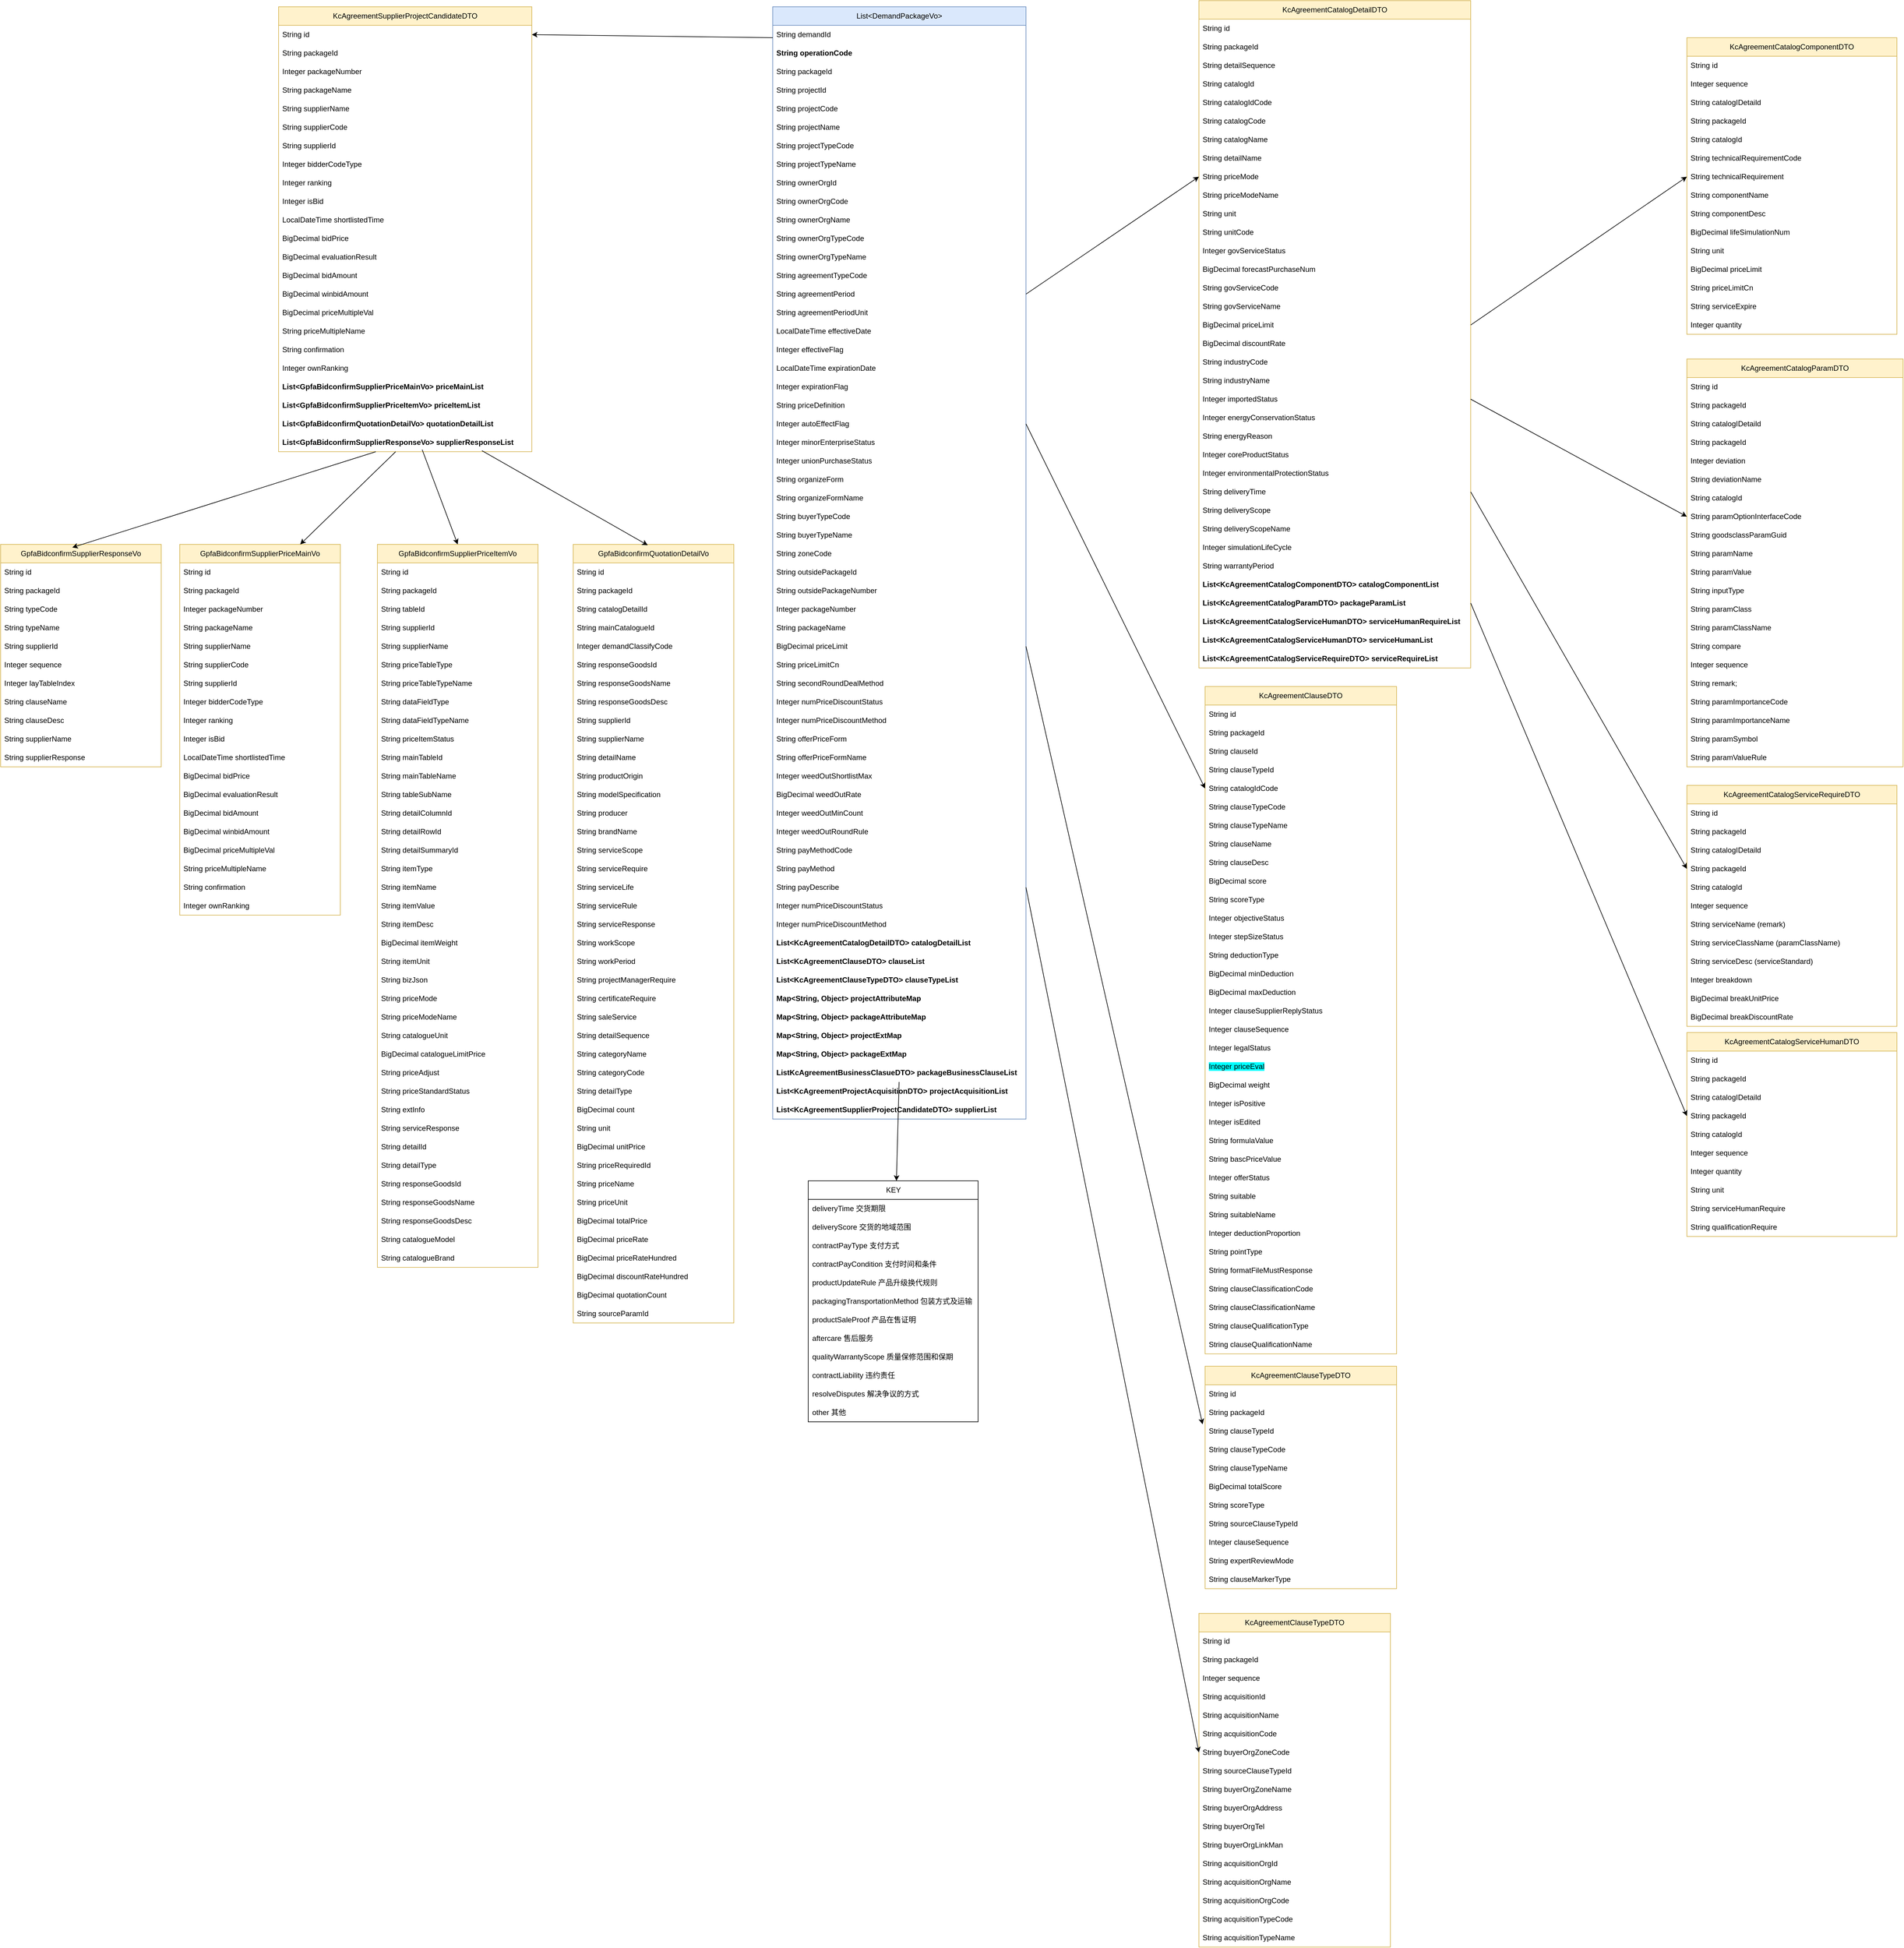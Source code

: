 <mxfile version="24.7.7">
  <diagram name="第 1 页" id="CSqLPtNgL-avwrGDaTlB">
    <mxGraphModel dx="2967" dy="690" grid="1" gridSize="10" guides="1" tooltips="1" connect="1" arrows="1" fold="1" page="1" pageScale="1" pageWidth="827" pageHeight="1169" math="0" shadow="0">
      <root>
        <mxCell id="0" />
        <mxCell id="1" parent="0" />
        <mxCell id="C2iRjYQwUr5vMglBMvX1-1" value="List&amp;lt;DemandPackageVo&amp;gt;" style="swimlane;fontStyle=0;childLayout=stackLayout;horizontal=1;startSize=30;horizontalStack=0;resizeParent=1;resizeParentMax=0;resizeLast=0;collapsible=1;marginBottom=0;whiteSpace=wrap;html=1;fillColor=#dae8fc;strokeColor=#6c8ebf;" parent="1" vertex="1">
          <mxGeometry x="-370" y="30" width="410" height="1800" as="geometry">
            <mxRectangle x="160" y="20" width="60" height="30" as="alternateBounds" />
          </mxGeometry>
        </mxCell>
        <mxCell id="C2iRjYQwUr5vMglBMvX1-3" value="String demandId" style="text;strokeColor=none;fillColor=none;align=left;verticalAlign=middle;spacingLeft=4;spacingRight=4;overflow=hidden;points=[[0,0.5],[1,0.5]];portConstraint=eastwest;rotatable=0;whiteSpace=wrap;html=1;labelBackgroundColor=default;textShadow=0;" parent="C2iRjYQwUr5vMglBMvX1-1" vertex="1">
          <mxGeometry y="30" width="410" height="30" as="geometry" />
        </mxCell>
        <mxCell id="jJFGgtmmb8NNKWefRlXa-54" value="&lt;b&gt;String operationCode&lt;/b&gt;" style="text;strokeColor=none;fillColor=none;align=left;verticalAlign=middle;spacingLeft=4;spacingRight=4;overflow=hidden;points=[[0,0.5],[1,0.5]];portConstraint=eastwest;rotatable=0;whiteSpace=wrap;html=1;labelBackgroundColor=default;textShadow=0;" parent="C2iRjYQwUr5vMglBMvX1-1" vertex="1">
          <mxGeometry y="60" width="410" height="30" as="geometry" />
        </mxCell>
        <mxCell id="m__d6OJdyXCMt7KyZCjO-17" value="String packageId" style="text;strokeColor=none;fillColor=none;align=left;verticalAlign=middle;spacingLeft=4;spacingRight=4;overflow=hidden;points=[[0,0.5],[1,0.5]];portConstraint=eastwest;rotatable=0;whiteSpace=wrap;html=1;" parent="C2iRjYQwUr5vMglBMvX1-1" vertex="1">
          <mxGeometry y="90" width="410" height="30" as="geometry" />
        </mxCell>
        <mxCell id="C2iRjYQwUr5vMglBMvX1-4" value="String projectId" style="text;strokeColor=none;fillColor=none;align=left;verticalAlign=middle;spacingLeft=4;spacingRight=4;overflow=hidden;points=[[0,0.5],[1,0.5]];portConstraint=eastwest;rotatable=0;whiteSpace=wrap;html=1;labelBackgroundColor=default;" parent="C2iRjYQwUr5vMglBMvX1-1" vertex="1">
          <mxGeometry y="120" width="410" height="30" as="geometry" />
        </mxCell>
        <mxCell id="C2iRjYQwUr5vMglBMvX1-77" value="String projectCode" style="text;strokeColor=none;fillColor=none;align=left;verticalAlign=middle;spacingLeft=4;spacingRight=4;overflow=hidden;points=[[0,0.5],[1,0.5]];portConstraint=eastwest;rotatable=0;whiteSpace=wrap;html=1;labelBackgroundColor=default;" parent="C2iRjYQwUr5vMglBMvX1-1" vertex="1">
          <mxGeometry y="150" width="410" height="30" as="geometry" />
        </mxCell>
        <mxCell id="C2iRjYQwUr5vMglBMvX1-76" value="String projectName" style="text;strokeColor=none;fillColor=none;align=left;verticalAlign=middle;spacingLeft=4;spacingRight=4;overflow=hidden;points=[[0,0.5],[1,0.5]];portConstraint=eastwest;rotatable=0;whiteSpace=wrap;html=1;labelBackgroundColor=default;" parent="C2iRjYQwUr5vMglBMvX1-1" vertex="1">
          <mxGeometry y="180" width="410" height="30" as="geometry" />
        </mxCell>
        <mxCell id="C2iRjYQwUr5vMglBMvX1-75" value="String projectTypeCode" style="text;strokeColor=none;fillColor=none;align=left;verticalAlign=middle;spacingLeft=4;spacingRight=4;overflow=hidden;points=[[0,0.5],[1,0.5]];portConstraint=eastwest;rotatable=0;whiteSpace=wrap;html=1;labelBackgroundColor=default;" parent="C2iRjYQwUr5vMglBMvX1-1" vertex="1">
          <mxGeometry y="210" width="410" height="30" as="geometry" />
        </mxCell>
        <mxCell id="C2iRjYQwUr5vMglBMvX1-74" value="String projectTypeName" style="text;strokeColor=none;fillColor=none;align=left;verticalAlign=middle;spacingLeft=4;spacingRight=4;overflow=hidden;points=[[0,0.5],[1,0.5]];portConstraint=eastwest;rotatable=0;whiteSpace=wrap;html=1;labelBackgroundColor=default;" parent="C2iRjYQwUr5vMglBMvX1-1" vertex="1">
          <mxGeometry y="240" width="410" height="30" as="geometry" />
        </mxCell>
        <mxCell id="C2iRjYQwUr5vMglBMvX1-72" value="String ownerOrgId" style="text;strokeColor=none;fillColor=none;align=left;verticalAlign=middle;spacingLeft=4;spacingRight=4;overflow=hidden;points=[[0,0.5],[1,0.5]];portConstraint=eastwest;rotatable=0;whiteSpace=wrap;html=1;labelBackgroundColor=default;" parent="C2iRjYQwUr5vMglBMvX1-1" vertex="1">
          <mxGeometry y="270" width="410" height="30" as="geometry" />
        </mxCell>
        <mxCell id="C2iRjYQwUr5vMglBMvX1-71" value="String ownerOrgCode" style="text;strokeColor=none;fillColor=none;align=left;verticalAlign=middle;spacingLeft=4;spacingRight=4;overflow=hidden;points=[[0,0.5],[1,0.5]];portConstraint=eastwest;rotatable=0;whiteSpace=wrap;html=1;labelBackgroundColor=default;" parent="C2iRjYQwUr5vMglBMvX1-1" vertex="1">
          <mxGeometry y="300" width="410" height="30" as="geometry" />
        </mxCell>
        <mxCell id="C2iRjYQwUr5vMglBMvX1-70" value="String ownerOrgName" style="text;strokeColor=none;fillColor=none;align=left;verticalAlign=middle;spacingLeft=4;spacingRight=4;overflow=hidden;points=[[0,0.5],[1,0.5]];portConstraint=eastwest;rotatable=0;whiteSpace=wrap;html=1;labelBackgroundColor=default;" parent="C2iRjYQwUr5vMglBMvX1-1" vertex="1">
          <mxGeometry y="330" width="410" height="30" as="geometry" />
        </mxCell>
        <mxCell id="C2iRjYQwUr5vMglBMvX1-69" value="String ownerOrgTypeCode" style="text;strokeColor=none;fillColor=none;align=left;verticalAlign=middle;spacingLeft=4;spacingRight=4;overflow=hidden;points=[[0,0.5],[1,0.5]];portConstraint=eastwest;rotatable=0;whiteSpace=wrap;html=1;labelBackgroundColor=default;" parent="C2iRjYQwUr5vMglBMvX1-1" vertex="1">
          <mxGeometry y="360" width="410" height="30" as="geometry" />
        </mxCell>
        <mxCell id="C2iRjYQwUr5vMglBMvX1-68" value="String ownerOrgTypeName" style="text;strokeColor=none;fillColor=none;align=left;verticalAlign=middle;spacingLeft=4;spacingRight=4;overflow=hidden;points=[[0,0.5],[1,0.5]];portConstraint=eastwest;rotatable=0;whiteSpace=wrap;html=1;labelBackgroundColor=default;" parent="C2iRjYQwUr5vMglBMvX1-1" vertex="1">
          <mxGeometry y="390" width="410" height="30" as="geometry" />
        </mxCell>
        <mxCell id="C2iRjYQwUr5vMglBMvX1-67" value="String agreementTypeCode" style="text;strokeColor=none;fillColor=none;align=left;verticalAlign=middle;spacingLeft=4;spacingRight=4;overflow=hidden;points=[[0,0.5],[1,0.5]];portConstraint=eastwest;rotatable=0;whiteSpace=wrap;html=1;labelBackgroundColor=default;" parent="C2iRjYQwUr5vMglBMvX1-1" vertex="1">
          <mxGeometry y="420" width="410" height="30" as="geometry" />
        </mxCell>
        <mxCell id="C2iRjYQwUr5vMglBMvX1-80" value="String agreementPeriod" style="text;strokeColor=none;fillColor=none;align=left;verticalAlign=middle;spacingLeft=4;spacingRight=4;overflow=hidden;points=[[0,0.5],[1,0.5]];portConstraint=eastwest;rotatable=0;whiteSpace=wrap;html=1;labelBackgroundColor=default;" parent="C2iRjYQwUr5vMglBMvX1-1" vertex="1">
          <mxGeometry y="450" width="410" height="30" as="geometry" />
        </mxCell>
        <mxCell id="C2iRjYQwUr5vMglBMvX1-81" value="String agreementPeriodUnit" style="text;strokeColor=none;fillColor=none;align=left;verticalAlign=middle;spacingLeft=4;spacingRight=4;overflow=hidden;points=[[0,0.5],[1,0.5]];portConstraint=eastwest;rotatable=0;whiteSpace=wrap;html=1;labelBackgroundColor=default;" parent="C2iRjYQwUr5vMglBMvX1-1" vertex="1">
          <mxGeometry y="480" width="410" height="30" as="geometry" />
        </mxCell>
        <mxCell id="C2iRjYQwUr5vMglBMvX1-82" value="LocalDateTime effectiveDate" style="text;strokeColor=none;fillColor=none;align=left;verticalAlign=middle;spacingLeft=4;spacingRight=4;overflow=hidden;points=[[0,0.5],[1,0.5]];portConstraint=eastwest;rotatable=0;whiteSpace=wrap;html=1;labelBackgroundColor=default;" parent="C2iRjYQwUr5vMglBMvX1-1" vertex="1">
          <mxGeometry y="510" width="410" height="30" as="geometry" />
        </mxCell>
        <mxCell id="C2iRjYQwUr5vMglBMvX1-83" value="Integer effectiveFlag" style="text;strokeColor=none;fillColor=none;align=left;verticalAlign=middle;spacingLeft=4;spacingRight=4;overflow=hidden;points=[[0,0.5],[1,0.5]];portConstraint=eastwest;rotatable=0;whiteSpace=wrap;html=1;labelBackgroundColor=default;" parent="C2iRjYQwUr5vMglBMvX1-1" vertex="1">
          <mxGeometry y="540" width="410" height="30" as="geometry" />
        </mxCell>
        <mxCell id="C2iRjYQwUr5vMglBMvX1-84" value="LocalDateTime expirationDate" style="text;strokeColor=none;fillColor=none;align=left;verticalAlign=middle;spacingLeft=4;spacingRight=4;overflow=hidden;points=[[0,0.5],[1,0.5]];portConstraint=eastwest;rotatable=0;whiteSpace=wrap;html=1;labelBackgroundColor=default;" parent="C2iRjYQwUr5vMglBMvX1-1" vertex="1">
          <mxGeometry y="570" width="410" height="30" as="geometry" />
        </mxCell>
        <mxCell id="C2iRjYQwUr5vMglBMvX1-85" value="Integer expirationFlag" style="text;strokeColor=none;fillColor=none;align=left;verticalAlign=middle;spacingLeft=4;spacingRight=4;overflow=hidden;points=[[0,0.5],[1,0.5]];portConstraint=eastwest;rotatable=0;whiteSpace=wrap;html=1;labelBackgroundColor=default;" parent="C2iRjYQwUr5vMglBMvX1-1" vertex="1">
          <mxGeometry y="600" width="410" height="30" as="geometry" />
        </mxCell>
        <mxCell id="C2iRjYQwUr5vMglBMvX1-87" value="String priceDefinition" style="text;strokeColor=none;fillColor=none;align=left;verticalAlign=middle;spacingLeft=4;spacingRight=4;overflow=hidden;points=[[0,0.5],[1,0.5]];portConstraint=eastwest;rotatable=0;whiteSpace=wrap;html=1;labelBackgroundColor=default;" parent="C2iRjYQwUr5vMglBMvX1-1" vertex="1">
          <mxGeometry y="630" width="410" height="30" as="geometry" />
        </mxCell>
        <mxCell id="C2iRjYQwUr5vMglBMvX1-88" value="Integer autoEffectFlag" style="text;strokeColor=none;fillColor=none;align=left;verticalAlign=middle;spacingLeft=4;spacingRight=4;overflow=hidden;points=[[0,0.5],[1,0.5]];portConstraint=eastwest;rotatable=0;whiteSpace=wrap;html=1;labelBackgroundColor=default;" parent="C2iRjYQwUr5vMglBMvX1-1" vertex="1">
          <mxGeometry y="660" width="410" height="30" as="geometry" />
        </mxCell>
        <mxCell id="C2iRjYQwUr5vMglBMvX1-89" value="Integer minorEnterpriseStatus" style="text;strokeColor=none;fillColor=none;align=left;verticalAlign=middle;spacingLeft=4;spacingRight=4;overflow=hidden;points=[[0,0.5],[1,0.5]];portConstraint=eastwest;rotatable=0;whiteSpace=wrap;html=1;labelBackgroundColor=default;" parent="C2iRjYQwUr5vMglBMvX1-1" vertex="1">
          <mxGeometry y="690" width="410" height="30" as="geometry" />
        </mxCell>
        <mxCell id="C2iRjYQwUr5vMglBMvX1-90" value="Integer unionPurchaseStatus" style="text;strokeColor=none;fillColor=none;align=left;verticalAlign=middle;spacingLeft=4;spacingRight=4;overflow=hidden;points=[[0,0.5],[1,0.5]];portConstraint=eastwest;rotatable=0;whiteSpace=wrap;html=1;labelBackgroundColor=default;" parent="C2iRjYQwUr5vMglBMvX1-1" vertex="1">
          <mxGeometry y="720" width="410" height="30" as="geometry" />
        </mxCell>
        <mxCell id="m__d6OJdyXCMt7KyZCjO-4" value="String organizeForm" style="text;strokeColor=none;fillColor=none;align=left;verticalAlign=middle;spacingLeft=4;spacingRight=4;overflow=hidden;points=[[0,0.5],[1,0.5]];portConstraint=eastwest;rotatable=0;whiteSpace=wrap;html=1;" parent="C2iRjYQwUr5vMglBMvX1-1" vertex="1">
          <mxGeometry y="750" width="410" height="30" as="geometry" />
        </mxCell>
        <mxCell id="m__d6OJdyXCMt7KyZCjO-3" value="String organizeFormName" style="text;strokeColor=none;fillColor=none;align=left;verticalAlign=middle;spacingLeft=4;spacingRight=4;overflow=hidden;points=[[0,0.5],[1,0.5]];portConstraint=eastwest;rotatable=0;whiteSpace=wrap;html=1;" parent="C2iRjYQwUr5vMglBMvX1-1" vertex="1">
          <mxGeometry y="780" width="410" height="30" as="geometry" />
        </mxCell>
        <mxCell id="m__d6OJdyXCMt7KyZCjO-7" value="String buyerTypeCode" style="text;strokeColor=none;fillColor=none;align=left;verticalAlign=middle;spacingLeft=4;spacingRight=4;overflow=hidden;points=[[0,0.5],[1,0.5]];portConstraint=eastwest;rotatable=0;whiteSpace=wrap;html=1;labelBackgroundColor=default;" parent="C2iRjYQwUr5vMglBMvX1-1" vertex="1">
          <mxGeometry y="810" width="410" height="30" as="geometry" />
        </mxCell>
        <mxCell id="m__d6OJdyXCMt7KyZCjO-6" value="String buyerTypeName" style="text;strokeColor=none;fillColor=none;align=left;verticalAlign=middle;spacingLeft=4;spacingRight=4;overflow=hidden;points=[[0,0.5],[1,0.5]];portConstraint=eastwest;rotatable=0;whiteSpace=wrap;html=1;labelBackgroundColor=default;" parent="C2iRjYQwUr5vMglBMvX1-1" vertex="1">
          <mxGeometry y="840" width="410" height="30" as="geometry" />
        </mxCell>
        <mxCell id="m__d6OJdyXCMt7KyZCjO-5" value="String zoneCode" style="text;strokeColor=none;fillColor=none;align=left;verticalAlign=middle;spacingLeft=4;spacingRight=4;overflow=hidden;points=[[0,0.5],[1,0.5]];portConstraint=eastwest;rotatable=0;whiteSpace=wrap;html=1;labelBackgroundColor=default;" parent="C2iRjYQwUr5vMglBMvX1-1" vertex="1">
          <mxGeometry y="870" width="410" height="30" as="geometry" />
        </mxCell>
        <mxCell id="m__d6OJdyXCMt7KyZCjO-27" value="String outsidePackageId" style="text;strokeColor=none;fillColor=none;align=left;verticalAlign=middle;spacingLeft=4;spacingRight=4;overflow=hidden;points=[[0,0.5],[1,0.5]];portConstraint=eastwest;rotatable=0;whiteSpace=wrap;html=1;" parent="C2iRjYQwUr5vMglBMvX1-1" vertex="1">
          <mxGeometry y="900" width="410" height="30" as="geometry" />
        </mxCell>
        <mxCell id="m__d6OJdyXCMt7KyZCjO-28" value="String outsidePackageNumber" style="text;strokeColor=none;fillColor=none;align=left;verticalAlign=middle;spacingLeft=4;spacingRight=4;overflow=hidden;points=[[0,0.5],[1,0.5]];portConstraint=eastwest;rotatable=0;whiteSpace=wrap;html=1;" parent="C2iRjYQwUr5vMglBMvX1-1" vertex="1">
          <mxGeometry y="930" width="410" height="30" as="geometry" />
        </mxCell>
        <mxCell id="m__d6OJdyXCMt7KyZCjO-16" value="Integer packageNumber" style="text;strokeColor=none;fillColor=none;align=left;verticalAlign=middle;spacingLeft=4;spacingRight=4;overflow=hidden;points=[[0,0.5],[1,0.5]];portConstraint=eastwest;rotatable=0;whiteSpace=wrap;html=1;" parent="C2iRjYQwUr5vMglBMvX1-1" vertex="1">
          <mxGeometry y="960" width="410" height="30" as="geometry" />
        </mxCell>
        <mxCell id="m__d6OJdyXCMt7KyZCjO-15" value="String packageName" style="text;strokeColor=none;fillColor=none;align=left;verticalAlign=middle;spacingLeft=4;spacingRight=4;overflow=hidden;points=[[0,0.5],[1,0.5]];portConstraint=eastwest;rotatable=0;whiteSpace=wrap;html=1;" parent="C2iRjYQwUr5vMglBMvX1-1" vertex="1">
          <mxGeometry y="990" width="410" height="30" as="geometry" />
        </mxCell>
        <mxCell id="m__d6OJdyXCMt7KyZCjO-14" value="BigDecimal priceLimit" style="text;strokeColor=none;fillColor=none;align=left;verticalAlign=middle;spacingLeft=4;spacingRight=4;overflow=hidden;points=[[0,0.5],[1,0.5]];portConstraint=eastwest;rotatable=0;whiteSpace=wrap;html=1;" parent="C2iRjYQwUr5vMglBMvX1-1" vertex="1">
          <mxGeometry y="1020" width="410" height="30" as="geometry" />
        </mxCell>
        <mxCell id="m__d6OJdyXCMt7KyZCjO-13" value="String priceLimitCn" style="text;strokeColor=none;fillColor=none;align=left;verticalAlign=middle;spacingLeft=4;spacingRight=4;overflow=hidden;points=[[0,0.5],[1,0.5]];portConstraint=eastwest;rotatable=0;whiteSpace=wrap;html=1;" parent="C2iRjYQwUr5vMglBMvX1-1" vertex="1">
          <mxGeometry y="1050" width="410" height="30" as="geometry" />
        </mxCell>
        <mxCell id="m__d6OJdyXCMt7KyZCjO-12" value="String secondRoundDealMethod" style="text;strokeColor=none;fillColor=none;align=left;verticalAlign=middle;spacingLeft=4;spacingRight=4;overflow=hidden;points=[[0,0.5],[1,0.5]];portConstraint=eastwest;rotatable=0;whiteSpace=wrap;html=1;" parent="C2iRjYQwUr5vMglBMvX1-1" vertex="1">
          <mxGeometry y="1080" width="410" height="30" as="geometry" />
        </mxCell>
        <mxCell id="m__d6OJdyXCMt7KyZCjO-11" value="Integer numPriceDiscountStatus" style="text;strokeColor=none;fillColor=none;align=left;verticalAlign=middle;spacingLeft=4;spacingRight=4;overflow=hidden;points=[[0,0.5],[1,0.5]];portConstraint=eastwest;rotatable=0;whiteSpace=wrap;html=1;" parent="C2iRjYQwUr5vMglBMvX1-1" vertex="1">
          <mxGeometry y="1110" width="410" height="30" as="geometry" />
        </mxCell>
        <mxCell id="m__d6OJdyXCMt7KyZCjO-10" value="Integer numPriceDiscountMethod" style="text;strokeColor=none;fillColor=none;align=left;verticalAlign=middle;spacingLeft=4;spacingRight=4;overflow=hidden;points=[[0,0.5],[1,0.5]];portConstraint=eastwest;rotatable=0;whiteSpace=wrap;html=1;" parent="C2iRjYQwUr5vMglBMvX1-1" vertex="1">
          <mxGeometry y="1140" width="410" height="30" as="geometry" />
        </mxCell>
        <mxCell id="m__d6OJdyXCMt7KyZCjO-9" value="String offerPriceForm" style="text;strokeColor=none;fillColor=none;align=left;verticalAlign=middle;spacingLeft=4;spacingRight=4;overflow=hidden;points=[[0,0.5],[1,0.5]];portConstraint=eastwest;rotatable=0;whiteSpace=wrap;html=1;" parent="C2iRjYQwUr5vMglBMvX1-1" vertex="1">
          <mxGeometry y="1170" width="410" height="30" as="geometry" />
        </mxCell>
        <mxCell id="m__d6OJdyXCMt7KyZCjO-8" value="String offerPriceFormName" style="text;strokeColor=none;fillColor=none;align=left;verticalAlign=middle;spacingLeft=4;spacingRight=4;overflow=hidden;points=[[0,0.5],[1,0.5]];portConstraint=eastwest;rotatable=0;whiteSpace=wrap;html=1;" parent="C2iRjYQwUr5vMglBMvX1-1" vertex="1">
          <mxGeometry y="1200" width="410" height="30" as="geometry" />
        </mxCell>
        <mxCell id="m__d6OJdyXCMt7KyZCjO-1" value="Integer weedOutShortlistMax" style="text;strokeColor=none;fillColor=none;align=left;verticalAlign=middle;spacingLeft=4;spacingRight=4;overflow=hidden;points=[[0,0.5],[1,0.5]];portConstraint=eastwest;rotatable=0;whiteSpace=wrap;html=1;" parent="C2iRjYQwUr5vMglBMvX1-1" vertex="1">
          <mxGeometry y="1230" width="410" height="30" as="geometry" />
        </mxCell>
        <mxCell id="m__d6OJdyXCMt7KyZCjO-26" value="BigDecimal weedOutRate" style="text;strokeColor=none;fillColor=none;align=left;verticalAlign=middle;spacingLeft=4;spacingRight=4;overflow=hidden;points=[[0,0.5],[1,0.5]];portConstraint=eastwest;rotatable=0;whiteSpace=wrap;html=1;" parent="C2iRjYQwUr5vMglBMvX1-1" vertex="1">
          <mxGeometry y="1260" width="410" height="30" as="geometry" />
        </mxCell>
        <mxCell id="m__d6OJdyXCMt7KyZCjO-25" value="Integer weedOutMinCount" style="text;strokeColor=none;fillColor=none;align=left;verticalAlign=middle;spacingLeft=4;spacingRight=4;overflow=hidden;points=[[0,0.5],[1,0.5]];portConstraint=eastwest;rotatable=0;whiteSpace=wrap;html=1;" parent="C2iRjYQwUr5vMglBMvX1-1" vertex="1">
          <mxGeometry y="1290" width="410" height="30" as="geometry" />
        </mxCell>
        <mxCell id="m__d6OJdyXCMt7KyZCjO-24" value="Integer weedOutRoundRule" style="text;strokeColor=none;fillColor=none;align=left;verticalAlign=middle;spacingLeft=4;spacingRight=4;overflow=hidden;points=[[0,0.5],[1,0.5]];portConstraint=eastwest;rotatable=0;whiteSpace=wrap;html=1;" parent="C2iRjYQwUr5vMglBMvX1-1" vertex="1">
          <mxGeometry y="1320" width="410" height="30" as="geometry" />
        </mxCell>
        <mxCell id="m__d6OJdyXCMt7KyZCjO-23" value="String payMethodCode" style="text;strokeColor=none;fillColor=none;align=left;verticalAlign=middle;spacingLeft=4;spacingRight=4;overflow=hidden;points=[[0,0.5],[1,0.5]];portConstraint=eastwest;rotatable=0;whiteSpace=wrap;html=1;" parent="C2iRjYQwUr5vMglBMvX1-1" vertex="1">
          <mxGeometry y="1350" width="410" height="30" as="geometry" />
        </mxCell>
        <mxCell id="m__d6OJdyXCMt7KyZCjO-22" value="String payMethod" style="text;strokeColor=none;fillColor=none;align=left;verticalAlign=middle;spacingLeft=4;spacingRight=4;overflow=hidden;points=[[0,0.5],[1,0.5]];portConstraint=eastwest;rotatable=0;whiteSpace=wrap;html=1;" parent="C2iRjYQwUr5vMglBMvX1-1" vertex="1">
          <mxGeometry y="1380" width="410" height="30" as="geometry" />
        </mxCell>
        <mxCell id="m__d6OJdyXCMt7KyZCjO-21" value="String payDescribe" style="text;strokeColor=none;fillColor=none;align=left;verticalAlign=middle;spacingLeft=4;spacingRight=4;overflow=hidden;points=[[0,0.5],[1,0.5]];portConstraint=eastwest;rotatable=0;whiteSpace=wrap;html=1;" parent="C2iRjYQwUr5vMglBMvX1-1" vertex="1">
          <mxGeometry y="1410" width="410" height="30" as="geometry" />
        </mxCell>
        <mxCell id="m__d6OJdyXCMt7KyZCjO-20" value="Integer numPriceDiscountStatus" style="text;strokeColor=none;fillColor=none;align=left;verticalAlign=middle;spacingLeft=4;spacingRight=4;overflow=hidden;points=[[0,0.5],[1,0.5]];portConstraint=eastwest;rotatable=0;whiteSpace=wrap;html=1;" parent="C2iRjYQwUr5vMglBMvX1-1" vertex="1">
          <mxGeometry y="1440" width="410" height="30" as="geometry" />
        </mxCell>
        <mxCell id="m__d6OJdyXCMt7KyZCjO-19" value="Integer numPriceDiscountMethod" style="text;strokeColor=none;fillColor=none;align=left;verticalAlign=middle;spacingLeft=4;spacingRight=4;overflow=hidden;points=[[0,0.5],[1,0.5]];portConstraint=eastwest;rotatable=0;whiteSpace=wrap;html=1;" parent="C2iRjYQwUr5vMglBMvX1-1" vertex="1">
          <mxGeometry y="1470" width="410" height="30" as="geometry" />
        </mxCell>
        <mxCell id="m__d6OJdyXCMt7KyZCjO-18" value="List&amp;lt;KcAgreementCatalogDetailDTO&amp;gt; catalogDetailList" style="text;strokeColor=none;fillColor=none;align=left;verticalAlign=middle;spacingLeft=4;spacingRight=4;overflow=hidden;points=[[0,0.5],[1,0.5]];portConstraint=eastwest;rotatable=0;whiteSpace=wrap;html=1;fontStyle=1" parent="C2iRjYQwUr5vMglBMvX1-1" vertex="1">
          <mxGeometry y="1500" width="410" height="30" as="geometry" />
        </mxCell>
        <mxCell id="m__d6OJdyXCMt7KyZCjO-164" value="List&amp;lt;KcAgreementClauseDTO&amp;gt; clauseList" style="text;strokeColor=none;fillColor=none;align=left;verticalAlign=middle;spacingLeft=4;spacingRight=4;overflow=hidden;points=[[0,0.5],[1,0.5]];portConstraint=eastwest;rotatable=0;whiteSpace=wrap;html=1;fontStyle=1" parent="C2iRjYQwUr5vMglBMvX1-1" vertex="1">
          <mxGeometry y="1530" width="410" height="30" as="geometry" />
        </mxCell>
        <mxCell id="m__d6OJdyXCMt7KyZCjO-166" value="List&amp;lt;KcAgreementClauseTypeDTO&amp;gt; clauseTypeList" style="text;strokeColor=none;fillColor=none;align=left;verticalAlign=middle;spacingLeft=4;spacingRight=4;overflow=hidden;points=[[0,0.5],[1,0.5]];portConstraint=eastwest;rotatable=0;whiteSpace=wrap;html=1;fontStyle=1" parent="C2iRjYQwUr5vMglBMvX1-1" vertex="1">
          <mxGeometry y="1560" width="410" height="30" as="geometry" />
        </mxCell>
        <mxCell id="m__d6OJdyXCMt7KyZCjO-165" value="Map&amp;lt;String, Object&amp;gt; projectAttributeMap" style="text;strokeColor=none;fillColor=none;align=left;verticalAlign=middle;spacingLeft=4;spacingRight=4;overflow=hidden;points=[[0,0.5],[1,0.5]];portConstraint=eastwest;rotatable=0;whiteSpace=wrap;html=1;fontStyle=1" parent="C2iRjYQwUr5vMglBMvX1-1" vertex="1">
          <mxGeometry y="1590" width="410" height="30" as="geometry" />
        </mxCell>
        <mxCell id="JMdAkeIzqonVhZbLqowp-1" value="Map&amp;lt;String, Object&amp;gt; packageAttributeMap" style="text;strokeColor=none;fillColor=none;align=left;verticalAlign=middle;spacingLeft=4;spacingRight=4;overflow=hidden;points=[[0,0.5],[1,0.5]];portConstraint=eastwest;rotatable=0;whiteSpace=wrap;html=1;fontStyle=1" parent="C2iRjYQwUr5vMglBMvX1-1" vertex="1">
          <mxGeometry y="1620" width="410" height="30" as="geometry" />
        </mxCell>
        <mxCell id="m__d6OJdyXCMt7KyZCjO-167" value="Map&amp;lt;String, Object&amp;gt; projectExtMap" style="text;strokeColor=none;fillColor=none;align=left;verticalAlign=middle;spacingLeft=4;spacingRight=4;overflow=hidden;points=[[0,0.5],[1,0.5]];portConstraint=eastwest;rotatable=0;whiteSpace=wrap;html=1;fontStyle=1" parent="C2iRjYQwUr5vMglBMvX1-1" vertex="1">
          <mxGeometry y="1650" width="410" height="30" as="geometry" />
        </mxCell>
        <mxCell id="JMdAkeIzqonVhZbLqowp-2" value="Map&amp;lt;String, Object&amp;gt; packageExtMap" style="text;strokeColor=none;fillColor=none;align=left;verticalAlign=middle;spacingLeft=4;spacingRight=4;overflow=hidden;points=[[0,0.5],[1,0.5]];portConstraint=eastwest;rotatable=0;whiteSpace=wrap;html=1;fontStyle=1" parent="C2iRjYQwUr5vMglBMvX1-1" vertex="1">
          <mxGeometry y="1680" width="410" height="30" as="geometry" />
        </mxCell>
        <mxCell id="jJFGgtmmb8NNKWefRlXa-52" value="ListKcAgreementBusinessClasueDTO&amp;gt; packageBusinessClauseList" style="text;strokeColor=none;fillColor=none;align=left;verticalAlign=middle;spacingLeft=4;spacingRight=4;overflow=hidden;points=[[0,0.5],[1,0.5]];portConstraint=eastwest;rotatable=0;whiteSpace=wrap;html=1;fontStyle=1" parent="C2iRjYQwUr5vMglBMvX1-1" vertex="1">
          <mxGeometry y="1710" width="410" height="30" as="geometry" />
        </mxCell>
        <mxCell id="jJFGgtmmb8NNKWefRlXa-29" value="List&amp;lt;KcAgreementProjectAcquisitionDTO&amp;gt; projectAcquisitionList" style="text;strokeColor=none;fillColor=none;align=left;verticalAlign=middle;spacingLeft=4;spacingRight=4;overflow=hidden;points=[[0,0.5],[1,0.5]];portConstraint=eastwest;rotatable=0;whiteSpace=wrap;html=1;fontStyle=1" parent="C2iRjYQwUr5vMglBMvX1-1" vertex="1">
          <mxGeometry y="1740" width="410" height="30" as="geometry" />
        </mxCell>
        <mxCell id="m__d6OJdyXCMt7KyZCjO-168" value="List&amp;lt;KcAgreementSupplierProjectCandidateDTO&amp;gt; supplierList" style="text;strokeColor=none;fillColor=none;align=left;verticalAlign=middle;spacingLeft=4;spacingRight=4;overflow=hidden;points=[[0,0.5],[1,0.5]];portConstraint=eastwest;rotatable=0;whiteSpace=wrap;html=1;fontStyle=1" parent="C2iRjYQwUr5vMglBMvX1-1" vertex="1">
          <mxGeometry y="1770" width="410" height="30" as="geometry" />
        </mxCell>
        <mxCell id="m__d6OJdyXCMt7KyZCjO-29" value="KcAgreementCatalogDetailDTO" style="swimlane;fontStyle=0;childLayout=stackLayout;horizontal=1;startSize=30;horizontalStack=0;resizeParent=1;resizeParentMax=0;resizeLast=0;collapsible=1;marginBottom=0;whiteSpace=wrap;html=1;fillColor=#fff2cc;strokeColor=#d6b656;" parent="1" vertex="1">
          <mxGeometry x="320" y="20" width="440" height="1080" as="geometry">
            <mxRectangle x="70" y="50" width="60" height="30" as="alternateBounds" />
          </mxGeometry>
        </mxCell>
        <mxCell id="m__d6OJdyXCMt7KyZCjO-30" value="String id" style="text;strokeColor=none;fillColor=none;align=left;verticalAlign=middle;spacingLeft=4;spacingRight=4;overflow=hidden;points=[[0,0.5],[1,0.5]];portConstraint=eastwest;rotatable=0;whiteSpace=wrap;html=1;labelBackgroundColor=default;fontFamily=Helvetica;" parent="m__d6OJdyXCMt7KyZCjO-29" vertex="1">
          <mxGeometry y="30" width="440" height="30" as="geometry" />
        </mxCell>
        <mxCell id="m__d6OJdyXCMt7KyZCjO-31" value="String packageId" style="text;strokeColor=none;fillColor=none;align=left;verticalAlign=middle;spacingLeft=4;spacingRight=4;overflow=hidden;points=[[0,0.5],[1,0.5]];portConstraint=eastwest;rotatable=0;whiteSpace=wrap;html=1;labelBackgroundColor=default;textShadow=0;" parent="m__d6OJdyXCMt7KyZCjO-29" vertex="1">
          <mxGeometry y="60" width="440" height="30" as="geometry" />
        </mxCell>
        <mxCell id="m__d6OJdyXCMt7KyZCjO-32" value="String detailSequence" style="text;strokeColor=none;fillColor=none;align=left;verticalAlign=middle;spacingLeft=4;spacingRight=4;overflow=hidden;points=[[0,0.5],[1,0.5]];portConstraint=eastwest;rotatable=0;whiteSpace=wrap;html=1;labelBackgroundColor=default;" parent="m__d6OJdyXCMt7KyZCjO-29" vertex="1">
          <mxGeometry y="90" width="440" height="30" as="geometry" />
        </mxCell>
        <mxCell id="m__d6OJdyXCMt7KyZCjO-33" value="String catalogId" style="text;strokeColor=none;fillColor=none;align=left;verticalAlign=middle;spacingLeft=4;spacingRight=4;overflow=hidden;points=[[0,0.5],[1,0.5]];portConstraint=eastwest;rotatable=0;whiteSpace=wrap;html=1;labelBackgroundColor=default;" parent="m__d6OJdyXCMt7KyZCjO-29" vertex="1">
          <mxGeometry y="120" width="440" height="30" as="geometry" />
        </mxCell>
        <mxCell id="m__d6OJdyXCMt7KyZCjO-34" value="String catalogIdCode" style="text;strokeColor=none;fillColor=none;align=left;verticalAlign=middle;spacingLeft=4;spacingRight=4;overflow=hidden;points=[[0,0.5],[1,0.5]];portConstraint=eastwest;rotatable=0;whiteSpace=wrap;html=1;labelBackgroundColor=default;" parent="m__d6OJdyXCMt7KyZCjO-29" vertex="1">
          <mxGeometry y="150" width="440" height="30" as="geometry" />
        </mxCell>
        <mxCell id="m__d6OJdyXCMt7KyZCjO-35" value="String catalogCode" style="text;strokeColor=none;fillColor=none;align=left;verticalAlign=middle;spacingLeft=4;spacingRight=4;overflow=hidden;points=[[0,0.5],[1,0.5]];portConstraint=eastwest;rotatable=0;whiteSpace=wrap;html=1;labelBackgroundColor=default;" parent="m__d6OJdyXCMt7KyZCjO-29" vertex="1">
          <mxGeometry y="180" width="440" height="30" as="geometry" />
        </mxCell>
        <mxCell id="m__d6OJdyXCMt7KyZCjO-36" value="String catalogName" style="text;strokeColor=none;fillColor=none;align=left;verticalAlign=middle;spacingLeft=4;spacingRight=4;overflow=hidden;points=[[0,0.5],[1,0.5]];portConstraint=eastwest;rotatable=0;whiteSpace=wrap;html=1;labelBackgroundColor=default;" parent="m__d6OJdyXCMt7KyZCjO-29" vertex="1">
          <mxGeometry y="210" width="440" height="30" as="geometry" />
        </mxCell>
        <mxCell id="m__d6OJdyXCMt7KyZCjO-37" value="String detailName" style="text;strokeColor=none;fillColor=none;align=left;verticalAlign=middle;spacingLeft=4;spacingRight=4;overflow=hidden;points=[[0,0.5],[1,0.5]];portConstraint=eastwest;rotatable=0;whiteSpace=wrap;html=1;labelBackgroundColor=default;" parent="m__d6OJdyXCMt7KyZCjO-29" vertex="1">
          <mxGeometry y="240" width="440" height="30" as="geometry" />
        </mxCell>
        <mxCell id="m__d6OJdyXCMt7KyZCjO-38" value="String priceMode" style="text;strokeColor=none;fillColor=none;align=left;verticalAlign=middle;spacingLeft=4;spacingRight=4;overflow=hidden;points=[[0,0.5],[1,0.5]];portConstraint=eastwest;rotatable=0;whiteSpace=wrap;html=1;labelBackgroundColor=default;" parent="m__d6OJdyXCMt7KyZCjO-29" vertex="1">
          <mxGeometry y="270" width="440" height="30" as="geometry" />
        </mxCell>
        <mxCell id="m__d6OJdyXCMt7KyZCjO-39" value="String priceModeName" style="text;strokeColor=none;fillColor=none;align=left;verticalAlign=middle;spacingLeft=4;spacingRight=4;overflow=hidden;points=[[0,0.5],[1,0.5]];portConstraint=eastwest;rotatable=0;whiteSpace=wrap;html=1;labelBackgroundColor=default;" parent="m__d6OJdyXCMt7KyZCjO-29" vertex="1">
          <mxGeometry y="300" width="440" height="30" as="geometry" />
        </mxCell>
        <mxCell id="m__d6OJdyXCMt7KyZCjO-40" value="String unit" style="text;strokeColor=none;fillColor=none;align=left;verticalAlign=middle;spacingLeft=4;spacingRight=4;overflow=hidden;points=[[0,0.5],[1,0.5]];portConstraint=eastwest;rotatable=0;whiteSpace=wrap;html=1;labelBackgroundColor=default;" parent="m__d6OJdyXCMt7KyZCjO-29" vertex="1">
          <mxGeometry y="330" width="440" height="30" as="geometry" />
        </mxCell>
        <mxCell id="m__d6OJdyXCMt7KyZCjO-41" value="String unitCode" style="text;strokeColor=none;fillColor=none;align=left;verticalAlign=middle;spacingLeft=4;spacingRight=4;overflow=hidden;points=[[0,0.5],[1,0.5]];portConstraint=eastwest;rotatable=0;whiteSpace=wrap;html=1;labelBackgroundColor=default;" parent="m__d6OJdyXCMt7KyZCjO-29" vertex="1">
          <mxGeometry y="360" width="440" height="30" as="geometry" />
        </mxCell>
        <mxCell id="m__d6OJdyXCMt7KyZCjO-42" value="Integer govServiceStatus" style="text;strokeColor=none;fillColor=none;align=left;verticalAlign=middle;spacingLeft=4;spacingRight=4;overflow=hidden;points=[[0,0.5],[1,0.5]];portConstraint=eastwest;rotatable=0;whiteSpace=wrap;html=1;labelBackgroundColor=default;" parent="m__d6OJdyXCMt7KyZCjO-29" vertex="1">
          <mxGeometry y="390" width="440" height="30" as="geometry" />
        </mxCell>
        <mxCell id="m__d6OJdyXCMt7KyZCjO-43" value="BigDecimal forecastPurchaseNum" style="text;strokeColor=none;fillColor=none;align=left;verticalAlign=middle;spacingLeft=4;spacingRight=4;overflow=hidden;points=[[0,0.5],[1,0.5]];portConstraint=eastwest;rotatable=0;whiteSpace=wrap;html=1;labelBackgroundColor=default;" parent="m__d6OJdyXCMt7KyZCjO-29" vertex="1">
          <mxGeometry y="420" width="440" height="30" as="geometry" />
        </mxCell>
        <mxCell id="m__d6OJdyXCMt7KyZCjO-44" value="String govServiceCode" style="text;strokeColor=none;fillColor=none;align=left;verticalAlign=middle;spacingLeft=4;spacingRight=4;overflow=hidden;points=[[0,0.5],[1,0.5]];portConstraint=eastwest;rotatable=0;whiteSpace=wrap;html=1;labelBackgroundColor=default;" parent="m__d6OJdyXCMt7KyZCjO-29" vertex="1">
          <mxGeometry y="450" width="440" height="30" as="geometry" />
        </mxCell>
        <mxCell id="m__d6OJdyXCMt7KyZCjO-45" value="String govServiceName" style="text;strokeColor=none;fillColor=none;align=left;verticalAlign=middle;spacingLeft=4;spacingRight=4;overflow=hidden;points=[[0,0.5],[1,0.5]];portConstraint=eastwest;rotatable=0;whiteSpace=wrap;html=1;labelBackgroundColor=default;" parent="m__d6OJdyXCMt7KyZCjO-29" vertex="1">
          <mxGeometry y="480" width="440" height="30" as="geometry" />
        </mxCell>
        <mxCell id="m__d6OJdyXCMt7KyZCjO-46" value="BigDecimal priceLimit" style="text;strokeColor=none;fillColor=none;align=left;verticalAlign=middle;spacingLeft=4;spacingRight=4;overflow=hidden;points=[[0,0.5],[1,0.5]];portConstraint=eastwest;rotatable=0;whiteSpace=wrap;html=1;labelBackgroundColor=default;" parent="m__d6OJdyXCMt7KyZCjO-29" vertex="1">
          <mxGeometry y="510" width="440" height="30" as="geometry" />
        </mxCell>
        <mxCell id="m__d6OJdyXCMt7KyZCjO-47" value="BigDecimal discountRate" style="text;strokeColor=none;fillColor=none;align=left;verticalAlign=middle;spacingLeft=4;spacingRight=4;overflow=hidden;points=[[0,0.5],[1,0.5]];portConstraint=eastwest;rotatable=0;whiteSpace=wrap;html=1;labelBackgroundColor=default;" parent="m__d6OJdyXCMt7KyZCjO-29" vertex="1">
          <mxGeometry y="540" width="440" height="30" as="geometry" />
        </mxCell>
        <mxCell id="m__d6OJdyXCMt7KyZCjO-48" value="String industryCode" style="text;strokeColor=none;fillColor=none;align=left;verticalAlign=middle;spacingLeft=4;spacingRight=4;overflow=hidden;points=[[0,0.5],[1,0.5]];portConstraint=eastwest;rotatable=0;whiteSpace=wrap;html=1;labelBackgroundColor=default;" parent="m__d6OJdyXCMt7KyZCjO-29" vertex="1">
          <mxGeometry y="570" width="440" height="30" as="geometry" />
        </mxCell>
        <mxCell id="m__d6OJdyXCMt7KyZCjO-49" value="String industryName" style="text;strokeColor=none;fillColor=none;align=left;verticalAlign=middle;spacingLeft=4;spacingRight=4;overflow=hidden;points=[[0,0.5],[1,0.5]];portConstraint=eastwest;rotatable=0;whiteSpace=wrap;html=1;labelBackgroundColor=default;" parent="m__d6OJdyXCMt7KyZCjO-29" vertex="1">
          <mxGeometry y="600" width="440" height="30" as="geometry" />
        </mxCell>
        <mxCell id="m__d6OJdyXCMt7KyZCjO-50" value="Integer importedStatus" style="text;strokeColor=none;fillColor=none;align=left;verticalAlign=middle;spacingLeft=4;spacingRight=4;overflow=hidden;points=[[0,0.5],[1,0.5]];portConstraint=eastwest;rotatable=0;whiteSpace=wrap;html=1;labelBackgroundColor=default;" parent="m__d6OJdyXCMt7KyZCjO-29" vertex="1">
          <mxGeometry y="630" width="440" height="30" as="geometry" />
        </mxCell>
        <mxCell id="m__d6OJdyXCMt7KyZCjO-51" value="Integer energyConservationStatus" style="text;strokeColor=none;fillColor=none;align=left;verticalAlign=middle;spacingLeft=4;spacingRight=4;overflow=hidden;points=[[0,0.5],[1,0.5]];portConstraint=eastwest;rotatable=0;whiteSpace=wrap;html=1;labelBackgroundColor=default;" parent="m__d6OJdyXCMt7KyZCjO-29" vertex="1">
          <mxGeometry y="660" width="440" height="30" as="geometry" />
        </mxCell>
        <mxCell id="m__d6OJdyXCMt7KyZCjO-52" value="String energyReason" style="text;strokeColor=none;fillColor=none;align=left;verticalAlign=middle;spacingLeft=4;spacingRight=4;overflow=hidden;points=[[0,0.5],[1,0.5]];portConstraint=eastwest;rotatable=0;whiteSpace=wrap;html=1;labelBackgroundColor=default;" parent="m__d6OJdyXCMt7KyZCjO-29" vertex="1">
          <mxGeometry y="690" width="440" height="30" as="geometry" />
        </mxCell>
        <mxCell id="m__d6OJdyXCMt7KyZCjO-53" value="Integer coreProductStatus" style="text;strokeColor=none;fillColor=none;align=left;verticalAlign=middle;spacingLeft=4;spacingRight=4;overflow=hidden;points=[[0,0.5],[1,0.5]];portConstraint=eastwest;rotatable=0;whiteSpace=wrap;html=1;" parent="m__d6OJdyXCMt7KyZCjO-29" vertex="1">
          <mxGeometry y="720" width="440" height="30" as="geometry" />
        </mxCell>
        <mxCell id="m__d6OJdyXCMt7KyZCjO-54" value="Integer environmentalProtectionStatus" style="text;strokeColor=none;fillColor=none;align=left;verticalAlign=middle;spacingLeft=4;spacingRight=4;overflow=hidden;points=[[0,0.5],[1,0.5]];portConstraint=eastwest;rotatable=0;whiteSpace=wrap;html=1;" parent="m__d6OJdyXCMt7KyZCjO-29" vertex="1">
          <mxGeometry y="750" width="440" height="30" as="geometry" />
        </mxCell>
        <mxCell id="m__d6OJdyXCMt7KyZCjO-55" value="String deliveryTime" style="text;strokeColor=none;fillColor=none;align=left;verticalAlign=middle;spacingLeft=4;spacingRight=4;overflow=hidden;points=[[0,0.5],[1,0.5]];portConstraint=eastwest;rotatable=0;whiteSpace=wrap;html=1;labelBackgroundColor=default;" parent="m__d6OJdyXCMt7KyZCjO-29" vertex="1">
          <mxGeometry y="780" width="440" height="30" as="geometry" />
        </mxCell>
        <mxCell id="m__d6OJdyXCMt7KyZCjO-56" value="String deliveryScope" style="text;strokeColor=none;fillColor=none;align=left;verticalAlign=middle;spacingLeft=4;spacingRight=4;overflow=hidden;points=[[0,0.5],[1,0.5]];portConstraint=eastwest;rotatable=0;whiteSpace=wrap;html=1;labelBackgroundColor=default;" parent="m__d6OJdyXCMt7KyZCjO-29" vertex="1">
          <mxGeometry y="810" width="440" height="30" as="geometry" />
        </mxCell>
        <mxCell id="m__d6OJdyXCMt7KyZCjO-57" value="String deliveryScopeName" style="text;strokeColor=none;fillColor=none;align=left;verticalAlign=middle;spacingLeft=4;spacingRight=4;overflow=hidden;points=[[0,0.5],[1,0.5]];portConstraint=eastwest;rotatable=0;whiteSpace=wrap;html=1;labelBackgroundColor=default;" parent="m__d6OJdyXCMt7KyZCjO-29" vertex="1">
          <mxGeometry y="840" width="440" height="30" as="geometry" />
        </mxCell>
        <mxCell id="m__d6OJdyXCMt7KyZCjO-58" value="Integer simulationLifeCycle" style="text;strokeColor=none;fillColor=none;align=left;verticalAlign=middle;spacingLeft=4;spacingRight=4;overflow=hidden;points=[[0,0.5],[1,0.5]];portConstraint=eastwest;rotatable=0;whiteSpace=wrap;html=1;" parent="m__d6OJdyXCMt7KyZCjO-29" vertex="1">
          <mxGeometry y="870" width="440" height="30" as="geometry" />
        </mxCell>
        <mxCell id="m__d6OJdyXCMt7KyZCjO-59" value="String warrantyPeriod" style="text;strokeColor=none;fillColor=none;align=left;verticalAlign=middle;spacingLeft=4;spacingRight=4;overflow=hidden;points=[[0,0.5],[1,0.5]];portConstraint=eastwest;rotatable=0;whiteSpace=wrap;html=1;" parent="m__d6OJdyXCMt7KyZCjO-29" vertex="1">
          <mxGeometry y="900" width="440" height="30" as="geometry" />
        </mxCell>
        <mxCell id="m__d6OJdyXCMt7KyZCjO-76" value="List&amp;lt;KcAgreementCatalogComponentDTO&amp;gt; catalogComponentList" style="text;strokeColor=none;fillColor=none;align=left;verticalAlign=middle;spacingLeft=4;spacingRight=4;overflow=hidden;points=[[0,0.5],[1,0.5]];portConstraint=eastwest;rotatable=0;whiteSpace=wrap;html=1;fontStyle=1" parent="m__d6OJdyXCMt7KyZCjO-29" vertex="1">
          <mxGeometry y="930" width="440" height="30" as="geometry" />
        </mxCell>
        <mxCell id="m__d6OJdyXCMt7KyZCjO-77" value="List&amp;lt;KcAgreementCatalogParamDTO&amp;gt; packageParamList" style="text;strokeColor=none;fillColor=none;align=left;verticalAlign=middle;spacingLeft=4;spacingRight=4;overflow=hidden;points=[[0,0.5],[1,0.5]];portConstraint=eastwest;rotatable=0;whiteSpace=wrap;html=1;fontStyle=1" parent="m__d6OJdyXCMt7KyZCjO-29" vertex="1">
          <mxGeometry y="960" width="440" height="30" as="geometry" />
        </mxCell>
        <mxCell id="m__d6OJdyXCMt7KyZCjO-78" value="List&amp;lt;KcAgreementCatalogServiceHumanDTO&amp;gt; serviceHumanRequireList" style="text;strokeColor=none;fillColor=none;align=left;verticalAlign=middle;spacingLeft=4;spacingRight=4;overflow=hidden;points=[[0,0.5],[1,0.5]];portConstraint=eastwest;rotatable=0;whiteSpace=wrap;html=1;fontStyle=1" parent="m__d6OJdyXCMt7KyZCjO-29" vertex="1">
          <mxGeometry y="990" width="440" height="30" as="geometry" />
        </mxCell>
        <mxCell id="m__d6OJdyXCMt7KyZCjO-79" value="List&amp;lt;&lt;span&gt;KcAgreementCatalogServiceHumanDTO&lt;/span&gt;&amp;gt; serviceHumanList" style="text;strokeColor=none;fillColor=none;align=left;verticalAlign=middle;spacingLeft=4;spacingRight=4;overflow=hidden;points=[[0,0.5],[1,0.5]];portConstraint=eastwest;rotatable=0;whiteSpace=wrap;html=1;fontStyle=1" parent="m__d6OJdyXCMt7KyZCjO-29" vertex="1">
          <mxGeometry y="1020" width="440" height="30" as="geometry" />
        </mxCell>
        <mxCell id="uhuIzP3Es-dFqJNIFF9s-1" value="List&amp;lt;KcAgreementCatalogServiceRequireDTO&amp;gt; serviceRequireList" style="text;strokeColor=none;fillColor=none;align=left;verticalAlign=middle;spacingLeft=4;spacingRight=4;overflow=hidden;points=[[0,0.5],[1,0.5]];portConstraint=eastwest;rotatable=0;whiteSpace=wrap;html=1;fontStyle=1" vertex="1" parent="m__d6OJdyXCMt7KyZCjO-29">
          <mxGeometry y="1050" width="440" height="30" as="geometry" />
        </mxCell>
        <mxCell id="m__d6OJdyXCMt7KyZCjO-80" value="KcAgreementCatalogComponentDTO" style="swimlane;fontStyle=0;childLayout=stackLayout;horizontal=1;startSize=30;horizontalStack=0;resizeParent=1;resizeParentMax=0;resizeLast=0;collapsible=1;marginBottom=0;whiteSpace=wrap;html=1;fillColor=#fff2cc;strokeColor=#d6b656;" parent="1" vertex="1">
          <mxGeometry x="1110" y="80" width="340" height="480" as="geometry">
            <mxRectangle x="70" y="50" width="60" height="30" as="alternateBounds" />
          </mxGeometry>
        </mxCell>
        <mxCell id="m__d6OJdyXCMt7KyZCjO-81" value="String id" style="text;strokeColor=none;fillColor=none;align=left;verticalAlign=middle;spacingLeft=4;spacingRight=4;overflow=hidden;points=[[0,0.5],[1,0.5]];portConstraint=eastwest;rotatable=0;whiteSpace=wrap;html=1;labelBackgroundColor=default;fontFamily=Helvetica;" parent="m__d6OJdyXCMt7KyZCjO-80" vertex="1">
          <mxGeometry y="30" width="340" height="30" as="geometry" />
        </mxCell>
        <mxCell id="m__d6OJdyXCMt7KyZCjO-82" value="Integer sequence" style="text;strokeColor=none;fillColor=none;align=left;verticalAlign=middle;spacingLeft=4;spacingRight=4;overflow=hidden;points=[[0,0.5],[1,0.5]];portConstraint=eastwest;rotatable=0;whiteSpace=wrap;html=1;labelBackgroundColor=default;textShadow=0;" parent="m__d6OJdyXCMt7KyZCjO-80" vertex="1">
          <mxGeometry y="60" width="340" height="30" as="geometry" />
        </mxCell>
        <mxCell id="m__d6OJdyXCMt7KyZCjO-83" value="String catalogIDetaild" style="text;strokeColor=none;fillColor=none;align=left;verticalAlign=middle;spacingLeft=4;spacingRight=4;overflow=hidden;points=[[0,0.5],[1,0.5]];portConstraint=eastwest;rotatable=0;whiteSpace=wrap;html=1;labelBackgroundColor=default;" parent="m__d6OJdyXCMt7KyZCjO-80" vertex="1">
          <mxGeometry y="90" width="340" height="30" as="geometry" />
        </mxCell>
        <mxCell id="m__d6OJdyXCMt7KyZCjO-84" value="String packageId" style="text;strokeColor=none;fillColor=none;align=left;verticalAlign=middle;spacingLeft=4;spacingRight=4;overflow=hidden;points=[[0,0.5],[1,0.5]];portConstraint=eastwest;rotatable=0;whiteSpace=wrap;html=1;labelBackgroundColor=default;" parent="m__d6OJdyXCMt7KyZCjO-80" vertex="1">
          <mxGeometry y="120" width="340" height="30" as="geometry" />
        </mxCell>
        <mxCell id="m__d6OJdyXCMt7KyZCjO-85" value="String catalogId" style="text;strokeColor=none;fillColor=none;align=left;verticalAlign=middle;spacingLeft=4;spacingRight=4;overflow=hidden;points=[[0,0.5],[1,0.5]];portConstraint=eastwest;rotatable=0;whiteSpace=wrap;html=1;labelBackgroundColor=default;" parent="m__d6OJdyXCMt7KyZCjO-80" vertex="1">
          <mxGeometry y="150" width="340" height="30" as="geometry" />
        </mxCell>
        <mxCell id="m__d6OJdyXCMt7KyZCjO-86" value="String technicalRequirementCode" style="text;strokeColor=none;fillColor=none;align=left;verticalAlign=middle;spacingLeft=4;spacingRight=4;overflow=hidden;points=[[0,0.5],[1,0.5]];portConstraint=eastwest;rotatable=0;whiteSpace=wrap;html=1;labelBackgroundColor=default;" parent="m__d6OJdyXCMt7KyZCjO-80" vertex="1">
          <mxGeometry y="180" width="340" height="30" as="geometry" />
        </mxCell>
        <mxCell id="m__d6OJdyXCMt7KyZCjO-87" value="String technicalRequirement" style="text;strokeColor=none;fillColor=none;align=left;verticalAlign=middle;spacingLeft=4;spacingRight=4;overflow=hidden;points=[[0,0.5],[1,0.5]];portConstraint=eastwest;rotatable=0;whiteSpace=wrap;html=1;labelBackgroundColor=default;" parent="m__d6OJdyXCMt7KyZCjO-80" vertex="1">
          <mxGeometry y="210" width="340" height="30" as="geometry" />
        </mxCell>
        <mxCell id="m__d6OJdyXCMt7KyZCjO-88" value="String componentName" style="text;strokeColor=none;fillColor=none;align=left;verticalAlign=middle;spacingLeft=4;spacingRight=4;overflow=hidden;points=[[0,0.5],[1,0.5]];portConstraint=eastwest;rotatable=0;whiteSpace=wrap;html=1;labelBackgroundColor=default;" parent="m__d6OJdyXCMt7KyZCjO-80" vertex="1">
          <mxGeometry y="240" width="340" height="30" as="geometry" />
        </mxCell>
        <mxCell id="m__d6OJdyXCMt7KyZCjO-89" value="String componentDesc" style="text;strokeColor=none;fillColor=none;align=left;verticalAlign=middle;spacingLeft=4;spacingRight=4;overflow=hidden;points=[[0,0.5],[1,0.5]];portConstraint=eastwest;rotatable=0;whiteSpace=wrap;html=1;labelBackgroundColor=default;" parent="m__d6OJdyXCMt7KyZCjO-80" vertex="1">
          <mxGeometry y="270" width="340" height="30" as="geometry" />
        </mxCell>
        <mxCell id="m__d6OJdyXCMt7KyZCjO-90" value="BigDecimal lifeSimulationNum" style="text;strokeColor=none;fillColor=none;align=left;verticalAlign=middle;spacingLeft=4;spacingRight=4;overflow=hidden;points=[[0,0.5],[1,0.5]];portConstraint=eastwest;rotatable=0;whiteSpace=wrap;html=1;labelBackgroundColor=default;" parent="m__d6OJdyXCMt7KyZCjO-80" vertex="1">
          <mxGeometry y="300" width="340" height="30" as="geometry" />
        </mxCell>
        <mxCell id="m__d6OJdyXCMt7KyZCjO-91" value="String unit" style="text;strokeColor=none;fillColor=none;align=left;verticalAlign=middle;spacingLeft=4;spacingRight=4;overflow=hidden;points=[[0,0.5],[1,0.5]];portConstraint=eastwest;rotatable=0;whiteSpace=wrap;html=1;labelBackgroundColor=default;" parent="m__d6OJdyXCMt7KyZCjO-80" vertex="1">
          <mxGeometry y="330" width="340" height="30" as="geometry" />
        </mxCell>
        <mxCell id="m__d6OJdyXCMt7KyZCjO-92" value="BigDecimal priceLimit" style="text;strokeColor=none;fillColor=none;align=left;verticalAlign=middle;spacingLeft=4;spacingRight=4;overflow=hidden;points=[[0,0.5],[1,0.5]];portConstraint=eastwest;rotatable=0;whiteSpace=wrap;html=1;labelBackgroundColor=default;" parent="m__d6OJdyXCMt7KyZCjO-80" vertex="1">
          <mxGeometry y="360" width="340" height="30" as="geometry" />
        </mxCell>
        <mxCell id="m__d6OJdyXCMt7KyZCjO-93" value="String priceLimitCn" style="text;strokeColor=none;fillColor=none;align=left;verticalAlign=middle;spacingLeft=4;spacingRight=4;overflow=hidden;points=[[0,0.5],[1,0.5]];portConstraint=eastwest;rotatable=0;whiteSpace=wrap;html=1;labelBackgroundColor=default;" parent="m__d6OJdyXCMt7KyZCjO-80" vertex="1">
          <mxGeometry y="390" width="340" height="30" as="geometry" />
        </mxCell>
        <mxCell id="m__d6OJdyXCMt7KyZCjO-94" value="String serviceExpire" style="text;strokeColor=none;fillColor=none;align=left;verticalAlign=middle;spacingLeft=4;spacingRight=4;overflow=hidden;points=[[0,0.5],[1,0.5]];portConstraint=eastwest;rotatable=0;whiteSpace=wrap;html=1;labelBackgroundColor=default;" parent="m__d6OJdyXCMt7KyZCjO-80" vertex="1">
          <mxGeometry y="420" width="340" height="30" as="geometry" />
        </mxCell>
        <mxCell id="m__d6OJdyXCMt7KyZCjO-95" value="Integer quantity" style="text;strokeColor=none;fillColor=none;align=left;verticalAlign=middle;spacingLeft=4;spacingRight=4;overflow=hidden;points=[[0,0.5],[1,0.5]];portConstraint=eastwest;rotatable=0;whiteSpace=wrap;html=1;labelBackgroundColor=default;" parent="m__d6OJdyXCMt7KyZCjO-80" vertex="1">
          <mxGeometry y="450" width="340" height="30" as="geometry" />
        </mxCell>
        <mxCell id="m__d6OJdyXCMt7KyZCjO-115" value="KcAgreementCatalogParamDTO" style="swimlane;fontStyle=0;childLayout=stackLayout;horizontal=1;startSize=30;horizontalStack=0;resizeParent=1;resizeParentMax=0;resizeLast=0;collapsible=1;marginBottom=0;whiteSpace=wrap;html=1;fillColor=#fff2cc;strokeColor=#d6b656;" parent="1" vertex="1">
          <mxGeometry x="1110" y="600" width="350" height="660" as="geometry">
            <mxRectangle x="70" y="50" width="60" height="30" as="alternateBounds" />
          </mxGeometry>
        </mxCell>
        <mxCell id="m__d6OJdyXCMt7KyZCjO-116" value="String id" style="text;strokeColor=none;fillColor=none;align=left;verticalAlign=middle;spacingLeft=4;spacingRight=4;overflow=hidden;points=[[0,0.5],[1,0.5]];portConstraint=eastwest;rotatable=0;whiteSpace=wrap;html=1;labelBackgroundColor=default;fontFamily=Helvetica;" parent="m__d6OJdyXCMt7KyZCjO-115" vertex="1">
          <mxGeometry y="30" width="350" height="30" as="geometry" />
        </mxCell>
        <mxCell id="m__d6OJdyXCMt7KyZCjO-117" value="String packageId" style="text;strokeColor=none;fillColor=none;align=left;verticalAlign=middle;spacingLeft=4;spacingRight=4;overflow=hidden;points=[[0,0.5],[1,0.5]];portConstraint=eastwest;rotatable=0;whiteSpace=wrap;html=1;labelBackgroundColor=default;textShadow=0;" parent="m__d6OJdyXCMt7KyZCjO-115" vertex="1">
          <mxGeometry y="60" width="350" height="30" as="geometry" />
        </mxCell>
        <mxCell id="m__d6OJdyXCMt7KyZCjO-118" value="String catalogIDetaild" style="text;strokeColor=none;fillColor=none;align=left;verticalAlign=middle;spacingLeft=4;spacingRight=4;overflow=hidden;points=[[0,0.5],[1,0.5]];portConstraint=eastwest;rotatable=0;whiteSpace=wrap;html=1;labelBackgroundColor=default;" parent="m__d6OJdyXCMt7KyZCjO-115" vertex="1">
          <mxGeometry y="90" width="350" height="30" as="geometry" />
        </mxCell>
        <mxCell id="m__d6OJdyXCMt7KyZCjO-119" value="String packageId" style="text;strokeColor=none;fillColor=none;align=left;verticalAlign=middle;spacingLeft=4;spacingRight=4;overflow=hidden;points=[[0,0.5],[1,0.5]];portConstraint=eastwest;rotatable=0;whiteSpace=wrap;html=1;labelBackgroundColor=default;" parent="m__d6OJdyXCMt7KyZCjO-115" vertex="1">
          <mxGeometry y="120" width="350" height="30" as="geometry" />
        </mxCell>
        <mxCell id="m__d6OJdyXCMt7KyZCjO-120" value="Integer deviation" style="text;strokeColor=none;fillColor=none;align=left;verticalAlign=middle;spacingLeft=4;spacingRight=4;overflow=hidden;points=[[0,0.5],[1,0.5]];portConstraint=eastwest;rotatable=0;whiteSpace=wrap;html=1;labelBackgroundColor=default;" parent="m__d6OJdyXCMt7KyZCjO-115" vertex="1">
          <mxGeometry y="150" width="350" height="30" as="geometry" />
        </mxCell>
        <mxCell id="m__d6OJdyXCMt7KyZCjO-121" value="String deviationName" style="text;strokeColor=none;fillColor=none;align=left;verticalAlign=middle;spacingLeft=4;spacingRight=4;overflow=hidden;points=[[0,0.5],[1,0.5]];portConstraint=eastwest;rotatable=0;whiteSpace=wrap;html=1;labelBackgroundColor=default;" parent="m__d6OJdyXCMt7KyZCjO-115" vertex="1">
          <mxGeometry y="180" width="350" height="30" as="geometry" />
        </mxCell>
        <mxCell id="m__d6OJdyXCMt7KyZCjO-122" value="String catalogId" style="text;strokeColor=none;fillColor=none;align=left;verticalAlign=middle;spacingLeft=4;spacingRight=4;overflow=hidden;points=[[0,0.5],[1,0.5]];portConstraint=eastwest;rotatable=0;whiteSpace=wrap;html=1;labelBackgroundColor=default;" parent="m__d6OJdyXCMt7KyZCjO-115" vertex="1">
          <mxGeometry y="210" width="350" height="30" as="geometry" />
        </mxCell>
        <mxCell id="m__d6OJdyXCMt7KyZCjO-123" value="String paramOptionInterfaceCode" style="text;strokeColor=none;fillColor=none;align=left;verticalAlign=middle;spacingLeft=4;spacingRight=4;overflow=hidden;points=[[0,0.5],[1,0.5]];portConstraint=eastwest;rotatable=0;whiteSpace=wrap;html=1;labelBackgroundColor=default;" parent="m__d6OJdyXCMt7KyZCjO-115" vertex="1">
          <mxGeometry y="240" width="350" height="30" as="geometry" />
        </mxCell>
        <mxCell id="m__d6OJdyXCMt7KyZCjO-124" value="String goodsclassParamGuid" style="text;strokeColor=none;fillColor=none;align=left;verticalAlign=middle;spacingLeft=4;spacingRight=4;overflow=hidden;points=[[0,0.5],[1,0.5]];portConstraint=eastwest;rotatable=0;whiteSpace=wrap;html=1;labelBackgroundColor=default;" parent="m__d6OJdyXCMt7KyZCjO-115" vertex="1">
          <mxGeometry y="270" width="350" height="30" as="geometry" />
        </mxCell>
        <mxCell id="m__d6OJdyXCMt7KyZCjO-125" value="String paramName" style="text;strokeColor=none;fillColor=none;align=left;verticalAlign=middle;spacingLeft=4;spacingRight=4;overflow=hidden;points=[[0,0.5],[1,0.5]];portConstraint=eastwest;rotatable=0;whiteSpace=wrap;html=1;labelBackgroundColor=default;" parent="m__d6OJdyXCMt7KyZCjO-115" vertex="1">
          <mxGeometry y="300" width="350" height="30" as="geometry" />
        </mxCell>
        <mxCell id="m__d6OJdyXCMt7KyZCjO-126" value="String paramValue" style="text;strokeColor=none;fillColor=none;align=left;verticalAlign=middle;spacingLeft=4;spacingRight=4;overflow=hidden;points=[[0,0.5],[1,0.5]];portConstraint=eastwest;rotatable=0;whiteSpace=wrap;html=1;labelBackgroundColor=default;" parent="m__d6OJdyXCMt7KyZCjO-115" vertex="1">
          <mxGeometry y="330" width="350" height="30" as="geometry" />
        </mxCell>
        <mxCell id="m__d6OJdyXCMt7KyZCjO-127" value="String inputType" style="text;strokeColor=none;fillColor=none;align=left;verticalAlign=middle;spacingLeft=4;spacingRight=4;overflow=hidden;points=[[0,0.5],[1,0.5]];portConstraint=eastwest;rotatable=0;whiteSpace=wrap;html=1;labelBackgroundColor=default;" parent="m__d6OJdyXCMt7KyZCjO-115" vertex="1">
          <mxGeometry y="360" width="350" height="30" as="geometry" />
        </mxCell>
        <mxCell id="m__d6OJdyXCMt7KyZCjO-128" value="String paramClass" style="text;strokeColor=none;fillColor=none;align=left;verticalAlign=middle;spacingLeft=4;spacingRight=4;overflow=hidden;points=[[0,0.5],[1,0.5]];portConstraint=eastwest;rotatable=0;whiteSpace=wrap;html=1;labelBackgroundColor=default;" parent="m__d6OJdyXCMt7KyZCjO-115" vertex="1">
          <mxGeometry y="390" width="350" height="30" as="geometry" />
        </mxCell>
        <mxCell id="m__d6OJdyXCMt7KyZCjO-129" value="String paramClassName" style="text;strokeColor=none;fillColor=none;align=left;verticalAlign=middle;spacingLeft=4;spacingRight=4;overflow=hidden;points=[[0,0.5],[1,0.5]];portConstraint=eastwest;rotatable=0;whiteSpace=wrap;html=1;labelBackgroundColor=default;" parent="m__d6OJdyXCMt7KyZCjO-115" vertex="1">
          <mxGeometry y="420" width="350" height="30" as="geometry" />
        </mxCell>
        <mxCell id="m__d6OJdyXCMt7KyZCjO-130" value="String compare" style="text;strokeColor=none;fillColor=none;align=left;verticalAlign=middle;spacingLeft=4;spacingRight=4;overflow=hidden;points=[[0,0.5],[1,0.5]];portConstraint=eastwest;rotatable=0;whiteSpace=wrap;html=1;labelBackgroundColor=default;" parent="m__d6OJdyXCMt7KyZCjO-115" vertex="1">
          <mxGeometry y="450" width="350" height="30" as="geometry" />
        </mxCell>
        <mxCell id="m__d6OJdyXCMt7KyZCjO-134" value="Integer sequence" style="text;strokeColor=none;fillColor=none;align=left;verticalAlign=middle;spacingLeft=4;spacingRight=4;overflow=hidden;points=[[0,0.5],[1,0.5]];portConstraint=eastwest;rotatable=0;whiteSpace=wrap;html=1;labelBackgroundColor=default;" parent="m__d6OJdyXCMt7KyZCjO-115" vertex="1">
          <mxGeometry y="480" width="350" height="30" as="geometry" />
        </mxCell>
        <mxCell id="m__d6OJdyXCMt7KyZCjO-133" value="String remark;" style="text;strokeColor=none;fillColor=none;align=left;verticalAlign=middle;spacingLeft=4;spacingRight=4;overflow=hidden;points=[[0,0.5],[1,0.5]];portConstraint=eastwest;rotatable=0;whiteSpace=wrap;html=1;labelBackgroundColor=default;" parent="m__d6OJdyXCMt7KyZCjO-115" vertex="1">
          <mxGeometry y="510" width="350" height="30" as="geometry" />
        </mxCell>
        <mxCell id="m__d6OJdyXCMt7KyZCjO-132" value="String paramImportanceCode" style="text;strokeColor=none;fillColor=none;align=left;verticalAlign=middle;spacingLeft=4;spacingRight=4;overflow=hidden;points=[[0,0.5],[1,0.5]];portConstraint=eastwest;rotatable=0;whiteSpace=wrap;html=1;labelBackgroundColor=default;" parent="m__d6OJdyXCMt7KyZCjO-115" vertex="1">
          <mxGeometry y="540" width="350" height="30" as="geometry" />
        </mxCell>
        <mxCell id="m__d6OJdyXCMt7KyZCjO-131" value="String paramImportanceName" style="text;strokeColor=none;fillColor=none;align=left;verticalAlign=middle;spacingLeft=4;spacingRight=4;overflow=hidden;points=[[0,0.5],[1,0.5]];portConstraint=eastwest;rotatable=0;whiteSpace=wrap;html=1;labelBackgroundColor=default;" parent="m__d6OJdyXCMt7KyZCjO-115" vertex="1">
          <mxGeometry y="570" width="350" height="30" as="geometry" />
        </mxCell>
        <mxCell id="m__d6OJdyXCMt7KyZCjO-140" value="String paramSymbol" style="text;strokeColor=none;fillColor=none;align=left;verticalAlign=middle;spacingLeft=4;spacingRight=4;overflow=hidden;points=[[0,0.5],[1,0.5]];portConstraint=eastwest;rotatable=0;whiteSpace=wrap;html=1;labelBackgroundColor=default;" parent="m__d6OJdyXCMt7KyZCjO-115" vertex="1">
          <mxGeometry y="600" width="350" height="30" as="geometry" />
        </mxCell>
        <mxCell id="m__d6OJdyXCMt7KyZCjO-139" value="String paramValueRule" style="text;strokeColor=none;fillColor=none;align=left;verticalAlign=middle;spacingLeft=4;spacingRight=4;overflow=hidden;points=[[0,0.5],[1,0.5]];portConstraint=eastwest;rotatable=0;whiteSpace=wrap;html=1;labelBackgroundColor=default;" parent="m__d6OJdyXCMt7KyZCjO-115" vertex="1">
          <mxGeometry y="630" width="350" height="30" as="geometry" />
        </mxCell>
        <mxCell id="m__d6OJdyXCMt7KyZCjO-141" value="KcAgreementCatalogServiceRequireDTO" style="swimlane;fontStyle=0;childLayout=stackLayout;horizontal=1;startSize=30;horizontalStack=0;resizeParent=1;resizeParentMax=0;resizeLast=0;collapsible=1;marginBottom=0;whiteSpace=wrap;html=1;fillColor=#fff2cc;strokeColor=#d6b656;" parent="1" vertex="1">
          <mxGeometry x="1110" y="1290" width="340" height="390" as="geometry">
            <mxRectangle x="70" y="50" width="60" height="30" as="alternateBounds" />
          </mxGeometry>
        </mxCell>
        <mxCell id="m__d6OJdyXCMt7KyZCjO-142" value="String id" style="text;strokeColor=none;fillColor=none;align=left;verticalAlign=middle;spacingLeft=4;spacingRight=4;overflow=hidden;points=[[0,0.5],[1,0.5]];portConstraint=eastwest;rotatable=0;whiteSpace=wrap;html=1;labelBackgroundColor=default;fontFamily=Helvetica;" parent="m__d6OJdyXCMt7KyZCjO-141" vertex="1">
          <mxGeometry y="30" width="340" height="30" as="geometry" />
        </mxCell>
        <mxCell id="m__d6OJdyXCMt7KyZCjO-143" value="String packageId" style="text;strokeColor=none;fillColor=none;align=left;verticalAlign=middle;spacingLeft=4;spacingRight=4;overflow=hidden;points=[[0,0.5],[1,0.5]];portConstraint=eastwest;rotatable=0;whiteSpace=wrap;html=1;labelBackgroundColor=default;textShadow=0;" parent="m__d6OJdyXCMt7KyZCjO-141" vertex="1">
          <mxGeometry y="60" width="340" height="30" as="geometry" />
        </mxCell>
        <mxCell id="m__d6OJdyXCMt7KyZCjO-144" value="String catalogIDetaild" style="text;strokeColor=none;fillColor=none;align=left;verticalAlign=middle;spacingLeft=4;spacingRight=4;overflow=hidden;points=[[0,0.5],[1,0.5]];portConstraint=eastwest;rotatable=0;whiteSpace=wrap;html=1;labelBackgroundColor=default;" parent="m__d6OJdyXCMt7KyZCjO-141" vertex="1">
          <mxGeometry y="90" width="340" height="30" as="geometry" />
        </mxCell>
        <mxCell id="m__d6OJdyXCMt7KyZCjO-145" value="String packageId" style="text;strokeColor=none;fillColor=none;align=left;verticalAlign=middle;spacingLeft=4;spacingRight=4;overflow=hidden;points=[[0,0.5],[1,0.5]];portConstraint=eastwest;rotatable=0;whiteSpace=wrap;html=1;labelBackgroundColor=default;" parent="m__d6OJdyXCMt7KyZCjO-141" vertex="1">
          <mxGeometry y="120" width="340" height="30" as="geometry" />
        </mxCell>
        <mxCell id="m__d6OJdyXCMt7KyZCjO-148" value="String catalogId" style="text;strokeColor=none;fillColor=none;align=left;verticalAlign=middle;spacingLeft=4;spacingRight=4;overflow=hidden;points=[[0,0.5],[1,0.5]];portConstraint=eastwest;rotatable=0;whiteSpace=wrap;html=1;labelBackgroundColor=default;" parent="m__d6OJdyXCMt7KyZCjO-141" vertex="1">
          <mxGeometry y="150" width="340" height="30" as="geometry" />
        </mxCell>
        <mxCell id="m__d6OJdyXCMt7KyZCjO-163" value="Integer sequence" style="text;strokeColor=none;fillColor=none;align=left;verticalAlign=middle;spacingLeft=4;spacingRight=4;overflow=hidden;points=[[0,0.5],[1,0.5]];portConstraint=eastwest;rotatable=0;whiteSpace=wrap;html=1;labelBackgroundColor=default;" parent="m__d6OJdyXCMt7KyZCjO-141" vertex="1">
          <mxGeometry y="180" width="340" height="30" as="geometry" />
        </mxCell>
        <mxCell id="m__d6OJdyXCMt7KyZCjO-146" value="String serviceName (remark)" style="text;strokeColor=none;fillColor=none;align=left;verticalAlign=middle;spacingLeft=4;spacingRight=4;overflow=hidden;points=[[0,0.5],[1,0.5]];portConstraint=eastwest;rotatable=0;whiteSpace=wrap;html=1;labelBackgroundColor=default;" parent="m__d6OJdyXCMt7KyZCjO-141" vertex="1">
          <mxGeometry y="210" width="340" height="30" as="geometry" />
        </mxCell>
        <mxCell id="m__d6OJdyXCMt7KyZCjO-147" value="String serviceClassName (paramClassName)" style="text;strokeColor=none;fillColor=none;align=left;verticalAlign=middle;spacingLeft=4;spacingRight=4;overflow=hidden;points=[[0,0.5],[1,0.5]];portConstraint=eastwest;rotatable=0;whiteSpace=wrap;html=1;labelBackgroundColor=default;" parent="m__d6OJdyXCMt7KyZCjO-141" vertex="1">
          <mxGeometry y="240" width="340" height="30" as="geometry" />
        </mxCell>
        <mxCell id="m__d6OJdyXCMt7KyZCjO-153" value="String serviceDesc (serviceStandard)" style="text;strokeColor=none;fillColor=none;align=left;verticalAlign=middle;spacingLeft=4;spacingRight=4;overflow=hidden;points=[[0,0.5],[1,0.5]];portConstraint=eastwest;rotatable=0;whiteSpace=wrap;html=1;labelBackgroundColor=default;" parent="m__d6OJdyXCMt7KyZCjO-141" vertex="1">
          <mxGeometry y="270" width="340" height="30" as="geometry" />
        </mxCell>
        <mxCell id="m__d6OJdyXCMt7KyZCjO-159" value="Integer breakdown" style="text;strokeColor=none;fillColor=none;align=left;verticalAlign=middle;spacingLeft=4;spacingRight=4;overflow=hidden;points=[[0,0.5],[1,0.5]];portConstraint=eastwest;rotatable=0;whiteSpace=wrap;html=1;labelBackgroundColor=default;" parent="m__d6OJdyXCMt7KyZCjO-141" vertex="1">
          <mxGeometry y="300" width="340" height="30" as="geometry" />
        </mxCell>
        <mxCell id="m__d6OJdyXCMt7KyZCjO-160" value="BigDecimal breakUnitPrice" style="text;strokeColor=none;fillColor=none;align=left;verticalAlign=middle;spacingLeft=4;spacingRight=4;overflow=hidden;points=[[0,0.5],[1,0.5]];portConstraint=eastwest;rotatable=0;whiteSpace=wrap;html=1;labelBackgroundColor=default;" parent="m__d6OJdyXCMt7KyZCjO-141" vertex="1">
          <mxGeometry y="330" width="340" height="30" as="geometry" />
        </mxCell>
        <mxCell id="m__d6OJdyXCMt7KyZCjO-161" value="BigDecimal breakDiscountRate" style="text;strokeColor=none;fillColor=none;align=left;verticalAlign=middle;spacingLeft=4;spacingRight=4;overflow=hidden;points=[[0,0.5],[1,0.5]];portConstraint=eastwest;rotatable=0;whiteSpace=wrap;html=1;labelBackgroundColor=default;" parent="m__d6OJdyXCMt7KyZCjO-141" vertex="1">
          <mxGeometry y="360" width="340" height="30" as="geometry" />
        </mxCell>
        <mxCell id="m__d6OJdyXCMt7KyZCjO-170" value="KcAgreementClauseDTO" style="swimlane;fontStyle=0;childLayout=stackLayout;horizontal=1;startSize=30;horizontalStack=0;resizeParent=1;resizeParentMax=0;resizeLast=0;collapsible=1;marginBottom=0;whiteSpace=wrap;html=1;fillColor=#fff2cc;strokeColor=#d6b656;" parent="1" vertex="1">
          <mxGeometry x="330" y="1130" width="310" height="1080" as="geometry">
            <mxRectangle x="70" y="50" width="60" height="30" as="alternateBounds" />
          </mxGeometry>
        </mxCell>
        <mxCell id="m__d6OJdyXCMt7KyZCjO-171" value="String id" style="text;strokeColor=none;fillColor=none;align=left;verticalAlign=middle;spacingLeft=4;spacingRight=4;overflow=hidden;points=[[0,0.5],[1,0.5]];portConstraint=eastwest;rotatable=0;whiteSpace=wrap;html=1;labelBackgroundColor=default;fontFamily=Helvetica;" parent="m__d6OJdyXCMt7KyZCjO-170" vertex="1">
          <mxGeometry y="30" width="310" height="30" as="geometry" />
        </mxCell>
        <mxCell id="m__d6OJdyXCMt7KyZCjO-172" value="String packageId" style="text;strokeColor=none;fillColor=none;align=left;verticalAlign=middle;spacingLeft=4;spacingRight=4;overflow=hidden;points=[[0,0.5],[1,0.5]];portConstraint=eastwest;rotatable=0;whiteSpace=wrap;html=1;labelBackgroundColor=default;textShadow=0;" parent="m__d6OJdyXCMt7KyZCjO-170" vertex="1">
          <mxGeometry y="60" width="310" height="30" as="geometry" />
        </mxCell>
        <mxCell id="m__d6OJdyXCMt7KyZCjO-173" value="String clauseId" style="text;strokeColor=none;fillColor=none;align=left;verticalAlign=middle;spacingLeft=4;spacingRight=4;overflow=hidden;points=[[0,0.5],[1,0.5]];portConstraint=eastwest;rotatable=0;whiteSpace=wrap;html=1;labelBackgroundColor=default;" parent="m__d6OJdyXCMt7KyZCjO-170" vertex="1">
          <mxGeometry y="90" width="310" height="30" as="geometry" />
        </mxCell>
        <mxCell id="m__d6OJdyXCMt7KyZCjO-174" value="String clauseTypeId" style="text;strokeColor=none;fillColor=none;align=left;verticalAlign=middle;spacingLeft=4;spacingRight=4;overflow=hidden;points=[[0,0.5],[1,0.5]];portConstraint=eastwest;rotatable=0;whiteSpace=wrap;html=1;labelBackgroundColor=default;" parent="m__d6OJdyXCMt7KyZCjO-170" vertex="1">
          <mxGeometry y="120" width="310" height="30" as="geometry" />
        </mxCell>
        <mxCell id="m__d6OJdyXCMt7KyZCjO-175" value="String catalogIdCode" style="text;strokeColor=none;fillColor=none;align=left;verticalAlign=middle;spacingLeft=4;spacingRight=4;overflow=hidden;points=[[0,0.5],[1,0.5]];portConstraint=eastwest;rotatable=0;whiteSpace=wrap;html=1;labelBackgroundColor=default;" parent="m__d6OJdyXCMt7KyZCjO-170" vertex="1">
          <mxGeometry y="150" width="310" height="30" as="geometry" />
        </mxCell>
        <mxCell id="m__d6OJdyXCMt7KyZCjO-176" value="String clauseTypeCode" style="text;strokeColor=none;fillColor=none;align=left;verticalAlign=middle;spacingLeft=4;spacingRight=4;overflow=hidden;points=[[0,0.5],[1,0.5]];portConstraint=eastwest;rotatable=0;whiteSpace=wrap;html=1;labelBackgroundColor=default;" parent="m__d6OJdyXCMt7KyZCjO-170" vertex="1">
          <mxGeometry y="180" width="310" height="30" as="geometry" />
        </mxCell>
        <mxCell id="m__d6OJdyXCMt7KyZCjO-177" value="String clauseTypeName" style="text;strokeColor=none;fillColor=none;align=left;verticalAlign=middle;spacingLeft=4;spacingRight=4;overflow=hidden;points=[[0,0.5],[1,0.5]];portConstraint=eastwest;rotatable=0;whiteSpace=wrap;html=1;labelBackgroundColor=default;" parent="m__d6OJdyXCMt7KyZCjO-170" vertex="1">
          <mxGeometry y="210" width="310" height="30" as="geometry" />
        </mxCell>
        <mxCell id="m__d6OJdyXCMt7KyZCjO-178" value="String clauseName" style="text;strokeColor=none;fillColor=none;align=left;verticalAlign=middle;spacingLeft=4;spacingRight=4;overflow=hidden;points=[[0,0.5],[1,0.5]];portConstraint=eastwest;rotatable=0;whiteSpace=wrap;html=1;labelBackgroundColor=default;" parent="m__d6OJdyXCMt7KyZCjO-170" vertex="1">
          <mxGeometry y="240" width="310" height="30" as="geometry" />
        </mxCell>
        <mxCell id="m__d6OJdyXCMt7KyZCjO-179" value="String clauseDesc" style="text;strokeColor=none;fillColor=none;align=left;verticalAlign=middle;spacingLeft=4;spacingRight=4;overflow=hidden;points=[[0,0.5],[1,0.5]];portConstraint=eastwest;rotatable=0;whiteSpace=wrap;html=1;labelBackgroundColor=default;" parent="m__d6OJdyXCMt7KyZCjO-170" vertex="1">
          <mxGeometry y="270" width="310" height="30" as="geometry" />
        </mxCell>
        <mxCell id="m__d6OJdyXCMt7KyZCjO-180" value="BigDecimal score" style="text;strokeColor=none;fillColor=none;align=left;verticalAlign=middle;spacingLeft=4;spacingRight=4;overflow=hidden;points=[[0,0.5],[1,0.5]];portConstraint=eastwest;rotatable=0;whiteSpace=wrap;html=1;labelBackgroundColor=default;" parent="m__d6OJdyXCMt7KyZCjO-170" vertex="1">
          <mxGeometry y="300" width="310" height="30" as="geometry" />
        </mxCell>
        <mxCell id="m__d6OJdyXCMt7KyZCjO-181" value="String scoreType" style="text;strokeColor=none;fillColor=none;align=left;verticalAlign=middle;spacingLeft=4;spacingRight=4;overflow=hidden;points=[[0,0.5],[1,0.5]];portConstraint=eastwest;rotatable=0;whiteSpace=wrap;html=1;labelBackgroundColor=default;" parent="m__d6OJdyXCMt7KyZCjO-170" vertex="1">
          <mxGeometry y="330" width="310" height="30" as="geometry" />
        </mxCell>
        <mxCell id="m__d6OJdyXCMt7KyZCjO-182" value="Integer objectiveStatus" style="text;strokeColor=none;fillColor=none;align=left;verticalAlign=middle;spacingLeft=4;spacingRight=4;overflow=hidden;points=[[0,0.5],[1,0.5]];portConstraint=eastwest;rotatable=0;whiteSpace=wrap;html=1;labelBackgroundColor=default;" parent="m__d6OJdyXCMt7KyZCjO-170" vertex="1">
          <mxGeometry y="360" width="310" height="30" as="geometry" />
        </mxCell>
        <mxCell id="m__d6OJdyXCMt7KyZCjO-183" value="Integer stepSizeStatus" style="text;strokeColor=none;fillColor=none;align=left;verticalAlign=middle;spacingLeft=4;spacingRight=4;overflow=hidden;points=[[0,0.5],[1,0.5]];portConstraint=eastwest;rotatable=0;whiteSpace=wrap;html=1;labelBackgroundColor=default;" parent="m__d6OJdyXCMt7KyZCjO-170" vertex="1">
          <mxGeometry y="390" width="310" height="30" as="geometry" />
        </mxCell>
        <mxCell id="m__d6OJdyXCMt7KyZCjO-184" value="String deductionType" style="text;strokeColor=none;fillColor=none;align=left;verticalAlign=middle;spacingLeft=4;spacingRight=4;overflow=hidden;points=[[0,0.5],[1,0.5]];portConstraint=eastwest;rotatable=0;whiteSpace=wrap;html=1;labelBackgroundColor=default;" parent="m__d6OJdyXCMt7KyZCjO-170" vertex="1">
          <mxGeometry y="420" width="310" height="30" as="geometry" />
        </mxCell>
        <mxCell id="m__d6OJdyXCMt7KyZCjO-185" value="BigDecimal minDeduction" style="text;strokeColor=none;fillColor=none;align=left;verticalAlign=middle;spacingLeft=4;spacingRight=4;overflow=hidden;points=[[0,0.5],[1,0.5]];portConstraint=eastwest;rotatable=0;whiteSpace=wrap;html=1;labelBackgroundColor=default;" parent="m__d6OJdyXCMt7KyZCjO-170" vertex="1">
          <mxGeometry y="450" width="310" height="30" as="geometry" />
        </mxCell>
        <mxCell id="m__d6OJdyXCMt7KyZCjO-186" value="BigDecimal maxDeduction" style="text;strokeColor=none;fillColor=none;align=left;verticalAlign=middle;spacingLeft=4;spacingRight=4;overflow=hidden;points=[[0,0.5],[1,0.5]];portConstraint=eastwest;rotatable=0;whiteSpace=wrap;html=1;labelBackgroundColor=default;" parent="m__d6OJdyXCMt7KyZCjO-170" vertex="1">
          <mxGeometry y="480" width="310" height="30" as="geometry" />
        </mxCell>
        <mxCell id="m__d6OJdyXCMt7KyZCjO-187" value="Integer clauseSupplierReplyStatus" style="text;strokeColor=none;fillColor=none;align=left;verticalAlign=middle;spacingLeft=4;spacingRight=4;overflow=hidden;points=[[0,0.5],[1,0.5]];portConstraint=eastwest;rotatable=0;whiteSpace=wrap;html=1;labelBackgroundColor=default;" parent="m__d6OJdyXCMt7KyZCjO-170" vertex="1">
          <mxGeometry y="510" width="310" height="30" as="geometry" />
        </mxCell>
        <mxCell id="m__d6OJdyXCMt7KyZCjO-188" value="Integer clauseSequence" style="text;strokeColor=none;fillColor=none;align=left;verticalAlign=middle;spacingLeft=4;spacingRight=4;overflow=hidden;points=[[0,0.5],[1,0.5]];portConstraint=eastwest;rotatable=0;whiteSpace=wrap;html=1;labelBackgroundColor=default;" parent="m__d6OJdyXCMt7KyZCjO-170" vertex="1">
          <mxGeometry y="540" width="310" height="30" as="geometry" />
        </mxCell>
        <mxCell id="m__d6OJdyXCMt7KyZCjO-189" value="Integer legalStatus" style="text;strokeColor=none;fillColor=none;align=left;verticalAlign=middle;spacingLeft=4;spacingRight=4;overflow=hidden;points=[[0,0.5],[1,0.5]];portConstraint=eastwest;rotatable=0;whiteSpace=wrap;html=1;labelBackgroundColor=default;" parent="m__d6OJdyXCMt7KyZCjO-170" vertex="1">
          <mxGeometry y="570" width="310" height="30" as="geometry" />
        </mxCell>
        <mxCell id="m__d6OJdyXCMt7KyZCjO-190" value="&lt;span style=&quot;background-color: rgb(0, 255, 255);&quot;&gt;Integer priceEval&lt;/span&gt;" style="text;strokeColor=none;fillColor=none;align=left;verticalAlign=middle;spacingLeft=4;spacingRight=4;overflow=hidden;points=[[0,0.5],[1,0.5]];portConstraint=eastwest;rotatable=0;whiteSpace=wrap;html=1;labelBackgroundColor=default;" parent="m__d6OJdyXCMt7KyZCjO-170" vertex="1">
          <mxGeometry y="600" width="310" height="30" as="geometry" />
        </mxCell>
        <mxCell id="m__d6OJdyXCMt7KyZCjO-191" value="BigDecimal weight" style="text;strokeColor=none;fillColor=none;align=left;verticalAlign=middle;spacingLeft=4;spacingRight=4;overflow=hidden;points=[[0,0.5],[1,0.5]];portConstraint=eastwest;rotatable=0;whiteSpace=wrap;html=1;labelBackgroundColor=default;" parent="m__d6OJdyXCMt7KyZCjO-170" vertex="1">
          <mxGeometry y="630" width="310" height="30" as="geometry" />
        </mxCell>
        <mxCell id="m__d6OJdyXCMt7KyZCjO-192" value="Integer isPositive" style="text;strokeColor=none;fillColor=none;align=left;verticalAlign=middle;spacingLeft=4;spacingRight=4;overflow=hidden;points=[[0,0.5],[1,0.5]];portConstraint=eastwest;rotatable=0;whiteSpace=wrap;html=1;labelBackgroundColor=default;" parent="m__d6OJdyXCMt7KyZCjO-170" vertex="1">
          <mxGeometry y="660" width="310" height="30" as="geometry" />
        </mxCell>
        <mxCell id="m__d6OJdyXCMt7KyZCjO-193" value="Integer isEdited" style="text;strokeColor=none;fillColor=none;align=left;verticalAlign=middle;spacingLeft=4;spacingRight=4;overflow=hidden;points=[[0,0.5],[1,0.5]];portConstraint=eastwest;rotatable=0;whiteSpace=wrap;html=1;labelBackgroundColor=default;" parent="m__d6OJdyXCMt7KyZCjO-170" vertex="1">
          <mxGeometry y="690" width="310" height="30" as="geometry" />
        </mxCell>
        <mxCell id="m__d6OJdyXCMt7KyZCjO-194" value="String formulaValue" style="text;strokeColor=none;fillColor=none;align=left;verticalAlign=middle;spacingLeft=4;spacingRight=4;overflow=hidden;points=[[0,0.5],[1,0.5]];portConstraint=eastwest;rotatable=0;whiteSpace=wrap;html=1;" parent="m__d6OJdyXCMt7KyZCjO-170" vertex="1">
          <mxGeometry y="720" width="310" height="30" as="geometry" />
        </mxCell>
        <mxCell id="m__d6OJdyXCMt7KyZCjO-195" value="String bascPriceValue" style="text;strokeColor=none;fillColor=none;align=left;verticalAlign=middle;spacingLeft=4;spacingRight=4;overflow=hidden;points=[[0,0.5],[1,0.5]];portConstraint=eastwest;rotatable=0;whiteSpace=wrap;html=1;" parent="m__d6OJdyXCMt7KyZCjO-170" vertex="1">
          <mxGeometry y="750" width="310" height="30" as="geometry" />
        </mxCell>
        <mxCell id="m__d6OJdyXCMt7KyZCjO-196" value="Integer offerStatus" style="text;strokeColor=none;fillColor=none;align=left;verticalAlign=middle;spacingLeft=4;spacingRight=4;overflow=hidden;points=[[0,0.5],[1,0.5]];portConstraint=eastwest;rotatable=0;whiteSpace=wrap;html=1;labelBackgroundColor=default;" parent="m__d6OJdyXCMt7KyZCjO-170" vertex="1">
          <mxGeometry y="780" width="310" height="30" as="geometry" />
        </mxCell>
        <mxCell id="m__d6OJdyXCMt7KyZCjO-197" value="String suitable" style="text;strokeColor=none;fillColor=none;align=left;verticalAlign=middle;spacingLeft=4;spacingRight=4;overflow=hidden;points=[[0,0.5],[1,0.5]];portConstraint=eastwest;rotatable=0;whiteSpace=wrap;html=1;labelBackgroundColor=default;" parent="m__d6OJdyXCMt7KyZCjO-170" vertex="1">
          <mxGeometry y="810" width="310" height="30" as="geometry" />
        </mxCell>
        <mxCell id="m__d6OJdyXCMt7KyZCjO-198" value="String suitableName" style="text;strokeColor=none;fillColor=none;align=left;verticalAlign=middle;spacingLeft=4;spacingRight=4;overflow=hidden;points=[[0,0.5],[1,0.5]];portConstraint=eastwest;rotatable=0;whiteSpace=wrap;html=1;labelBackgroundColor=default;" parent="m__d6OJdyXCMt7KyZCjO-170" vertex="1">
          <mxGeometry y="840" width="310" height="30" as="geometry" />
        </mxCell>
        <mxCell id="m__d6OJdyXCMt7KyZCjO-199" value="Integer deductionProportion" style="text;strokeColor=none;fillColor=none;align=left;verticalAlign=middle;spacingLeft=4;spacingRight=4;overflow=hidden;points=[[0,0.5],[1,0.5]];portConstraint=eastwest;rotatable=0;whiteSpace=wrap;html=1;" parent="m__d6OJdyXCMt7KyZCjO-170" vertex="1">
          <mxGeometry y="870" width="310" height="30" as="geometry" />
        </mxCell>
        <mxCell id="m__d6OJdyXCMt7KyZCjO-200" value="String pointType" style="text;strokeColor=none;fillColor=none;align=left;verticalAlign=middle;spacingLeft=4;spacingRight=4;overflow=hidden;points=[[0,0.5],[1,0.5]];portConstraint=eastwest;rotatable=0;whiteSpace=wrap;html=1;" parent="m__d6OJdyXCMt7KyZCjO-170" vertex="1">
          <mxGeometry y="900" width="310" height="30" as="geometry" />
        </mxCell>
        <mxCell id="m__d6OJdyXCMt7KyZCjO-201" value="String formatFileMustResponse" style="text;strokeColor=none;fillColor=none;align=left;verticalAlign=middle;spacingLeft=4;spacingRight=4;overflow=hidden;points=[[0,0.5],[1,0.5]];portConstraint=eastwest;rotatable=0;whiteSpace=wrap;html=1;" parent="m__d6OJdyXCMt7KyZCjO-170" vertex="1">
          <mxGeometry y="930" width="310" height="30" as="geometry" />
        </mxCell>
        <mxCell id="m__d6OJdyXCMt7KyZCjO-202" value="String clauseClassificationCode" style="text;strokeColor=none;fillColor=none;align=left;verticalAlign=middle;spacingLeft=4;spacingRight=4;overflow=hidden;points=[[0,0.5],[1,0.5]];portConstraint=eastwest;rotatable=0;whiteSpace=wrap;html=1;" parent="m__d6OJdyXCMt7KyZCjO-170" vertex="1">
          <mxGeometry y="960" width="310" height="30" as="geometry" />
        </mxCell>
        <mxCell id="m__d6OJdyXCMt7KyZCjO-203" value="String clauseClassificationName" style="text;strokeColor=none;fillColor=none;align=left;verticalAlign=middle;spacingLeft=4;spacingRight=4;overflow=hidden;points=[[0,0.5],[1,0.5]];portConstraint=eastwest;rotatable=0;whiteSpace=wrap;html=1;" parent="m__d6OJdyXCMt7KyZCjO-170" vertex="1">
          <mxGeometry y="990" width="310" height="30" as="geometry" />
        </mxCell>
        <mxCell id="m__d6OJdyXCMt7KyZCjO-204" value="String clauseQualificationType" style="text;strokeColor=none;fillColor=none;align=left;verticalAlign=middle;spacingLeft=4;spacingRight=4;overflow=hidden;points=[[0,0.5],[1,0.5]];portConstraint=eastwest;rotatable=0;whiteSpace=wrap;html=1;" parent="m__d6OJdyXCMt7KyZCjO-170" vertex="1">
          <mxGeometry y="1020" width="310" height="30" as="geometry" />
        </mxCell>
        <mxCell id="m__d6OJdyXCMt7KyZCjO-208" value="String clauseQualificationName" style="text;strokeColor=none;fillColor=none;align=left;verticalAlign=middle;spacingLeft=4;spacingRight=4;overflow=hidden;points=[[0,0.5],[1,0.5]];portConstraint=eastwest;rotatable=0;whiteSpace=wrap;html=1;" parent="m__d6OJdyXCMt7KyZCjO-170" vertex="1">
          <mxGeometry y="1050" width="310" height="30" as="geometry" />
        </mxCell>
        <mxCell id="m__d6OJdyXCMt7KyZCjO-209" value="KcAgreementClauseTypeDTO" style="swimlane;fontStyle=0;childLayout=stackLayout;horizontal=1;startSize=30;horizontalStack=0;resizeParent=1;resizeParentMax=0;resizeLast=0;collapsible=1;marginBottom=0;whiteSpace=wrap;html=1;fillColor=#fff2cc;strokeColor=#d6b656;" parent="1" vertex="1">
          <mxGeometry x="330" y="2230" width="310" height="360" as="geometry">
            <mxRectangle x="70" y="50" width="60" height="30" as="alternateBounds" />
          </mxGeometry>
        </mxCell>
        <mxCell id="m__d6OJdyXCMt7KyZCjO-210" value="String id" style="text;strokeColor=none;fillColor=none;align=left;verticalAlign=middle;spacingLeft=4;spacingRight=4;overflow=hidden;points=[[0,0.5],[1,0.5]];portConstraint=eastwest;rotatable=0;whiteSpace=wrap;html=1;labelBackgroundColor=default;fontFamily=Helvetica;" parent="m__d6OJdyXCMt7KyZCjO-209" vertex="1">
          <mxGeometry y="30" width="310" height="30" as="geometry" />
        </mxCell>
        <mxCell id="m__d6OJdyXCMt7KyZCjO-211" value="String packageId" style="text;strokeColor=none;fillColor=none;align=left;verticalAlign=middle;spacingLeft=4;spacingRight=4;overflow=hidden;points=[[0,0.5],[1,0.5]];portConstraint=eastwest;rotatable=0;whiteSpace=wrap;html=1;labelBackgroundColor=default;textShadow=0;" parent="m__d6OJdyXCMt7KyZCjO-209" vertex="1">
          <mxGeometry y="60" width="310" height="30" as="geometry" />
        </mxCell>
        <mxCell id="m__d6OJdyXCMt7KyZCjO-213" value="String clauseTypeId" style="text;strokeColor=none;fillColor=none;align=left;verticalAlign=middle;spacingLeft=4;spacingRight=4;overflow=hidden;points=[[0,0.5],[1,0.5]];portConstraint=eastwest;rotatable=0;whiteSpace=wrap;html=1;labelBackgroundColor=default;" parent="m__d6OJdyXCMt7KyZCjO-209" vertex="1">
          <mxGeometry y="90" width="310" height="30" as="geometry" />
        </mxCell>
        <mxCell id="m__d6OJdyXCMt7KyZCjO-215" value="String clauseTypeCode" style="text;strokeColor=none;fillColor=none;align=left;verticalAlign=middle;spacingLeft=4;spacingRight=4;overflow=hidden;points=[[0,0.5],[1,0.5]];portConstraint=eastwest;rotatable=0;whiteSpace=wrap;html=1;labelBackgroundColor=default;" parent="m__d6OJdyXCMt7KyZCjO-209" vertex="1">
          <mxGeometry y="120" width="310" height="30" as="geometry" />
        </mxCell>
        <mxCell id="m__d6OJdyXCMt7KyZCjO-216" value="String clauseTypeName" style="text;strokeColor=none;fillColor=none;align=left;verticalAlign=middle;spacingLeft=4;spacingRight=4;overflow=hidden;points=[[0,0.5],[1,0.5]];portConstraint=eastwest;rotatable=0;whiteSpace=wrap;html=1;labelBackgroundColor=default;" parent="m__d6OJdyXCMt7KyZCjO-209" vertex="1">
          <mxGeometry y="150" width="310" height="30" as="geometry" />
        </mxCell>
        <mxCell id="m__d6OJdyXCMt7KyZCjO-217" value="BigDecimal totalScore" style="text;strokeColor=none;fillColor=none;align=left;verticalAlign=middle;spacingLeft=4;spacingRight=4;overflow=hidden;points=[[0,0.5],[1,0.5]];portConstraint=eastwest;rotatable=0;whiteSpace=wrap;html=1;labelBackgroundColor=default;" parent="m__d6OJdyXCMt7KyZCjO-209" vertex="1">
          <mxGeometry y="180" width="310" height="30" as="geometry" />
        </mxCell>
        <mxCell id="m__d6OJdyXCMt7KyZCjO-218" value="String scoreType" style="text;strokeColor=none;fillColor=none;align=left;verticalAlign=middle;spacingLeft=4;spacingRight=4;overflow=hidden;points=[[0,0.5],[1,0.5]];portConstraint=eastwest;rotatable=0;whiteSpace=wrap;html=1;labelBackgroundColor=default;" parent="m__d6OJdyXCMt7KyZCjO-209" vertex="1">
          <mxGeometry y="210" width="310" height="30" as="geometry" />
        </mxCell>
        <mxCell id="m__d6OJdyXCMt7KyZCjO-221" value="String sourceClauseTypeId" style="text;strokeColor=none;fillColor=none;align=left;verticalAlign=middle;spacingLeft=4;spacingRight=4;overflow=hidden;points=[[0,0.5],[1,0.5]];portConstraint=eastwest;rotatable=0;whiteSpace=wrap;html=1;labelBackgroundColor=default;" parent="m__d6OJdyXCMt7KyZCjO-209" vertex="1">
          <mxGeometry y="240" width="310" height="30" as="geometry" />
        </mxCell>
        <mxCell id="m__d6OJdyXCMt7KyZCjO-222" value="Integer clauseSequence" style="text;strokeColor=none;fillColor=none;align=left;verticalAlign=middle;spacingLeft=4;spacingRight=4;overflow=hidden;points=[[0,0.5],[1,0.5]];portConstraint=eastwest;rotatable=0;whiteSpace=wrap;html=1;labelBackgroundColor=default;" parent="m__d6OJdyXCMt7KyZCjO-209" vertex="1">
          <mxGeometry y="270" width="310" height="30" as="geometry" />
        </mxCell>
        <mxCell id="m__d6OJdyXCMt7KyZCjO-223" value="String expertReviewMode" style="text;strokeColor=none;fillColor=none;align=left;verticalAlign=middle;spacingLeft=4;spacingRight=4;overflow=hidden;points=[[0,0.5],[1,0.5]];portConstraint=eastwest;rotatable=0;whiteSpace=wrap;html=1;labelBackgroundColor=default;" parent="m__d6OJdyXCMt7KyZCjO-209" vertex="1">
          <mxGeometry y="300" width="310" height="30" as="geometry" />
        </mxCell>
        <mxCell id="m__d6OJdyXCMt7KyZCjO-224" value="String clauseMarkerType" style="text;strokeColor=none;fillColor=none;align=left;verticalAlign=middle;spacingLeft=4;spacingRight=4;overflow=hidden;points=[[0,0.5],[1,0.5]];portConstraint=eastwest;rotatable=0;whiteSpace=wrap;html=1;labelBackgroundColor=default;" parent="m__d6OJdyXCMt7KyZCjO-209" vertex="1">
          <mxGeometry y="330" width="310" height="30" as="geometry" />
        </mxCell>
        <mxCell id="JMdAkeIzqonVhZbLqowp-50" value="KcAgreementSupplierProjectCandidateDTO" style="swimlane;fontStyle=0;childLayout=stackLayout;horizontal=1;startSize=30;horizontalStack=0;resizeParent=1;resizeParentMax=0;resizeLast=0;collapsible=1;marginBottom=0;whiteSpace=wrap;html=1;fillColor=#fff2cc;strokeColor=#d6b656;" parent="1" vertex="1">
          <mxGeometry x="-1170" y="30" width="410" height="720" as="geometry">
            <mxRectangle x="70" y="50" width="60" height="30" as="alternateBounds" />
          </mxGeometry>
        </mxCell>
        <mxCell id="JMdAkeIzqonVhZbLqowp-51" value="String id" style="text;strokeColor=none;fillColor=none;align=left;verticalAlign=middle;spacingLeft=4;spacingRight=4;overflow=hidden;points=[[0,0.5],[1,0.5]];portConstraint=eastwest;rotatable=0;whiteSpace=wrap;html=1;labelBackgroundColor=default;fontFamily=Helvetica;" parent="JMdAkeIzqonVhZbLqowp-50" vertex="1">
          <mxGeometry y="30" width="410" height="30" as="geometry" />
        </mxCell>
        <mxCell id="JMdAkeIzqonVhZbLqowp-52" value="String packageId" style="text;strokeColor=none;fillColor=none;align=left;verticalAlign=middle;spacingLeft=4;spacingRight=4;overflow=hidden;points=[[0,0.5],[1,0.5]];portConstraint=eastwest;rotatable=0;whiteSpace=wrap;html=1;labelBackgroundColor=default;textShadow=0;" parent="JMdAkeIzqonVhZbLqowp-50" vertex="1">
          <mxGeometry y="60" width="410" height="30" as="geometry" />
        </mxCell>
        <mxCell id="JMdAkeIzqonVhZbLqowp-53" value="Integer packageNumber" style="text;strokeColor=none;fillColor=none;align=left;verticalAlign=middle;spacingLeft=4;spacingRight=4;overflow=hidden;points=[[0,0.5],[1,0.5]];portConstraint=eastwest;rotatable=0;whiteSpace=wrap;html=1;labelBackgroundColor=default;" parent="JMdAkeIzqonVhZbLqowp-50" vertex="1">
          <mxGeometry y="90" width="410" height="30" as="geometry" />
        </mxCell>
        <mxCell id="JMdAkeIzqonVhZbLqowp-54" value="String packageName" style="text;strokeColor=none;fillColor=none;align=left;verticalAlign=middle;spacingLeft=4;spacingRight=4;overflow=hidden;points=[[0,0.5],[1,0.5]];portConstraint=eastwest;rotatable=0;whiteSpace=wrap;html=1;labelBackgroundColor=default;" parent="JMdAkeIzqonVhZbLqowp-50" vertex="1">
          <mxGeometry y="120" width="410" height="30" as="geometry" />
        </mxCell>
        <mxCell id="JMdAkeIzqonVhZbLqowp-55" value="String supplierName" style="text;strokeColor=none;fillColor=none;align=left;verticalAlign=middle;spacingLeft=4;spacingRight=4;overflow=hidden;points=[[0,0.5],[1,0.5]];portConstraint=eastwest;rotatable=0;whiteSpace=wrap;html=1;labelBackgroundColor=default;" parent="JMdAkeIzqonVhZbLqowp-50" vertex="1">
          <mxGeometry y="150" width="410" height="30" as="geometry" />
        </mxCell>
        <mxCell id="JMdAkeIzqonVhZbLqowp-56" value="String supplierCode" style="text;strokeColor=none;fillColor=none;align=left;verticalAlign=middle;spacingLeft=4;spacingRight=4;overflow=hidden;points=[[0,0.5],[1,0.5]];portConstraint=eastwest;rotatable=0;whiteSpace=wrap;html=1;labelBackgroundColor=default;" parent="JMdAkeIzqonVhZbLqowp-50" vertex="1">
          <mxGeometry y="180" width="410" height="30" as="geometry" />
        </mxCell>
        <mxCell id="JMdAkeIzqonVhZbLqowp-57" value="String supplierId" style="text;strokeColor=none;fillColor=none;align=left;verticalAlign=middle;spacingLeft=4;spacingRight=4;overflow=hidden;points=[[0,0.5],[1,0.5]];portConstraint=eastwest;rotatable=0;whiteSpace=wrap;html=1;labelBackgroundColor=default;" parent="JMdAkeIzqonVhZbLqowp-50" vertex="1">
          <mxGeometry y="210" width="410" height="30" as="geometry" />
        </mxCell>
        <mxCell id="JMdAkeIzqonVhZbLqowp-58" value="Integer bidderCodeType" style="text;strokeColor=none;fillColor=none;align=left;verticalAlign=middle;spacingLeft=4;spacingRight=4;overflow=hidden;points=[[0,0.5],[1,0.5]];portConstraint=eastwest;rotatable=0;whiteSpace=wrap;html=1;labelBackgroundColor=default;" parent="JMdAkeIzqonVhZbLqowp-50" vertex="1">
          <mxGeometry y="240" width="410" height="30" as="geometry" />
        </mxCell>
        <mxCell id="JMdAkeIzqonVhZbLqowp-59" value="Integer ranking" style="text;strokeColor=none;fillColor=none;align=left;verticalAlign=middle;spacingLeft=4;spacingRight=4;overflow=hidden;points=[[0,0.5],[1,0.5]];portConstraint=eastwest;rotatable=0;whiteSpace=wrap;html=1;labelBackgroundColor=default;" parent="JMdAkeIzqonVhZbLqowp-50" vertex="1">
          <mxGeometry y="270" width="410" height="30" as="geometry" />
        </mxCell>
        <mxCell id="JMdAkeIzqonVhZbLqowp-60" value="Integer isBid" style="text;strokeColor=none;fillColor=none;align=left;verticalAlign=middle;spacingLeft=4;spacingRight=4;overflow=hidden;points=[[0,0.5],[1,0.5]];portConstraint=eastwest;rotatable=0;whiteSpace=wrap;html=1;labelBackgroundColor=default;" parent="JMdAkeIzqonVhZbLqowp-50" vertex="1">
          <mxGeometry y="300" width="410" height="30" as="geometry" />
        </mxCell>
        <mxCell id="JMdAkeIzqonVhZbLqowp-61" value="LocalDateTime shortlistedTime" style="text;strokeColor=none;fillColor=none;align=left;verticalAlign=middle;spacingLeft=4;spacingRight=4;overflow=hidden;points=[[0,0.5],[1,0.5]];portConstraint=eastwest;rotatable=0;whiteSpace=wrap;html=1;labelBackgroundColor=default;" parent="JMdAkeIzqonVhZbLqowp-50" vertex="1">
          <mxGeometry y="330" width="410" height="30" as="geometry" />
        </mxCell>
        <mxCell id="JMdAkeIzqonVhZbLqowp-62" value="BigDecimal bidPrice" style="text;strokeColor=none;fillColor=none;align=left;verticalAlign=middle;spacingLeft=4;spacingRight=4;overflow=hidden;points=[[0,0.5],[1,0.5]];portConstraint=eastwest;rotatable=0;whiteSpace=wrap;html=1;labelBackgroundColor=default;" parent="JMdAkeIzqonVhZbLqowp-50" vertex="1">
          <mxGeometry y="360" width="410" height="30" as="geometry" />
        </mxCell>
        <mxCell id="JMdAkeIzqonVhZbLqowp-63" value="BigDecimal evaluationResult" style="text;strokeColor=none;fillColor=none;align=left;verticalAlign=middle;spacingLeft=4;spacingRight=4;overflow=hidden;points=[[0,0.5],[1,0.5]];portConstraint=eastwest;rotatable=0;whiteSpace=wrap;html=1;labelBackgroundColor=default;" parent="JMdAkeIzqonVhZbLqowp-50" vertex="1">
          <mxGeometry y="390" width="410" height="30" as="geometry" />
        </mxCell>
        <mxCell id="JMdAkeIzqonVhZbLqowp-64" value="BigDecimal bidAmount" style="text;strokeColor=none;fillColor=none;align=left;verticalAlign=middle;spacingLeft=4;spacingRight=4;overflow=hidden;points=[[0,0.5],[1,0.5]];portConstraint=eastwest;rotatable=0;whiteSpace=wrap;html=1;labelBackgroundColor=default;" parent="JMdAkeIzqonVhZbLqowp-50" vertex="1">
          <mxGeometry y="420" width="410" height="30" as="geometry" />
        </mxCell>
        <mxCell id="JMdAkeIzqonVhZbLqowp-65" value="BigDecimal winbidAmount" style="text;strokeColor=none;fillColor=none;align=left;verticalAlign=middle;spacingLeft=4;spacingRight=4;overflow=hidden;points=[[0,0.5],[1,0.5]];portConstraint=eastwest;rotatable=0;whiteSpace=wrap;html=1;labelBackgroundColor=default;" parent="JMdAkeIzqonVhZbLqowp-50" vertex="1">
          <mxGeometry y="450" width="410" height="30" as="geometry" />
        </mxCell>
        <mxCell id="JMdAkeIzqonVhZbLqowp-66" value="BigDecimal priceMultipleVal" style="text;strokeColor=none;fillColor=none;align=left;verticalAlign=middle;spacingLeft=4;spacingRight=4;overflow=hidden;points=[[0,0.5],[1,0.5]];portConstraint=eastwest;rotatable=0;whiteSpace=wrap;html=1;labelBackgroundColor=default;" parent="JMdAkeIzqonVhZbLqowp-50" vertex="1">
          <mxGeometry y="480" width="410" height="30" as="geometry" />
        </mxCell>
        <mxCell id="JMdAkeIzqonVhZbLqowp-67" value="String priceMultipleName" style="text;strokeColor=none;fillColor=none;align=left;verticalAlign=middle;spacingLeft=4;spacingRight=4;overflow=hidden;points=[[0,0.5],[1,0.5]];portConstraint=eastwest;rotatable=0;whiteSpace=wrap;html=1;labelBackgroundColor=default;" parent="JMdAkeIzqonVhZbLqowp-50" vertex="1">
          <mxGeometry y="510" width="410" height="30" as="geometry" />
        </mxCell>
        <mxCell id="JMdAkeIzqonVhZbLqowp-73" value="String confirmation" style="text;strokeColor=none;fillColor=none;align=left;verticalAlign=middle;spacingLeft=4;spacingRight=4;overflow=hidden;points=[[0,0.5],[1,0.5]];portConstraint=eastwest;rotatable=0;whiteSpace=wrap;html=1;labelBackgroundColor=default;" parent="JMdAkeIzqonVhZbLqowp-50" vertex="1">
          <mxGeometry y="540" width="410" height="30" as="geometry" />
        </mxCell>
        <mxCell id="JMdAkeIzqonVhZbLqowp-72" value="Integer ownRanking" style="text;strokeColor=none;fillColor=none;align=left;verticalAlign=middle;spacingLeft=4;spacingRight=4;overflow=hidden;points=[[0,0.5],[1,0.5]];portConstraint=eastwest;rotatable=0;whiteSpace=wrap;html=1;labelBackgroundColor=default;" parent="JMdAkeIzqonVhZbLqowp-50" vertex="1">
          <mxGeometry y="570" width="410" height="30" as="geometry" />
        </mxCell>
        <mxCell id="JMdAkeIzqonVhZbLqowp-94" value="List&amp;lt;GpfaBidconfirmSupplierPriceMainVo&amp;gt; priceMainList" style="text;strokeColor=none;fillColor=none;align=left;verticalAlign=middle;spacingLeft=4;spacingRight=4;overflow=hidden;points=[[0,0.5],[1,0.5]];portConstraint=eastwest;rotatable=0;whiteSpace=wrap;html=1;labelBackgroundColor=default;fontStyle=1" parent="JMdAkeIzqonVhZbLqowp-50" vertex="1">
          <mxGeometry y="600" width="410" height="30" as="geometry" />
        </mxCell>
        <mxCell id="JMdAkeIzqonVhZbLqowp-97" value="List&amp;lt;GpfaBidconfirmSupplierPriceItemVo&amp;gt; priceItemList" style="text;strokeColor=none;fillColor=none;align=left;verticalAlign=middle;spacingLeft=4;spacingRight=4;overflow=hidden;points=[[0,0.5],[1,0.5]];portConstraint=eastwest;rotatable=0;whiteSpace=wrap;html=1;labelBackgroundColor=default;fontStyle=1" parent="JMdAkeIzqonVhZbLqowp-50" vertex="1">
          <mxGeometry y="630" width="410" height="30" as="geometry" />
        </mxCell>
        <mxCell id="JMdAkeIzqonVhZbLqowp-96" value="List&amp;lt;GpfaBidconfirmQuotationDetailVo&amp;gt; quotationDetailList" style="text;strokeColor=none;fillColor=none;align=left;verticalAlign=middle;spacingLeft=4;spacingRight=4;overflow=hidden;points=[[0,0.5],[1,0.5]];portConstraint=eastwest;rotatable=0;whiteSpace=wrap;html=1;labelBackgroundColor=default;fontStyle=1" parent="JMdAkeIzqonVhZbLqowp-50" vertex="1">
          <mxGeometry y="660" width="410" height="30" as="geometry" />
        </mxCell>
        <mxCell id="JMdAkeIzqonVhZbLqowp-95" value="List&amp;lt;GpfaBidconfirmSupplierResponseVo&amp;gt; supplierResponseList" style="text;strokeColor=none;fillColor=none;align=left;verticalAlign=middle;spacingLeft=4;spacingRight=4;overflow=hidden;points=[[0,0.5],[1,0.5]];portConstraint=eastwest;rotatable=0;whiteSpace=wrap;html=1;labelBackgroundColor=default;fontStyle=1" parent="JMdAkeIzqonVhZbLqowp-50" vertex="1">
          <mxGeometry y="690" width="410" height="30" as="geometry" />
        </mxCell>
        <mxCell id="JMdAkeIzqonVhZbLqowp-74" value="GpfaBidconfirmSupplierPriceMainVo" style="swimlane;fontStyle=0;childLayout=stackLayout;horizontal=1;startSize=30;horizontalStack=0;resizeParent=1;resizeParentMax=0;resizeLast=0;collapsible=1;marginBottom=0;whiteSpace=wrap;html=1;fillColor=#fff2cc;strokeColor=#d6b656;" parent="1" vertex="1">
          <mxGeometry x="-1330" y="900" width="260" height="600" as="geometry">
            <mxRectangle x="70" y="50" width="60" height="30" as="alternateBounds" />
          </mxGeometry>
        </mxCell>
        <mxCell id="JMdAkeIzqonVhZbLqowp-75" value="String id" style="text;strokeColor=none;fillColor=none;align=left;verticalAlign=middle;spacingLeft=4;spacingRight=4;overflow=hidden;points=[[0,0.5],[1,0.5]];portConstraint=eastwest;rotatable=0;whiteSpace=wrap;html=1;labelBackgroundColor=default;fontFamily=Helvetica;" parent="JMdAkeIzqonVhZbLqowp-74" vertex="1">
          <mxGeometry y="30" width="260" height="30" as="geometry" />
        </mxCell>
        <mxCell id="JMdAkeIzqonVhZbLqowp-76" value="String packageId" style="text;strokeColor=none;fillColor=none;align=left;verticalAlign=middle;spacingLeft=4;spacingRight=4;overflow=hidden;points=[[0,0.5],[1,0.5]];portConstraint=eastwest;rotatable=0;whiteSpace=wrap;html=1;labelBackgroundColor=default;textShadow=0;" parent="JMdAkeIzqonVhZbLqowp-74" vertex="1">
          <mxGeometry y="60" width="260" height="30" as="geometry" />
        </mxCell>
        <mxCell id="JMdAkeIzqonVhZbLqowp-77" value="Integer packageNumber" style="text;strokeColor=none;fillColor=none;align=left;verticalAlign=middle;spacingLeft=4;spacingRight=4;overflow=hidden;points=[[0,0.5],[1,0.5]];portConstraint=eastwest;rotatable=0;whiteSpace=wrap;html=1;labelBackgroundColor=default;" parent="JMdAkeIzqonVhZbLqowp-74" vertex="1">
          <mxGeometry y="90" width="260" height="30" as="geometry" />
        </mxCell>
        <mxCell id="JMdAkeIzqonVhZbLqowp-78" value="String packageName" style="text;strokeColor=none;fillColor=none;align=left;verticalAlign=middle;spacingLeft=4;spacingRight=4;overflow=hidden;points=[[0,0.5],[1,0.5]];portConstraint=eastwest;rotatable=0;whiteSpace=wrap;html=1;labelBackgroundColor=default;" parent="JMdAkeIzqonVhZbLqowp-74" vertex="1">
          <mxGeometry y="120" width="260" height="30" as="geometry" />
        </mxCell>
        <mxCell id="JMdAkeIzqonVhZbLqowp-79" value="String supplierName" style="text;strokeColor=none;fillColor=none;align=left;verticalAlign=middle;spacingLeft=4;spacingRight=4;overflow=hidden;points=[[0,0.5],[1,0.5]];portConstraint=eastwest;rotatable=0;whiteSpace=wrap;html=1;labelBackgroundColor=default;" parent="JMdAkeIzqonVhZbLqowp-74" vertex="1">
          <mxGeometry y="150" width="260" height="30" as="geometry" />
        </mxCell>
        <mxCell id="JMdAkeIzqonVhZbLqowp-80" value="String supplierCode" style="text;strokeColor=none;fillColor=none;align=left;verticalAlign=middle;spacingLeft=4;spacingRight=4;overflow=hidden;points=[[0,0.5],[1,0.5]];portConstraint=eastwest;rotatable=0;whiteSpace=wrap;html=1;labelBackgroundColor=default;" parent="JMdAkeIzqonVhZbLqowp-74" vertex="1">
          <mxGeometry y="180" width="260" height="30" as="geometry" />
        </mxCell>
        <mxCell id="JMdAkeIzqonVhZbLqowp-81" value="String supplierId" style="text;strokeColor=none;fillColor=none;align=left;verticalAlign=middle;spacingLeft=4;spacingRight=4;overflow=hidden;points=[[0,0.5],[1,0.5]];portConstraint=eastwest;rotatable=0;whiteSpace=wrap;html=1;labelBackgroundColor=default;" parent="JMdAkeIzqonVhZbLqowp-74" vertex="1">
          <mxGeometry y="210" width="260" height="30" as="geometry" />
        </mxCell>
        <mxCell id="JMdAkeIzqonVhZbLqowp-82" value="Integer bidderCodeType" style="text;strokeColor=none;fillColor=none;align=left;verticalAlign=middle;spacingLeft=4;spacingRight=4;overflow=hidden;points=[[0,0.5],[1,0.5]];portConstraint=eastwest;rotatable=0;whiteSpace=wrap;html=1;labelBackgroundColor=default;" parent="JMdAkeIzqonVhZbLqowp-74" vertex="1">
          <mxGeometry y="240" width="260" height="30" as="geometry" />
        </mxCell>
        <mxCell id="JMdAkeIzqonVhZbLqowp-83" value="Integer ranking" style="text;strokeColor=none;fillColor=none;align=left;verticalAlign=middle;spacingLeft=4;spacingRight=4;overflow=hidden;points=[[0,0.5],[1,0.5]];portConstraint=eastwest;rotatable=0;whiteSpace=wrap;html=1;labelBackgroundColor=default;" parent="JMdAkeIzqonVhZbLqowp-74" vertex="1">
          <mxGeometry y="270" width="260" height="30" as="geometry" />
        </mxCell>
        <mxCell id="JMdAkeIzqonVhZbLqowp-84" value="Integer isBid" style="text;strokeColor=none;fillColor=none;align=left;verticalAlign=middle;spacingLeft=4;spacingRight=4;overflow=hidden;points=[[0,0.5],[1,0.5]];portConstraint=eastwest;rotatable=0;whiteSpace=wrap;html=1;labelBackgroundColor=default;" parent="JMdAkeIzqonVhZbLqowp-74" vertex="1">
          <mxGeometry y="300" width="260" height="30" as="geometry" />
        </mxCell>
        <mxCell id="JMdAkeIzqonVhZbLqowp-85" value="LocalDateTime shortlistedTime" style="text;strokeColor=none;fillColor=none;align=left;verticalAlign=middle;spacingLeft=4;spacingRight=4;overflow=hidden;points=[[0,0.5],[1,0.5]];portConstraint=eastwest;rotatable=0;whiteSpace=wrap;html=1;labelBackgroundColor=default;" parent="JMdAkeIzqonVhZbLqowp-74" vertex="1">
          <mxGeometry y="330" width="260" height="30" as="geometry" />
        </mxCell>
        <mxCell id="JMdAkeIzqonVhZbLqowp-86" value="BigDecimal bidPrice" style="text;strokeColor=none;fillColor=none;align=left;verticalAlign=middle;spacingLeft=4;spacingRight=4;overflow=hidden;points=[[0,0.5],[1,0.5]];portConstraint=eastwest;rotatable=0;whiteSpace=wrap;html=1;labelBackgroundColor=default;" parent="JMdAkeIzqonVhZbLqowp-74" vertex="1">
          <mxGeometry y="360" width="260" height="30" as="geometry" />
        </mxCell>
        <mxCell id="JMdAkeIzqonVhZbLqowp-87" value="BigDecimal evaluationResult" style="text;strokeColor=none;fillColor=none;align=left;verticalAlign=middle;spacingLeft=4;spacingRight=4;overflow=hidden;points=[[0,0.5],[1,0.5]];portConstraint=eastwest;rotatable=0;whiteSpace=wrap;html=1;labelBackgroundColor=default;" parent="JMdAkeIzqonVhZbLqowp-74" vertex="1">
          <mxGeometry y="390" width="260" height="30" as="geometry" />
        </mxCell>
        <mxCell id="JMdAkeIzqonVhZbLqowp-88" value="BigDecimal bidAmount" style="text;strokeColor=none;fillColor=none;align=left;verticalAlign=middle;spacingLeft=4;spacingRight=4;overflow=hidden;points=[[0,0.5],[1,0.5]];portConstraint=eastwest;rotatable=0;whiteSpace=wrap;html=1;labelBackgroundColor=default;" parent="JMdAkeIzqonVhZbLqowp-74" vertex="1">
          <mxGeometry y="420" width="260" height="30" as="geometry" />
        </mxCell>
        <mxCell id="JMdAkeIzqonVhZbLqowp-89" value="BigDecimal winbidAmount" style="text;strokeColor=none;fillColor=none;align=left;verticalAlign=middle;spacingLeft=4;spacingRight=4;overflow=hidden;points=[[0,0.5],[1,0.5]];portConstraint=eastwest;rotatable=0;whiteSpace=wrap;html=1;labelBackgroundColor=default;" parent="JMdAkeIzqonVhZbLqowp-74" vertex="1">
          <mxGeometry y="450" width="260" height="30" as="geometry" />
        </mxCell>
        <mxCell id="JMdAkeIzqonVhZbLqowp-90" value="BigDecimal priceMultipleVal" style="text;strokeColor=none;fillColor=none;align=left;verticalAlign=middle;spacingLeft=4;spacingRight=4;overflow=hidden;points=[[0,0.5],[1,0.5]];portConstraint=eastwest;rotatable=0;whiteSpace=wrap;html=1;labelBackgroundColor=default;" parent="JMdAkeIzqonVhZbLqowp-74" vertex="1">
          <mxGeometry y="480" width="260" height="30" as="geometry" />
        </mxCell>
        <mxCell id="JMdAkeIzqonVhZbLqowp-91" value="String priceMultipleName" style="text;strokeColor=none;fillColor=none;align=left;verticalAlign=middle;spacingLeft=4;spacingRight=4;overflow=hidden;points=[[0,0.5],[1,0.5]];portConstraint=eastwest;rotatable=0;whiteSpace=wrap;html=1;labelBackgroundColor=default;" parent="JMdAkeIzqonVhZbLqowp-74" vertex="1">
          <mxGeometry y="510" width="260" height="30" as="geometry" />
        </mxCell>
        <mxCell id="JMdAkeIzqonVhZbLqowp-92" value="String confirmation" style="text;strokeColor=none;fillColor=none;align=left;verticalAlign=middle;spacingLeft=4;spacingRight=4;overflow=hidden;points=[[0,0.5],[1,0.5]];portConstraint=eastwest;rotatable=0;whiteSpace=wrap;html=1;labelBackgroundColor=default;" parent="JMdAkeIzqonVhZbLqowp-74" vertex="1">
          <mxGeometry y="540" width="260" height="30" as="geometry" />
        </mxCell>
        <mxCell id="JMdAkeIzqonVhZbLqowp-93" value="Integer ownRanking" style="text;strokeColor=none;fillColor=none;align=left;verticalAlign=middle;spacingLeft=4;spacingRight=4;overflow=hidden;points=[[0,0.5],[1,0.5]];portConstraint=eastwest;rotatable=0;whiteSpace=wrap;html=1;labelBackgroundColor=default;" parent="JMdAkeIzqonVhZbLqowp-74" vertex="1">
          <mxGeometry y="570" width="260" height="30" as="geometry" />
        </mxCell>
        <mxCell id="JMdAkeIzqonVhZbLqowp-98" value="GpfaBidconfirmSupplierPriceItemVo" style="swimlane;fontStyle=0;childLayout=stackLayout;horizontal=1;startSize=30;horizontalStack=0;resizeParent=1;resizeParentMax=0;resizeLast=0;collapsible=1;marginBottom=0;whiteSpace=wrap;html=1;fillColor=#fff2cc;strokeColor=#d6b656;" parent="1" vertex="1">
          <mxGeometry x="-1010" y="900" width="260" height="1170" as="geometry">
            <mxRectangle x="70" y="50" width="60" height="30" as="alternateBounds" />
          </mxGeometry>
        </mxCell>
        <mxCell id="JMdAkeIzqonVhZbLqowp-99" value="String id" style="text;strokeColor=none;fillColor=none;align=left;verticalAlign=middle;spacingLeft=4;spacingRight=4;overflow=hidden;points=[[0,0.5],[1,0.5]];portConstraint=eastwest;rotatable=0;whiteSpace=wrap;html=1;labelBackgroundColor=default;fontFamily=Helvetica;" parent="JMdAkeIzqonVhZbLqowp-98" vertex="1">
          <mxGeometry y="30" width="260" height="30" as="geometry" />
        </mxCell>
        <mxCell id="JMdAkeIzqonVhZbLqowp-100" value="String packageId" style="text;strokeColor=none;fillColor=none;align=left;verticalAlign=middle;spacingLeft=4;spacingRight=4;overflow=hidden;points=[[0,0.5],[1,0.5]];portConstraint=eastwest;rotatable=0;whiteSpace=wrap;html=1;labelBackgroundColor=default;textShadow=0;" parent="JMdAkeIzqonVhZbLqowp-98" vertex="1">
          <mxGeometry y="60" width="260" height="30" as="geometry" />
        </mxCell>
        <mxCell id="JMdAkeIzqonVhZbLqowp-101" value="String tableId" style="text;strokeColor=none;fillColor=none;align=left;verticalAlign=middle;spacingLeft=4;spacingRight=4;overflow=hidden;points=[[0,0.5],[1,0.5]];portConstraint=eastwest;rotatable=0;whiteSpace=wrap;html=1;labelBackgroundColor=default;" parent="JMdAkeIzqonVhZbLqowp-98" vertex="1">
          <mxGeometry y="90" width="260" height="30" as="geometry" />
        </mxCell>
        <mxCell id="JMdAkeIzqonVhZbLqowp-102" value="String supplierId" style="text;strokeColor=none;fillColor=none;align=left;verticalAlign=middle;spacingLeft=4;spacingRight=4;overflow=hidden;points=[[0,0.5],[1,0.5]];portConstraint=eastwest;rotatable=0;whiteSpace=wrap;html=1;labelBackgroundColor=default;" parent="JMdAkeIzqonVhZbLqowp-98" vertex="1">
          <mxGeometry y="120" width="260" height="30" as="geometry" />
        </mxCell>
        <mxCell id="JMdAkeIzqonVhZbLqowp-103" value="String supplierName" style="text;strokeColor=none;fillColor=none;align=left;verticalAlign=middle;spacingLeft=4;spacingRight=4;overflow=hidden;points=[[0,0.5],[1,0.5]];portConstraint=eastwest;rotatable=0;whiteSpace=wrap;html=1;labelBackgroundColor=default;" parent="JMdAkeIzqonVhZbLqowp-98" vertex="1">
          <mxGeometry y="150" width="260" height="30" as="geometry" />
        </mxCell>
        <mxCell id="JMdAkeIzqonVhZbLqowp-104" value="String priceTableType" style="text;strokeColor=none;fillColor=none;align=left;verticalAlign=middle;spacingLeft=4;spacingRight=4;overflow=hidden;points=[[0,0.5],[1,0.5]];portConstraint=eastwest;rotatable=0;whiteSpace=wrap;html=1;labelBackgroundColor=default;" parent="JMdAkeIzqonVhZbLqowp-98" vertex="1">
          <mxGeometry y="180" width="260" height="30" as="geometry" />
        </mxCell>
        <mxCell id="JMdAkeIzqonVhZbLqowp-105" value="String priceTableTypeName" style="text;strokeColor=none;fillColor=none;align=left;verticalAlign=middle;spacingLeft=4;spacingRight=4;overflow=hidden;points=[[0,0.5],[1,0.5]];portConstraint=eastwest;rotatable=0;whiteSpace=wrap;html=1;labelBackgroundColor=default;" parent="JMdAkeIzqonVhZbLqowp-98" vertex="1">
          <mxGeometry y="210" width="260" height="30" as="geometry" />
        </mxCell>
        <mxCell id="JMdAkeIzqonVhZbLqowp-106" value="String dataFieldType" style="text;strokeColor=none;fillColor=none;align=left;verticalAlign=middle;spacingLeft=4;spacingRight=4;overflow=hidden;points=[[0,0.5],[1,0.5]];portConstraint=eastwest;rotatable=0;whiteSpace=wrap;html=1;labelBackgroundColor=default;" parent="JMdAkeIzqonVhZbLqowp-98" vertex="1">
          <mxGeometry y="240" width="260" height="30" as="geometry" />
        </mxCell>
        <mxCell id="JMdAkeIzqonVhZbLqowp-107" value="String dataFieldTypeName" style="text;strokeColor=none;fillColor=none;align=left;verticalAlign=middle;spacingLeft=4;spacingRight=4;overflow=hidden;points=[[0,0.5],[1,0.5]];portConstraint=eastwest;rotatable=0;whiteSpace=wrap;html=1;labelBackgroundColor=default;" parent="JMdAkeIzqonVhZbLqowp-98" vertex="1">
          <mxGeometry y="270" width="260" height="30" as="geometry" />
        </mxCell>
        <mxCell id="JMdAkeIzqonVhZbLqowp-108" value="String priceItemStatus" style="text;strokeColor=none;fillColor=none;align=left;verticalAlign=middle;spacingLeft=4;spacingRight=4;overflow=hidden;points=[[0,0.5],[1,0.5]];portConstraint=eastwest;rotatable=0;whiteSpace=wrap;html=1;labelBackgroundColor=default;" parent="JMdAkeIzqonVhZbLqowp-98" vertex="1">
          <mxGeometry y="300" width="260" height="30" as="geometry" />
        </mxCell>
        <mxCell id="JMdAkeIzqonVhZbLqowp-109" value="String mainTableId" style="text;strokeColor=none;fillColor=none;align=left;verticalAlign=middle;spacingLeft=4;spacingRight=4;overflow=hidden;points=[[0,0.5],[1,0.5]];portConstraint=eastwest;rotatable=0;whiteSpace=wrap;html=1;labelBackgroundColor=default;" parent="JMdAkeIzqonVhZbLqowp-98" vertex="1">
          <mxGeometry y="330" width="260" height="30" as="geometry" />
        </mxCell>
        <mxCell id="JMdAkeIzqonVhZbLqowp-110" value="String mainTableName" style="text;strokeColor=none;fillColor=none;align=left;verticalAlign=middle;spacingLeft=4;spacingRight=4;overflow=hidden;points=[[0,0.5],[1,0.5]];portConstraint=eastwest;rotatable=0;whiteSpace=wrap;html=1;labelBackgroundColor=default;" parent="JMdAkeIzqonVhZbLqowp-98" vertex="1">
          <mxGeometry y="360" width="260" height="30" as="geometry" />
        </mxCell>
        <mxCell id="JMdAkeIzqonVhZbLqowp-111" value="String tableSubName" style="text;strokeColor=none;fillColor=none;align=left;verticalAlign=middle;spacingLeft=4;spacingRight=4;overflow=hidden;points=[[0,0.5],[1,0.5]];portConstraint=eastwest;rotatable=0;whiteSpace=wrap;html=1;labelBackgroundColor=default;" parent="JMdAkeIzqonVhZbLqowp-98" vertex="1">
          <mxGeometry y="390" width="260" height="30" as="geometry" />
        </mxCell>
        <mxCell id="JMdAkeIzqonVhZbLqowp-112" value="String detailColumnId" style="text;strokeColor=none;fillColor=none;align=left;verticalAlign=middle;spacingLeft=4;spacingRight=4;overflow=hidden;points=[[0,0.5],[1,0.5]];portConstraint=eastwest;rotatable=0;whiteSpace=wrap;html=1;labelBackgroundColor=default;" parent="JMdAkeIzqonVhZbLqowp-98" vertex="1">
          <mxGeometry y="420" width="260" height="30" as="geometry" />
        </mxCell>
        <mxCell id="JMdAkeIzqonVhZbLqowp-113" value="String detailRowId" style="text;strokeColor=none;fillColor=none;align=left;verticalAlign=middle;spacingLeft=4;spacingRight=4;overflow=hidden;points=[[0,0.5],[1,0.5]];portConstraint=eastwest;rotatable=0;whiteSpace=wrap;html=1;labelBackgroundColor=default;" parent="JMdAkeIzqonVhZbLqowp-98" vertex="1">
          <mxGeometry y="450" width="260" height="30" as="geometry" />
        </mxCell>
        <mxCell id="JMdAkeIzqonVhZbLqowp-114" value="String detailSummaryId" style="text;strokeColor=none;fillColor=none;align=left;verticalAlign=middle;spacingLeft=4;spacingRight=4;overflow=hidden;points=[[0,0.5],[1,0.5]];portConstraint=eastwest;rotatable=0;whiteSpace=wrap;html=1;labelBackgroundColor=default;" parent="JMdAkeIzqonVhZbLqowp-98" vertex="1">
          <mxGeometry y="480" width="260" height="30" as="geometry" />
        </mxCell>
        <mxCell id="JMdAkeIzqonVhZbLqowp-115" value="String itemType" style="text;strokeColor=none;fillColor=none;align=left;verticalAlign=middle;spacingLeft=4;spacingRight=4;overflow=hidden;points=[[0,0.5],[1,0.5]];portConstraint=eastwest;rotatable=0;whiteSpace=wrap;html=1;labelBackgroundColor=default;" parent="JMdAkeIzqonVhZbLqowp-98" vertex="1">
          <mxGeometry y="510" width="260" height="30" as="geometry" />
        </mxCell>
        <mxCell id="JMdAkeIzqonVhZbLqowp-116" value="String itemName" style="text;strokeColor=none;fillColor=none;align=left;verticalAlign=middle;spacingLeft=4;spacingRight=4;overflow=hidden;points=[[0,0.5],[1,0.5]];portConstraint=eastwest;rotatable=0;whiteSpace=wrap;html=1;labelBackgroundColor=default;" parent="JMdAkeIzqonVhZbLqowp-98" vertex="1">
          <mxGeometry y="540" width="260" height="30" as="geometry" />
        </mxCell>
        <mxCell id="JMdAkeIzqonVhZbLqowp-117" value="String itemValue" style="text;strokeColor=none;fillColor=none;align=left;verticalAlign=middle;spacingLeft=4;spacingRight=4;overflow=hidden;points=[[0,0.5],[1,0.5]];portConstraint=eastwest;rotatable=0;whiteSpace=wrap;html=1;labelBackgroundColor=default;" parent="JMdAkeIzqonVhZbLqowp-98" vertex="1">
          <mxGeometry y="570" width="260" height="30" as="geometry" />
        </mxCell>
        <mxCell id="JMdAkeIzqonVhZbLqowp-127" value="String itemDesc" style="text;strokeColor=none;fillColor=none;align=left;verticalAlign=middle;spacingLeft=4;spacingRight=4;overflow=hidden;points=[[0,0.5],[1,0.5]];portConstraint=eastwest;rotatable=0;whiteSpace=wrap;html=1;labelBackgroundColor=default;" parent="JMdAkeIzqonVhZbLqowp-98" vertex="1">
          <mxGeometry y="600" width="260" height="30" as="geometry" />
        </mxCell>
        <mxCell id="JMdAkeIzqonVhZbLqowp-126" value="BigDecimal itemWeight" style="text;strokeColor=none;fillColor=none;align=left;verticalAlign=middle;spacingLeft=4;spacingRight=4;overflow=hidden;points=[[0,0.5],[1,0.5]];portConstraint=eastwest;rotatable=0;whiteSpace=wrap;html=1;labelBackgroundColor=default;" parent="JMdAkeIzqonVhZbLqowp-98" vertex="1">
          <mxGeometry y="630" width="260" height="30" as="geometry" />
        </mxCell>
        <mxCell id="JMdAkeIzqonVhZbLqowp-125" value="String itemUnit" style="text;strokeColor=none;fillColor=none;align=left;verticalAlign=middle;spacingLeft=4;spacingRight=4;overflow=hidden;points=[[0,0.5],[1,0.5]];portConstraint=eastwest;rotatable=0;whiteSpace=wrap;html=1;labelBackgroundColor=default;" parent="JMdAkeIzqonVhZbLqowp-98" vertex="1">
          <mxGeometry y="660" width="260" height="30" as="geometry" />
        </mxCell>
        <mxCell id="JMdAkeIzqonVhZbLqowp-124" value="String bizJson" style="text;strokeColor=none;fillColor=none;align=left;verticalAlign=middle;spacingLeft=4;spacingRight=4;overflow=hidden;points=[[0,0.5],[1,0.5]];portConstraint=eastwest;rotatable=0;whiteSpace=wrap;html=1;labelBackgroundColor=default;" parent="JMdAkeIzqonVhZbLqowp-98" vertex="1">
          <mxGeometry y="690" width="260" height="30" as="geometry" />
        </mxCell>
        <mxCell id="JMdAkeIzqonVhZbLqowp-123" value="String priceMode" style="text;strokeColor=none;fillColor=none;align=left;verticalAlign=middle;spacingLeft=4;spacingRight=4;overflow=hidden;points=[[0,0.5],[1,0.5]];portConstraint=eastwest;rotatable=0;whiteSpace=wrap;html=1;labelBackgroundColor=default;" parent="JMdAkeIzqonVhZbLqowp-98" vertex="1">
          <mxGeometry y="720" width="260" height="30" as="geometry" />
        </mxCell>
        <mxCell id="JMdAkeIzqonVhZbLqowp-122" value="String priceModeName" style="text;strokeColor=none;fillColor=none;align=left;verticalAlign=middle;spacingLeft=4;spacingRight=4;overflow=hidden;points=[[0,0.5],[1,0.5]];portConstraint=eastwest;rotatable=0;whiteSpace=wrap;html=1;labelBackgroundColor=default;" parent="JMdAkeIzqonVhZbLqowp-98" vertex="1">
          <mxGeometry y="750" width="260" height="30" as="geometry" />
        </mxCell>
        <mxCell id="JMdAkeIzqonVhZbLqowp-121" value="String catalogueUnit" style="text;strokeColor=none;fillColor=none;align=left;verticalAlign=middle;spacingLeft=4;spacingRight=4;overflow=hidden;points=[[0,0.5],[1,0.5]];portConstraint=eastwest;rotatable=0;whiteSpace=wrap;html=1;labelBackgroundColor=default;" parent="JMdAkeIzqonVhZbLqowp-98" vertex="1">
          <mxGeometry y="780" width="260" height="30" as="geometry" />
        </mxCell>
        <mxCell id="JMdAkeIzqonVhZbLqowp-120" value="BigDecimal catalogueLimitPrice" style="text;strokeColor=none;fillColor=none;align=left;verticalAlign=middle;spacingLeft=4;spacingRight=4;overflow=hidden;points=[[0,0.5],[1,0.5]];portConstraint=eastwest;rotatable=0;whiteSpace=wrap;html=1;labelBackgroundColor=default;" parent="JMdAkeIzqonVhZbLqowp-98" vertex="1">
          <mxGeometry y="810" width="260" height="30" as="geometry" />
        </mxCell>
        <mxCell id="JMdAkeIzqonVhZbLqowp-119" value="String priceAdjust" style="text;strokeColor=none;fillColor=none;align=left;verticalAlign=middle;spacingLeft=4;spacingRight=4;overflow=hidden;points=[[0,0.5],[1,0.5]];portConstraint=eastwest;rotatable=0;whiteSpace=wrap;html=1;labelBackgroundColor=default;" parent="JMdAkeIzqonVhZbLqowp-98" vertex="1">
          <mxGeometry y="840" width="260" height="30" as="geometry" />
        </mxCell>
        <mxCell id="JMdAkeIzqonVhZbLqowp-118" value="String priceStandardStatus" style="text;strokeColor=none;fillColor=none;align=left;verticalAlign=middle;spacingLeft=4;spacingRight=4;overflow=hidden;points=[[0,0.5],[1,0.5]];portConstraint=eastwest;rotatable=0;whiteSpace=wrap;html=1;labelBackgroundColor=default;" parent="JMdAkeIzqonVhZbLqowp-98" vertex="1">
          <mxGeometry y="870" width="260" height="30" as="geometry" />
        </mxCell>
        <mxCell id="JMdAkeIzqonVhZbLqowp-132" value="String extInfo" style="text;strokeColor=none;fillColor=none;align=left;verticalAlign=middle;spacingLeft=4;spacingRight=4;overflow=hidden;points=[[0,0.5],[1,0.5]];portConstraint=eastwest;rotatable=0;whiteSpace=wrap;html=1;labelBackgroundColor=default;" parent="JMdAkeIzqonVhZbLqowp-98" vertex="1">
          <mxGeometry y="900" width="260" height="30" as="geometry" />
        </mxCell>
        <mxCell id="JMdAkeIzqonVhZbLqowp-131" value="String serviceResponse" style="text;strokeColor=none;fillColor=none;align=left;verticalAlign=middle;spacingLeft=4;spacingRight=4;overflow=hidden;points=[[0,0.5],[1,0.5]];portConstraint=eastwest;rotatable=0;whiteSpace=wrap;html=1;labelBackgroundColor=default;" parent="JMdAkeIzqonVhZbLqowp-98" vertex="1">
          <mxGeometry y="930" width="260" height="30" as="geometry" />
        </mxCell>
        <mxCell id="JMdAkeIzqonVhZbLqowp-130" value="String detailId" style="text;strokeColor=none;fillColor=none;align=left;verticalAlign=middle;spacingLeft=4;spacingRight=4;overflow=hidden;points=[[0,0.5],[1,0.5]];portConstraint=eastwest;rotatable=0;whiteSpace=wrap;html=1;labelBackgroundColor=default;" parent="JMdAkeIzqonVhZbLqowp-98" vertex="1">
          <mxGeometry y="960" width="260" height="30" as="geometry" />
        </mxCell>
        <mxCell id="JMdAkeIzqonVhZbLqowp-129" value="String detailType" style="text;strokeColor=none;fillColor=none;align=left;verticalAlign=middle;spacingLeft=4;spacingRight=4;overflow=hidden;points=[[0,0.5],[1,0.5]];portConstraint=eastwest;rotatable=0;whiteSpace=wrap;html=1;labelBackgroundColor=default;" parent="JMdAkeIzqonVhZbLqowp-98" vertex="1">
          <mxGeometry y="990" width="260" height="30" as="geometry" />
        </mxCell>
        <mxCell id="JMdAkeIzqonVhZbLqowp-128" value="String responseGoodsId" style="text;strokeColor=none;fillColor=none;align=left;verticalAlign=middle;spacingLeft=4;spacingRight=4;overflow=hidden;points=[[0,0.5],[1,0.5]];portConstraint=eastwest;rotatable=0;whiteSpace=wrap;html=1;labelBackgroundColor=default;" parent="JMdAkeIzqonVhZbLqowp-98" vertex="1">
          <mxGeometry y="1020" width="260" height="30" as="geometry" />
        </mxCell>
        <mxCell id="JMdAkeIzqonVhZbLqowp-137" value="String responseGoodsName" style="text;strokeColor=none;fillColor=none;align=left;verticalAlign=middle;spacingLeft=4;spacingRight=4;overflow=hidden;points=[[0,0.5],[1,0.5]];portConstraint=eastwest;rotatable=0;whiteSpace=wrap;html=1;labelBackgroundColor=default;" parent="JMdAkeIzqonVhZbLqowp-98" vertex="1">
          <mxGeometry y="1050" width="260" height="30" as="geometry" />
        </mxCell>
        <mxCell id="JMdAkeIzqonVhZbLqowp-136" value="String responseGoodsDesc" style="text;strokeColor=none;fillColor=none;align=left;verticalAlign=middle;spacingLeft=4;spacingRight=4;overflow=hidden;points=[[0,0.5],[1,0.5]];portConstraint=eastwest;rotatable=0;whiteSpace=wrap;html=1;labelBackgroundColor=default;" parent="JMdAkeIzqonVhZbLqowp-98" vertex="1">
          <mxGeometry y="1080" width="260" height="30" as="geometry" />
        </mxCell>
        <mxCell id="JMdAkeIzqonVhZbLqowp-135" value="String catalogueModel" style="text;strokeColor=none;fillColor=none;align=left;verticalAlign=middle;spacingLeft=4;spacingRight=4;overflow=hidden;points=[[0,0.5],[1,0.5]];portConstraint=eastwest;rotatable=0;whiteSpace=wrap;html=1;labelBackgroundColor=default;" parent="JMdAkeIzqonVhZbLqowp-98" vertex="1">
          <mxGeometry y="1110" width="260" height="30" as="geometry" />
        </mxCell>
        <mxCell id="JMdAkeIzqonVhZbLqowp-134" value="String catalogueBrand" style="text;strokeColor=none;fillColor=none;align=left;verticalAlign=middle;spacingLeft=4;spacingRight=4;overflow=hidden;points=[[0,0.5],[1,0.5]];portConstraint=eastwest;rotatable=0;whiteSpace=wrap;html=1;labelBackgroundColor=default;" parent="JMdAkeIzqonVhZbLqowp-98" vertex="1">
          <mxGeometry y="1140" width="260" height="30" as="geometry" />
        </mxCell>
        <mxCell id="yBrNCFbs29Fst5mHjsf9-1" value="GpfaBidconfirmQuotationDetailVo" style="swimlane;fontStyle=0;childLayout=stackLayout;horizontal=1;startSize=30;horizontalStack=0;resizeParent=1;resizeParentMax=0;resizeLast=0;collapsible=1;marginBottom=0;whiteSpace=wrap;html=1;fillColor=#fff2cc;strokeColor=#d6b656;" parent="1" vertex="1">
          <mxGeometry x="-693" y="900" width="260" height="1260" as="geometry">
            <mxRectangle x="70" y="50" width="60" height="30" as="alternateBounds" />
          </mxGeometry>
        </mxCell>
        <mxCell id="yBrNCFbs29Fst5mHjsf9-2" value="String id" style="text;strokeColor=none;fillColor=none;align=left;verticalAlign=middle;spacingLeft=4;spacingRight=4;overflow=hidden;points=[[0,0.5],[1,0.5]];portConstraint=eastwest;rotatable=0;whiteSpace=wrap;html=1;labelBackgroundColor=default;fontFamily=Helvetica;" parent="yBrNCFbs29Fst5mHjsf9-1" vertex="1">
          <mxGeometry y="30" width="260" height="30" as="geometry" />
        </mxCell>
        <mxCell id="yBrNCFbs29Fst5mHjsf9-3" value="String packageId" style="text;strokeColor=none;fillColor=none;align=left;verticalAlign=middle;spacingLeft=4;spacingRight=4;overflow=hidden;points=[[0,0.5],[1,0.5]];portConstraint=eastwest;rotatable=0;whiteSpace=wrap;html=1;labelBackgroundColor=default;textShadow=0;" parent="yBrNCFbs29Fst5mHjsf9-1" vertex="1">
          <mxGeometry y="60" width="260" height="30" as="geometry" />
        </mxCell>
        <mxCell id="yBrNCFbs29Fst5mHjsf9-4" value="String catalogDetailId" style="text;strokeColor=none;fillColor=none;align=left;verticalAlign=middle;spacingLeft=4;spacingRight=4;overflow=hidden;points=[[0,0.5],[1,0.5]];portConstraint=eastwest;rotatable=0;whiteSpace=wrap;html=1;labelBackgroundColor=default;" parent="yBrNCFbs29Fst5mHjsf9-1" vertex="1">
          <mxGeometry y="90" width="260" height="30" as="geometry" />
        </mxCell>
        <mxCell id="yBrNCFbs29Fst5mHjsf9-5" value="String mainCatalogueId" style="text;strokeColor=none;fillColor=none;align=left;verticalAlign=middle;spacingLeft=4;spacingRight=4;overflow=hidden;points=[[0,0.5],[1,0.5]];portConstraint=eastwest;rotatable=0;whiteSpace=wrap;html=1;labelBackgroundColor=default;" parent="yBrNCFbs29Fst5mHjsf9-1" vertex="1">
          <mxGeometry y="120" width="260" height="30" as="geometry" />
        </mxCell>
        <mxCell id="yBrNCFbs29Fst5mHjsf9-6" value="Integer demandClassifyCode" style="text;strokeColor=none;fillColor=none;align=left;verticalAlign=middle;spacingLeft=4;spacingRight=4;overflow=hidden;points=[[0,0.5],[1,0.5]];portConstraint=eastwest;rotatable=0;whiteSpace=wrap;html=1;labelBackgroundColor=default;" parent="yBrNCFbs29Fst5mHjsf9-1" vertex="1">
          <mxGeometry y="150" width="260" height="30" as="geometry" />
        </mxCell>
        <mxCell id="yBrNCFbs29Fst5mHjsf9-7" value="String responseGoodsId" style="text;strokeColor=none;fillColor=none;align=left;verticalAlign=middle;spacingLeft=4;spacingRight=4;overflow=hidden;points=[[0,0.5],[1,0.5]];portConstraint=eastwest;rotatable=0;whiteSpace=wrap;html=1;labelBackgroundColor=default;" parent="yBrNCFbs29Fst5mHjsf9-1" vertex="1">
          <mxGeometry y="180" width="260" height="30" as="geometry" />
        </mxCell>
        <mxCell id="yBrNCFbs29Fst5mHjsf9-8" value="String responseGoodsName" style="text;strokeColor=none;fillColor=none;align=left;verticalAlign=middle;spacingLeft=4;spacingRight=4;overflow=hidden;points=[[0,0.5],[1,0.5]];portConstraint=eastwest;rotatable=0;whiteSpace=wrap;html=1;labelBackgroundColor=default;" parent="yBrNCFbs29Fst5mHjsf9-1" vertex="1">
          <mxGeometry y="210" width="260" height="30" as="geometry" />
        </mxCell>
        <mxCell id="yBrNCFbs29Fst5mHjsf9-9" value="String responseGoodsDesc" style="text;strokeColor=none;fillColor=none;align=left;verticalAlign=middle;spacingLeft=4;spacingRight=4;overflow=hidden;points=[[0,0.5],[1,0.5]];portConstraint=eastwest;rotatable=0;whiteSpace=wrap;html=1;labelBackgroundColor=default;" parent="yBrNCFbs29Fst5mHjsf9-1" vertex="1">
          <mxGeometry y="240" width="260" height="30" as="geometry" />
        </mxCell>
        <mxCell id="yBrNCFbs29Fst5mHjsf9-10" value="String supplierId" style="text;strokeColor=none;fillColor=none;align=left;verticalAlign=middle;spacingLeft=4;spacingRight=4;overflow=hidden;points=[[0,0.5],[1,0.5]];portConstraint=eastwest;rotatable=0;whiteSpace=wrap;html=1;labelBackgroundColor=default;" parent="yBrNCFbs29Fst5mHjsf9-1" vertex="1">
          <mxGeometry y="270" width="260" height="30" as="geometry" />
        </mxCell>
        <mxCell id="yBrNCFbs29Fst5mHjsf9-11" value="String supplierName" style="text;strokeColor=none;fillColor=none;align=left;verticalAlign=middle;spacingLeft=4;spacingRight=4;overflow=hidden;points=[[0,0.5],[1,0.5]];portConstraint=eastwest;rotatable=0;whiteSpace=wrap;html=1;labelBackgroundColor=default;" parent="yBrNCFbs29Fst5mHjsf9-1" vertex="1">
          <mxGeometry y="300" width="260" height="30" as="geometry" />
        </mxCell>
        <mxCell id="yBrNCFbs29Fst5mHjsf9-12" value="String detailName" style="text;strokeColor=none;fillColor=none;align=left;verticalAlign=middle;spacingLeft=4;spacingRight=4;overflow=hidden;points=[[0,0.5],[1,0.5]];portConstraint=eastwest;rotatable=0;whiteSpace=wrap;html=1;labelBackgroundColor=default;" parent="yBrNCFbs29Fst5mHjsf9-1" vertex="1">
          <mxGeometry y="330" width="260" height="30" as="geometry" />
        </mxCell>
        <mxCell id="yBrNCFbs29Fst5mHjsf9-13" value="String productOrigin" style="text;strokeColor=none;fillColor=none;align=left;verticalAlign=middle;spacingLeft=4;spacingRight=4;overflow=hidden;points=[[0,0.5],[1,0.5]];portConstraint=eastwest;rotatable=0;whiteSpace=wrap;html=1;labelBackgroundColor=default;" parent="yBrNCFbs29Fst5mHjsf9-1" vertex="1">
          <mxGeometry y="360" width="260" height="30" as="geometry" />
        </mxCell>
        <mxCell id="yBrNCFbs29Fst5mHjsf9-14" value="String modelSpecification" style="text;strokeColor=none;fillColor=none;align=left;verticalAlign=middle;spacingLeft=4;spacingRight=4;overflow=hidden;points=[[0,0.5],[1,0.5]];portConstraint=eastwest;rotatable=0;whiteSpace=wrap;html=1;labelBackgroundColor=default;" parent="yBrNCFbs29Fst5mHjsf9-1" vertex="1">
          <mxGeometry y="390" width="260" height="30" as="geometry" />
        </mxCell>
        <mxCell id="yBrNCFbs29Fst5mHjsf9-15" value="String producer" style="text;strokeColor=none;fillColor=none;align=left;verticalAlign=middle;spacingLeft=4;spacingRight=4;overflow=hidden;points=[[0,0.5],[1,0.5]];portConstraint=eastwest;rotatable=0;whiteSpace=wrap;html=1;labelBackgroundColor=default;" parent="yBrNCFbs29Fst5mHjsf9-1" vertex="1">
          <mxGeometry y="420" width="260" height="30" as="geometry" />
        </mxCell>
        <mxCell id="yBrNCFbs29Fst5mHjsf9-16" value="String brandName" style="text;strokeColor=none;fillColor=none;align=left;verticalAlign=middle;spacingLeft=4;spacingRight=4;overflow=hidden;points=[[0,0.5],[1,0.5]];portConstraint=eastwest;rotatable=0;whiteSpace=wrap;html=1;labelBackgroundColor=default;" parent="yBrNCFbs29Fst5mHjsf9-1" vertex="1">
          <mxGeometry y="450" width="260" height="30" as="geometry" />
        </mxCell>
        <mxCell id="yBrNCFbs29Fst5mHjsf9-17" value="String serviceScope" style="text;strokeColor=none;fillColor=none;align=left;verticalAlign=middle;spacingLeft=4;spacingRight=4;overflow=hidden;points=[[0,0.5],[1,0.5]];portConstraint=eastwest;rotatable=0;whiteSpace=wrap;html=1;labelBackgroundColor=default;" parent="yBrNCFbs29Fst5mHjsf9-1" vertex="1">
          <mxGeometry y="480" width="260" height="30" as="geometry" />
        </mxCell>
        <mxCell id="yBrNCFbs29Fst5mHjsf9-18" value="String serviceRequire" style="text;strokeColor=none;fillColor=none;align=left;verticalAlign=middle;spacingLeft=4;spacingRight=4;overflow=hidden;points=[[0,0.5],[1,0.5]];portConstraint=eastwest;rotatable=0;whiteSpace=wrap;html=1;labelBackgroundColor=default;" parent="yBrNCFbs29Fst5mHjsf9-1" vertex="1">
          <mxGeometry y="510" width="260" height="30" as="geometry" />
        </mxCell>
        <mxCell id="yBrNCFbs29Fst5mHjsf9-19" value="String serviceLife" style="text;strokeColor=none;fillColor=none;align=left;verticalAlign=middle;spacingLeft=4;spacingRight=4;overflow=hidden;points=[[0,0.5],[1,0.5]];portConstraint=eastwest;rotatable=0;whiteSpace=wrap;html=1;labelBackgroundColor=default;" parent="yBrNCFbs29Fst5mHjsf9-1" vertex="1">
          <mxGeometry y="540" width="260" height="30" as="geometry" />
        </mxCell>
        <mxCell id="yBrNCFbs29Fst5mHjsf9-20" value="String serviceRule" style="text;strokeColor=none;fillColor=none;align=left;verticalAlign=middle;spacingLeft=4;spacingRight=4;overflow=hidden;points=[[0,0.5],[1,0.5]];portConstraint=eastwest;rotatable=0;whiteSpace=wrap;html=1;labelBackgroundColor=default;" parent="yBrNCFbs29Fst5mHjsf9-1" vertex="1">
          <mxGeometry y="570" width="260" height="30" as="geometry" />
        </mxCell>
        <mxCell id="yBrNCFbs29Fst5mHjsf9-29" value="String serviceResponse" style="text;strokeColor=none;fillColor=none;align=left;verticalAlign=middle;spacingLeft=4;spacingRight=4;overflow=hidden;points=[[0,0.5],[1,0.5]];portConstraint=eastwest;rotatable=0;whiteSpace=wrap;html=1;labelBackgroundColor=default;" parent="yBrNCFbs29Fst5mHjsf9-1" vertex="1">
          <mxGeometry y="600" width="260" height="30" as="geometry" />
        </mxCell>
        <mxCell id="yBrNCFbs29Fst5mHjsf9-28" value="String workScope" style="text;strokeColor=none;fillColor=none;align=left;verticalAlign=middle;spacingLeft=4;spacingRight=4;overflow=hidden;points=[[0,0.5],[1,0.5]];portConstraint=eastwest;rotatable=0;whiteSpace=wrap;html=1;labelBackgroundColor=default;" parent="yBrNCFbs29Fst5mHjsf9-1" vertex="1">
          <mxGeometry y="630" width="260" height="30" as="geometry" />
        </mxCell>
        <mxCell id="yBrNCFbs29Fst5mHjsf9-27" value="String workPeriod" style="text;strokeColor=none;fillColor=none;align=left;verticalAlign=middle;spacingLeft=4;spacingRight=4;overflow=hidden;points=[[0,0.5],[1,0.5]];portConstraint=eastwest;rotatable=0;whiteSpace=wrap;html=1;labelBackgroundColor=default;" parent="yBrNCFbs29Fst5mHjsf9-1" vertex="1">
          <mxGeometry y="660" width="260" height="30" as="geometry" />
        </mxCell>
        <mxCell id="yBrNCFbs29Fst5mHjsf9-26" value="String projectManagerRequire" style="text;strokeColor=none;fillColor=none;align=left;verticalAlign=middle;spacingLeft=4;spacingRight=4;overflow=hidden;points=[[0,0.5],[1,0.5]];portConstraint=eastwest;rotatable=0;whiteSpace=wrap;html=1;labelBackgroundColor=default;" parent="yBrNCFbs29Fst5mHjsf9-1" vertex="1">
          <mxGeometry y="690" width="260" height="30" as="geometry" />
        </mxCell>
        <mxCell id="yBrNCFbs29Fst5mHjsf9-25" value="String certificateRequire" style="text;strokeColor=none;fillColor=none;align=left;verticalAlign=middle;spacingLeft=4;spacingRight=4;overflow=hidden;points=[[0,0.5],[1,0.5]];portConstraint=eastwest;rotatable=0;whiteSpace=wrap;html=1;labelBackgroundColor=default;" parent="yBrNCFbs29Fst5mHjsf9-1" vertex="1">
          <mxGeometry y="720" width="260" height="30" as="geometry" />
        </mxCell>
        <mxCell id="yBrNCFbs29Fst5mHjsf9-24" value="String saleService" style="text;strokeColor=none;fillColor=none;align=left;verticalAlign=middle;spacingLeft=4;spacingRight=4;overflow=hidden;points=[[0,0.5],[1,0.5]];portConstraint=eastwest;rotatable=0;whiteSpace=wrap;html=1;labelBackgroundColor=default;" parent="yBrNCFbs29Fst5mHjsf9-1" vertex="1">
          <mxGeometry y="750" width="260" height="30" as="geometry" />
        </mxCell>
        <mxCell id="yBrNCFbs29Fst5mHjsf9-23" value="String detailSequence" style="text;strokeColor=none;fillColor=none;align=left;verticalAlign=middle;spacingLeft=4;spacingRight=4;overflow=hidden;points=[[0,0.5],[1,0.5]];portConstraint=eastwest;rotatable=0;whiteSpace=wrap;html=1;labelBackgroundColor=default;" parent="yBrNCFbs29Fst5mHjsf9-1" vertex="1">
          <mxGeometry y="780" width="260" height="30" as="geometry" />
        </mxCell>
        <mxCell id="yBrNCFbs29Fst5mHjsf9-22" value="String categoryName" style="text;strokeColor=none;fillColor=none;align=left;verticalAlign=middle;spacingLeft=4;spacingRight=4;overflow=hidden;points=[[0,0.5],[1,0.5]];portConstraint=eastwest;rotatable=0;whiteSpace=wrap;html=1;labelBackgroundColor=default;" parent="yBrNCFbs29Fst5mHjsf9-1" vertex="1">
          <mxGeometry y="810" width="260" height="30" as="geometry" />
        </mxCell>
        <mxCell id="yBrNCFbs29Fst5mHjsf9-21" value="String categoryCode" style="text;strokeColor=none;fillColor=none;align=left;verticalAlign=middle;spacingLeft=4;spacingRight=4;overflow=hidden;points=[[0,0.5],[1,0.5]];portConstraint=eastwest;rotatable=0;whiteSpace=wrap;html=1;labelBackgroundColor=default;" parent="yBrNCFbs29Fst5mHjsf9-1" vertex="1">
          <mxGeometry y="840" width="260" height="30" as="geometry" />
        </mxCell>
        <mxCell id="yBrNCFbs29Fst5mHjsf9-35" value="String detailType" style="text;strokeColor=none;fillColor=none;align=left;verticalAlign=middle;spacingLeft=4;spacingRight=4;overflow=hidden;points=[[0,0.5],[1,0.5]];portConstraint=eastwest;rotatable=0;whiteSpace=wrap;html=1;labelBackgroundColor=default;" parent="yBrNCFbs29Fst5mHjsf9-1" vertex="1">
          <mxGeometry y="870" width="260" height="30" as="geometry" />
        </mxCell>
        <mxCell id="yBrNCFbs29Fst5mHjsf9-34" value="BigDecimal count" style="text;strokeColor=none;fillColor=none;align=left;verticalAlign=middle;spacingLeft=4;spacingRight=4;overflow=hidden;points=[[0,0.5],[1,0.5]];portConstraint=eastwest;rotatable=0;whiteSpace=wrap;html=1;labelBackgroundColor=default;" parent="yBrNCFbs29Fst5mHjsf9-1" vertex="1">
          <mxGeometry y="900" width="260" height="30" as="geometry" />
        </mxCell>
        <mxCell id="yBrNCFbs29Fst5mHjsf9-33" value="String unit" style="text;strokeColor=none;fillColor=none;align=left;verticalAlign=middle;spacingLeft=4;spacingRight=4;overflow=hidden;points=[[0,0.5],[1,0.5]];portConstraint=eastwest;rotatable=0;whiteSpace=wrap;html=1;labelBackgroundColor=default;" parent="yBrNCFbs29Fst5mHjsf9-1" vertex="1">
          <mxGeometry y="930" width="260" height="30" as="geometry" />
        </mxCell>
        <mxCell id="yBrNCFbs29Fst5mHjsf9-32" value="BigDecimal unitPrice" style="text;strokeColor=none;fillColor=none;align=left;verticalAlign=middle;spacingLeft=4;spacingRight=4;overflow=hidden;points=[[0,0.5],[1,0.5]];portConstraint=eastwest;rotatable=0;whiteSpace=wrap;html=1;labelBackgroundColor=default;" parent="yBrNCFbs29Fst5mHjsf9-1" vertex="1">
          <mxGeometry y="960" width="260" height="30" as="geometry" />
        </mxCell>
        <mxCell id="yBrNCFbs29Fst5mHjsf9-31" value="String priceRequiredId" style="text;strokeColor=none;fillColor=none;align=left;verticalAlign=middle;spacingLeft=4;spacingRight=4;overflow=hidden;points=[[0,0.5],[1,0.5]];portConstraint=eastwest;rotatable=0;whiteSpace=wrap;html=1;labelBackgroundColor=default;" parent="yBrNCFbs29Fst5mHjsf9-1" vertex="1">
          <mxGeometry y="990" width="260" height="30" as="geometry" />
        </mxCell>
        <mxCell id="yBrNCFbs29Fst5mHjsf9-30" value="String priceName" style="text;strokeColor=none;fillColor=none;align=left;verticalAlign=middle;spacingLeft=4;spacingRight=4;overflow=hidden;points=[[0,0.5],[1,0.5]];portConstraint=eastwest;rotatable=0;whiteSpace=wrap;html=1;labelBackgroundColor=default;" parent="yBrNCFbs29Fst5mHjsf9-1" vertex="1">
          <mxGeometry y="1020" width="260" height="30" as="geometry" />
        </mxCell>
        <mxCell id="yBrNCFbs29Fst5mHjsf9-39" value="String priceUnit" style="text;strokeColor=none;fillColor=none;align=left;verticalAlign=middle;spacingLeft=4;spacingRight=4;overflow=hidden;points=[[0,0.5],[1,0.5]];portConstraint=eastwest;rotatable=0;whiteSpace=wrap;html=1;labelBackgroundColor=default;" parent="yBrNCFbs29Fst5mHjsf9-1" vertex="1">
          <mxGeometry y="1050" width="260" height="30" as="geometry" />
        </mxCell>
        <mxCell id="yBrNCFbs29Fst5mHjsf9-38" value="BigDecimal totalPrice" style="text;strokeColor=none;fillColor=none;align=left;verticalAlign=middle;spacingLeft=4;spacingRight=4;overflow=hidden;points=[[0,0.5],[1,0.5]];portConstraint=eastwest;rotatable=0;whiteSpace=wrap;html=1;labelBackgroundColor=default;" parent="yBrNCFbs29Fst5mHjsf9-1" vertex="1">
          <mxGeometry y="1080" width="260" height="30" as="geometry" />
        </mxCell>
        <mxCell id="yBrNCFbs29Fst5mHjsf9-37" value="BigDecimal priceRate" style="text;strokeColor=none;fillColor=none;align=left;verticalAlign=middle;spacingLeft=4;spacingRight=4;overflow=hidden;points=[[0,0.5],[1,0.5]];portConstraint=eastwest;rotatable=0;whiteSpace=wrap;html=1;labelBackgroundColor=default;" parent="yBrNCFbs29Fst5mHjsf9-1" vertex="1">
          <mxGeometry y="1110" width="260" height="30" as="geometry" />
        </mxCell>
        <mxCell id="yBrNCFbs29Fst5mHjsf9-36" value="BigDecimal priceRateHundred" style="text;strokeColor=none;fillColor=none;align=left;verticalAlign=middle;spacingLeft=4;spacingRight=4;overflow=hidden;points=[[0,0.5],[1,0.5]];portConstraint=eastwest;rotatable=0;whiteSpace=wrap;html=1;labelBackgroundColor=default;" parent="yBrNCFbs29Fst5mHjsf9-1" vertex="1">
          <mxGeometry y="1140" width="260" height="30" as="geometry" />
        </mxCell>
        <mxCell id="yBrNCFbs29Fst5mHjsf9-45" value="BigDecimal discountRateHundred" style="text;strokeColor=none;fillColor=none;align=left;verticalAlign=middle;spacingLeft=4;spacingRight=4;overflow=hidden;points=[[0,0.5],[1,0.5]];portConstraint=eastwest;rotatable=0;whiteSpace=wrap;html=1;labelBackgroundColor=default;" parent="yBrNCFbs29Fst5mHjsf9-1" vertex="1">
          <mxGeometry y="1170" width="260" height="30" as="geometry" />
        </mxCell>
        <mxCell id="yBrNCFbs29Fst5mHjsf9-44" value="BigDecimal quotationCount" style="text;strokeColor=none;fillColor=none;align=left;verticalAlign=middle;spacingLeft=4;spacingRight=4;overflow=hidden;points=[[0,0.5],[1,0.5]];portConstraint=eastwest;rotatable=0;whiteSpace=wrap;html=1;labelBackgroundColor=default;" parent="yBrNCFbs29Fst5mHjsf9-1" vertex="1">
          <mxGeometry y="1200" width="260" height="30" as="geometry" />
        </mxCell>
        <mxCell id="yBrNCFbs29Fst5mHjsf9-43" value="String sourceParamId" style="text;strokeColor=none;fillColor=none;align=left;verticalAlign=middle;spacingLeft=4;spacingRight=4;overflow=hidden;points=[[0,0.5],[1,0.5]];portConstraint=eastwest;rotatable=0;whiteSpace=wrap;html=1;labelBackgroundColor=default;" parent="yBrNCFbs29Fst5mHjsf9-1" vertex="1">
          <mxGeometry y="1230" width="260" height="30" as="geometry" />
        </mxCell>
        <mxCell id="yBrNCFbs29Fst5mHjsf9-46" value="GpfaBidconfirmSupplierResponseVo" style="swimlane;fontStyle=0;childLayout=stackLayout;horizontal=1;startSize=30;horizontalStack=0;resizeParent=1;resizeParentMax=0;resizeLast=0;collapsible=1;marginBottom=0;whiteSpace=wrap;html=1;fillColor=#fff2cc;strokeColor=#d6b656;" parent="1" vertex="1">
          <mxGeometry x="-1620" y="900" width="260" height="360" as="geometry">
            <mxRectangle x="70" y="50" width="60" height="30" as="alternateBounds" />
          </mxGeometry>
        </mxCell>
        <mxCell id="yBrNCFbs29Fst5mHjsf9-47" value="String id" style="text;strokeColor=none;fillColor=none;align=left;verticalAlign=middle;spacingLeft=4;spacingRight=4;overflow=hidden;points=[[0,0.5],[1,0.5]];portConstraint=eastwest;rotatable=0;whiteSpace=wrap;html=1;labelBackgroundColor=default;fontFamily=Helvetica;" parent="yBrNCFbs29Fst5mHjsf9-46" vertex="1">
          <mxGeometry y="30" width="260" height="30" as="geometry" />
        </mxCell>
        <mxCell id="yBrNCFbs29Fst5mHjsf9-48" value="String packageId" style="text;strokeColor=none;fillColor=none;align=left;verticalAlign=middle;spacingLeft=4;spacingRight=4;overflow=hidden;points=[[0,0.5],[1,0.5]];portConstraint=eastwest;rotatable=0;whiteSpace=wrap;html=1;labelBackgroundColor=default;textShadow=0;" parent="yBrNCFbs29Fst5mHjsf9-46" vertex="1">
          <mxGeometry y="60" width="260" height="30" as="geometry" />
        </mxCell>
        <mxCell id="yBrNCFbs29Fst5mHjsf9-49" value="String typeCode" style="text;strokeColor=none;fillColor=none;align=left;verticalAlign=middle;spacingLeft=4;spacingRight=4;overflow=hidden;points=[[0,0.5],[1,0.5]];portConstraint=eastwest;rotatable=0;whiteSpace=wrap;html=1;labelBackgroundColor=default;" parent="yBrNCFbs29Fst5mHjsf9-46" vertex="1">
          <mxGeometry y="90" width="260" height="30" as="geometry" />
        </mxCell>
        <mxCell id="yBrNCFbs29Fst5mHjsf9-50" value="String typeName" style="text;strokeColor=none;fillColor=none;align=left;verticalAlign=middle;spacingLeft=4;spacingRight=4;overflow=hidden;points=[[0,0.5],[1,0.5]];portConstraint=eastwest;rotatable=0;whiteSpace=wrap;html=1;labelBackgroundColor=default;" parent="yBrNCFbs29Fst5mHjsf9-46" vertex="1">
          <mxGeometry y="120" width="260" height="30" as="geometry" />
        </mxCell>
        <mxCell id="yBrNCFbs29Fst5mHjsf9-51" value="String supplierId" style="text;strokeColor=none;fillColor=none;align=left;verticalAlign=middle;spacingLeft=4;spacingRight=4;overflow=hidden;points=[[0,0.5],[1,0.5]];portConstraint=eastwest;rotatable=0;whiteSpace=wrap;html=1;labelBackgroundColor=default;" parent="yBrNCFbs29Fst5mHjsf9-46" vertex="1">
          <mxGeometry y="150" width="260" height="30" as="geometry" />
        </mxCell>
        <mxCell id="yBrNCFbs29Fst5mHjsf9-52" value="Integer sequence" style="text;strokeColor=none;fillColor=none;align=left;verticalAlign=middle;spacingLeft=4;spacingRight=4;overflow=hidden;points=[[0,0.5],[1,0.5]];portConstraint=eastwest;rotatable=0;whiteSpace=wrap;html=1;labelBackgroundColor=default;" parent="yBrNCFbs29Fst5mHjsf9-46" vertex="1">
          <mxGeometry y="180" width="260" height="30" as="geometry" />
        </mxCell>
        <mxCell id="yBrNCFbs29Fst5mHjsf9-53" value="Integer layTableIndex" style="text;strokeColor=none;fillColor=none;align=left;verticalAlign=middle;spacingLeft=4;spacingRight=4;overflow=hidden;points=[[0,0.5],[1,0.5]];portConstraint=eastwest;rotatable=0;whiteSpace=wrap;html=1;labelBackgroundColor=default;" parent="yBrNCFbs29Fst5mHjsf9-46" vertex="1">
          <mxGeometry y="210" width="260" height="30" as="geometry" />
        </mxCell>
        <mxCell id="yBrNCFbs29Fst5mHjsf9-54" value="String clauseName" style="text;strokeColor=none;fillColor=none;align=left;verticalAlign=middle;spacingLeft=4;spacingRight=4;overflow=hidden;points=[[0,0.5],[1,0.5]];portConstraint=eastwest;rotatable=0;whiteSpace=wrap;html=1;labelBackgroundColor=default;" parent="yBrNCFbs29Fst5mHjsf9-46" vertex="1">
          <mxGeometry y="240" width="260" height="30" as="geometry" />
        </mxCell>
        <mxCell id="yBrNCFbs29Fst5mHjsf9-55" value="String clauseDesc" style="text;strokeColor=none;fillColor=none;align=left;verticalAlign=middle;spacingLeft=4;spacingRight=4;overflow=hidden;points=[[0,0.5],[1,0.5]];portConstraint=eastwest;rotatable=0;whiteSpace=wrap;html=1;labelBackgroundColor=default;" parent="yBrNCFbs29Fst5mHjsf9-46" vertex="1">
          <mxGeometry y="270" width="260" height="30" as="geometry" />
        </mxCell>
        <mxCell id="yBrNCFbs29Fst5mHjsf9-56" value="String supplierName" style="text;strokeColor=none;fillColor=none;align=left;verticalAlign=middle;spacingLeft=4;spacingRight=4;overflow=hidden;points=[[0,0.5],[1,0.5]];portConstraint=eastwest;rotatable=0;whiteSpace=wrap;html=1;labelBackgroundColor=default;" parent="yBrNCFbs29Fst5mHjsf9-46" vertex="1">
          <mxGeometry y="300" width="260" height="30" as="geometry" />
        </mxCell>
        <mxCell id="yBrNCFbs29Fst5mHjsf9-57" value="String supplierResponse" style="text;strokeColor=none;fillColor=none;align=left;verticalAlign=middle;spacingLeft=4;spacingRight=4;overflow=hidden;points=[[0,0.5],[1,0.5]];portConstraint=eastwest;rotatable=0;whiteSpace=wrap;html=1;labelBackgroundColor=default;" parent="yBrNCFbs29Fst5mHjsf9-46" vertex="1">
          <mxGeometry y="330" width="260" height="30" as="geometry" />
        </mxCell>
        <mxCell id="yBrNCFbs29Fst5mHjsf9-98" value="" style="endArrow=classic;html=1;rounded=0;entryX=0.446;entryY=0.014;entryDx=0;entryDy=0;entryPerimeter=0;" parent="1" source="JMdAkeIzqonVhZbLqowp-95" target="yBrNCFbs29Fst5mHjsf9-46" edge="1">
          <mxGeometry width="50" height="50" relative="1" as="geometry">
            <mxPoint x="-1040" y="840" as="sourcePoint" />
            <mxPoint x="-1220" y="830" as="targetPoint" />
          </mxGeometry>
        </mxCell>
        <mxCell id="yBrNCFbs29Fst5mHjsf9-99" value="" style="endArrow=classic;html=1;rounded=0;entryX=0.75;entryY=0;entryDx=0;entryDy=0;" parent="1" source="JMdAkeIzqonVhZbLqowp-95" target="JMdAkeIzqonVhZbLqowp-74" edge="1">
          <mxGeometry width="50" height="50" relative="1" as="geometry">
            <mxPoint x="-1048" y="790" as="sourcePoint" />
            <mxPoint x="-1494" y="915" as="targetPoint" />
          </mxGeometry>
        </mxCell>
        <mxCell id="yBrNCFbs29Fst5mHjsf9-100" value="" style="endArrow=classic;html=1;rounded=0;entryX=0.5;entryY=0;entryDx=0;entryDy=0;exitX=0.567;exitY=0.889;exitDx=0;exitDy=0;exitPerimeter=0;" parent="1" source="JMdAkeIzqonVhZbLqowp-95" target="JMdAkeIzqonVhZbLqowp-98" edge="1">
          <mxGeometry width="50" height="50" relative="1" as="geometry">
            <mxPoint x="-980" y="765" as="sourcePoint" />
            <mxPoint x="-1063" y="920" as="targetPoint" />
          </mxGeometry>
        </mxCell>
        <mxCell id="yBrNCFbs29Fst5mHjsf9-101" value="" style="endArrow=classic;html=1;rounded=0;entryX=0.464;entryY=0.001;entryDx=0;entryDy=0;exitX=0.803;exitY=0.944;exitDx=0;exitDy=0;exitPerimeter=0;entryPerimeter=0;" parent="1" source="JMdAkeIzqonVhZbLqowp-95" target="yBrNCFbs29Fst5mHjsf9-1" edge="1">
          <mxGeometry width="50" height="50" relative="1" as="geometry">
            <mxPoint x="-860" y="800" as="sourcePoint" />
            <mxPoint x="-769" y="915" as="targetPoint" />
          </mxGeometry>
        </mxCell>
        <mxCell id="yBrNCFbs29Fst5mHjsf9-103" value="" style="endArrow=classic;html=1;rounded=0;entryX=1;entryY=0.5;entryDx=0;entryDy=0;exitX=0;exitY=0;exitDx=0;exitDy=0;" parent="1" target="JMdAkeIzqonVhZbLqowp-51" edge="1">
          <mxGeometry width="50" height="50" relative="1" as="geometry">
            <mxPoint x="-370" y="80.0" as="sourcePoint" />
            <mxPoint x="-670" y="80" as="targetPoint" />
          </mxGeometry>
        </mxCell>
        <mxCell id="yBrNCFbs29Fst5mHjsf9-104" value="" style="endArrow=classic;html=1;rounded=0;exitX=1;exitY=0.5;exitDx=0;exitDy=0;entryX=0;entryY=0.5;entryDx=0;entryDy=0;" parent="1" source="C2iRjYQwUr5vMglBMvX1-80" target="m__d6OJdyXCMt7KyZCjO-38" edge="1">
          <mxGeometry width="50" height="50" relative="1" as="geometry">
            <mxPoint x="-100" y="584" as="sourcePoint" />
            <mxPoint x="200" y="64" as="targetPoint" />
          </mxGeometry>
        </mxCell>
        <mxCell id="yBrNCFbs29Fst5mHjsf9-105" value="" style="endArrow=classic;html=1;rounded=0;entryX=0;entryY=0.5;entryDx=0;entryDy=0;exitX=1;exitY=0.5;exitDx=0;exitDy=0;" parent="1" source="C2iRjYQwUr5vMglBMvX1-88" target="m__d6OJdyXCMt7KyZCjO-175" edge="1">
          <mxGeometry width="50" height="50" relative="1" as="geometry">
            <mxPoint x="40" y="1240" as="sourcePoint" />
            <mxPoint x="350" y="630" as="targetPoint" />
          </mxGeometry>
        </mxCell>
        <mxCell id="yBrNCFbs29Fst5mHjsf9-107" value="" style="endArrow=classic;html=1;rounded=0;exitX=1;exitY=0.5;exitDx=0;exitDy=0;entryX=-0.013;entryY=0.133;entryDx=0;entryDy=0;entryPerimeter=0;" parent="1" source="m__d6OJdyXCMt7KyZCjO-14" target="m__d6OJdyXCMt7KyZCjO-213" edge="1">
          <mxGeometry width="50" height="50" relative="1" as="geometry">
            <mxPoint x="12" y="1240" as="sourcePoint" />
            <mxPoint x="320" y="1595" as="targetPoint" />
          </mxGeometry>
        </mxCell>
        <mxCell id="yBrNCFbs29Fst5mHjsf9-111" value="" style="endArrow=classic;html=1;rounded=0;exitX=1;exitY=0.5;exitDx=0;exitDy=0;entryX=0;entryY=0.5;entryDx=0;entryDy=0;" parent="1" source="m__d6OJdyXCMt7KyZCjO-46" target="m__d6OJdyXCMt7KyZCjO-87" edge="1">
          <mxGeometry width="50" height="50" relative="1" as="geometry">
            <mxPoint x="750" y="860" as="sourcePoint" />
            <mxPoint x="1050" y="340" as="targetPoint" />
          </mxGeometry>
        </mxCell>
        <mxCell id="yBrNCFbs29Fst5mHjsf9-112" value="" style="endArrow=classic;html=1;rounded=0;exitX=1;exitY=0.5;exitDx=0;exitDy=0;entryX=0;entryY=0.5;entryDx=0;entryDy=0;" parent="1" source="m__d6OJdyXCMt7KyZCjO-50" target="m__d6OJdyXCMt7KyZCjO-123" edge="1">
          <mxGeometry width="50" height="50" relative="1" as="geometry">
            <mxPoint x="720" y="630" as="sourcePoint" />
            <mxPoint x="1090" y="450" as="targetPoint" />
          </mxGeometry>
        </mxCell>
        <mxCell id="yBrNCFbs29Fst5mHjsf9-113" value="" style="endArrow=classic;html=1;rounded=0;exitX=1;exitY=0.5;exitDx=0;exitDy=0;entryX=0;entryY=0.5;entryDx=0;entryDy=0;" parent="1" target="m__d6OJdyXCMt7KyZCjO-145" edge="1" source="m__d6OJdyXCMt7KyZCjO-55">
          <mxGeometry width="50" height="50" relative="1" as="geometry">
            <mxPoint x="740" y="790" as="sourcePoint" />
            <mxPoint x="1104" y="1081" as="targetPoint" />
          </mxGeometry>
        </mxCell>
        <mxCell id="jJFGgtmmb8NNKWefRlXa-15" value="KcAgreementCatalogServiceHumanDTO" style="swimlane;fontStyle=0;childLayout=stackLayout;horizontal=1;startSize=30;horizontalStack=0;resizeParent=1;resizeParentMax=0;resizeLast=0;collapsible=1;marginBottom=0;whiteSpace=wrap;html=1;fillColor=#fff2cc;strokeColor=#d6b656;" parent="1" vertex="1">
          <mxGeometry x="1110" y="1690" width="340" height="330" as="geometry">
            <mxRectangle x="70" y="50" width="60" height="30" as="alternateBounds" />
          </mxGeometry>
        </mxCell>
        <mxCell id="jJFGgtmmb8NNKWefRlXa-16" value="String id" style="text;strokeColor=none;fillColor=none;align=left;verticalAlign=middle;spacingLeft=4;spacingRight=4;overflow=hidden;points=[[0,0.5],[1,0.5]];portConstraint=eastwest;rotatable=0;whiteSpace=wrap;html=1;labelBackgroundColor=default;fontFamily=Helvetica;" parent="jJFGgtmmb8NNKWefRlXa-15" vertex="1">
          <mxGeometry y="30" width="340" height="30" as="geometry" />
        </mxCell>
        <mxCell id="jJFGgtmmb8NNKWefRlXa-17" value="String packageId" style="text;strokeColor=none;fillColor=none;align=left;verticalAlign=middle;spacingLeft=4;spacingRight=4;overflow=hidden;points=[[0,0.5],[1,0.5]];portConstraint=eastwest;rotatable=0;whiteSpace=wrap;html=1;labelBackgroundColor=default;textShadow=0;" parent="jJFGgtmmb8NNKWefRlXa-15" vertex="1">
          <mxGeometry y="60" width="340" height="30" as="geometry" />
        </mxCell>
        <mxCell id="jJFGgtmmb8NNKWefRlXa-18" value="String catalogIDetaild" style="text;strokeColor=none;fillColor=none;align=left;verticalAlign=middle;spacingLeft=4;spacingRight=4;overflow=hidden;points=[[0,0.5],[1,0.5]];portConstraint=eastwest;rotatable=0;whiteSpace=wrap;html=1;labelBackgroundColor=default;" parent="jJFGgtmmb8NNKWefRlXa-15" vertex="1">
          <mxGeometry y="90" width="340" height="30" as="geometry" />
        </mxCell>
        <mxCell id="jJFGgtmmb8NNKWefRlXa-19" value="String packageId" style="text;strokeColor=none;fillColor=none;align=left;verticalAlign=middle;spacingLeft=4;spacingRight=4;overflow=hidden;points=[[0,0.5],[1,0.5]];portConstraint=eastwest;rotatable=0;whiteSpace=wrap;html=1;labelBackgroundColor=default;" parent="jJFGgtmmb8NNKWefRlXa-15" vertex="1">
          <mxGeometry y="120" width="340" height="30" as="geometry" />
        </mxCell>
        <mxCell id="jJFGgtmmb8NNKWefRlXa-20" value="String catalogId" style="text;strokeColor=none;fillColor=none;align=left;verticalAlign=middle;spacingLeft=4;spacingRight=4;overflow=hidden;points=[[0,0.5],[1,0.5]];portConstraint=eastwest;rotatable=0;whiteSpace=wrap;html=1;labelBackgroundColor=default;" parent="jJFGgtmmb8NNKWefRlXa-15" vertex="1">
          <mxGeometry y="150" width="340" height="30" as="geometry" />
        </mxCell>
        <mxCell id="jJFGgtmmb8NNKWefRlXa-21" value="Integer sequence" style="text;strokeColor=none;fillColor=none;align=left;verticalAlign=middle;spacingLeft=4;spacingRight=4;overflow=hidden;points=[[0,0.5],[1,0.5]];portConstraint=eastwest;rotatable=0;whiteSpace=wrap;html=1;labelBackgroundColor=default;" parent="jJFGgtmmb8NNKWefRlXa-15" vertex="1">
          <mxGeometry y="180" width="340" height="30" as="geometry" />
        </mxCell>
        <mxCell id="jJFGgtmmb8NNKWefRlXa-22" value="Integer quantity" style="text;strokeColor=none;fillColor=none;align=left;verticalAlign=middle;spacingLeft=4;spacingRight=4;overflow=hidden;points=[[0,0.5],[1,0.5]];portConstraint=eastwest;rotatable=0;whiteSpace=wrap;html=1;labelBackgroundColor=default;" parent="jJFGgtmmb8NNKWefRlXa-15" vertex="1">
          <mxGeometry y="210" width="340" height="30" as="geometry" />
        </mxCell>
        <mxCell id="jJFGgtmmb8NNKWefRlXa-23" value="String unit" style="text;strokeColor=none;fillColor=none;align=left;verticalAlign=middle;spacingLeft=4;spacingRight=4;overflow=hidden;points=[[0,0.5],[1,0.5]];portConstraint=eastwest;rotatable=0;whiteSpace=wrap;html=1;labelBackgroundColor=default;" parent="jJFGgtmmb8NNKWefRlXa-15" vertex="1">
          <mxGeometry y="240" width="340" height="30" as="geometry" />
        </mxCell>
        <mxCell id="jJFGgtmmb8NNKWefRlXa-24" value="String serviceHumanRequire" style="text;strokeColor=none;fillColor=none;align=left;verticalAlign=middle;spacingLeft=4;spacingRight=4;overflow=hidden;points=[[0,0.5],[1,0.5]];portConstraint=eastwest;rotatable=0;whiteSpace=wrap;html=1;labelBackgroundColor=default;" parent="jJFGgtmmb8NNKWefRlXa-15" vertex="1">
          <mxGeometry y="270" width="340" height="30" as="geometry" />
        </mxCell>
        <mxCell id="jJFGgtmmb8NNKWefRlXa-25" value="String qualificationRequire" style="text;strokeColor=none;fillColor=none;align=left;verticalAlign=middle;spacingLeft=4;spacingRight=4;overflow=hidden;points=[[0,0.5],[1,0.5]];portConstraint=eastwest;rotatable=0;whiteSpace=wrap;html=1;labelBackgroundColor=default;" parent="jJFGgtmmb8NNKWefRlXa-15" vertex="1">
          <mxGeometry y="300" width="340" height="30" as="geometry" />
        </mxCell>
        <mxCell id="jJFGgtmmb8NNKWefRlXa-28" value="" style="endArrow=classic;html=1;rounded=0;exitX=1;exitY=0.5;exitDx=0;exitDy=0;entryX=0;entryY=0.5;entryDx=0;entryDy=0;" parent="1" source="m__d6OJdyXCMt7KyZCjO-77" target="jJFGgtmmb8NNKWefRlXa-19" edge="1">
          <mxGeometry width="50" height="50" relative="1" as="geometry">
            <mxPoint x="710" y="870" as="sourcePoint" />
            <mxPoint x="1080" y="1505" as="targetPoint" />
          </mxGeometry>
        </mxCell>
        <mxCell id="jJFGgtmmb8NNKWefRlXa-30" value="KcAgreementClauseTypeDTO" style="swimlane;fontStyle=0;childLayout=stackLayout;horizontal=1;startSize=30;horizontalStack=0;resizeParent=1;resizeParentMax=0;resizeLast=0;collapsible=1;marginBottom=0;whiteSpace=wrap;html=1;fillColor=#fff2cc;strokeColor=#d6b656;" parent="1" vertex="1">
          <mxGeometry x="320" y="2630" width="310" height="540" as="geometry">
            <mxRectangle x="70" y="50" width="60" height="30" as="alternateBounds" />
          </mxGeometry>
        </mxCell>
        <mxCell id="jJFGgtmmb8NNKWefRlXa-31" value="String id" style="text;strokeColor=none;fillColor=none;align=left;verticalAlign=middle;spacingLeft=4;spacingRight=4;overflow=hidden;points=[[0,0.5],[1,0.5]];portConstraint=eastwest;rotatable=0;whiteSpace=wrap;html=1;labelBackgroundColor=default;fontFamily=Helvetica;" parent="jJFGgtmmb8NNKWefRlXa-30" vertex="1">
          <mxGeometry y="30" width="310" height="30" as="geometry" />
        </mxCell>
        <mxCell id="jJFGgtmmb8NNKWefRlXa-32" value="String packageId" style="text;strokeColor=none;fillColor=none;align=left;verticalAlign=middle;spacingLeft=4;spacingRight=4;overflow=hidden;points=[[0,0.5],[1,0.5]];portConstraint=eastwest;rotatable=0;whiteSpace=wrap;html=1;labelBackgroundColor=default;textShadow=0;" parent="jJFGgtmmb8NNKWefRlXa-30" vertex="1">
          <mxGeometry y="60" width="310" height="30" as="geometry" />
        </mxCell>
        <mxCell id="jJFGgtmmb8NNKWefRlXa-33" value="Integer sequence" style="text;strokeColor=none;fillColor=none;align=left;verticalAlign=middle;spacingLeft=4;spacingRight=4;overflow=hidden;points=[[0,0.5],[1,0.5]];portConstraint=eastwest;rotatable=0;whiteSpace=wrap;html=1;labelBackgroundColor=default;" parent="jJFGgtmmb8NNKWefRlXa-30" vertex="1">
          <mxGeometry y="90" width="310" height="30" as="geometry" />
        </mxCell>
        <mxCell id="jJFGgtmmb8NNKWefRlXa-34" value="String acquisitionId" style="text;strokeColor=none;fillColor=none;align=left;verticalAlign=middle;spacingLeft=4;spacingRight=4;overflow=hidden;points=[[0,0.5],[1,0.5]];portConstraint=eastwest;rotatable=0;whiteSpace=wrap;html=1;labelBackgroundColor=default;" parent="jJFGgtmmb8NNKWefRlXa-30" vertex="1">
          <mxGeometry y="120" width="310" height="30" as="geometry" />
        </mxCell>
        <mxCell id="jJFGgtmmb8NNKWefRlXa-35" value="String acquisitionName" style="text;strokeColor=none;fillColor=none;align=left;verticalAlign=middle;spacingLeft=4;spacingRight=4;overflow=hidden;points=[[0,0.5],[1,0.5]];portConstraint=eastwest;rotatable=0;whiteSpace=wrap;html=1;labelBackgroundColor=default;" parent="jJFGgtmmb8NNKWefRlXa-30" vertex="1">
          <mxGeometry y="150" width="310" height="30" as="geometry" />
        </mxCell>
        <mxCell id="jJFGgtmmb8NNKWefRlXa-36" value="String acquisitionCode" style="text;strokeColor=none;fillColor=none;align=left;verticalAlign=middle;spacingLeft=4;spacingRight=4;overflow=hidden;points=[[0,0.5],[1,0.5]];portConstraint=eastwest;rotatable=0;whiteSpace=wrap;html=1;labelBackgroundColor=default;" parent="jJFGgtmmb8NNKWefRlXa-30" vertex="1">
          <mxGeometry y="180" width="310" height="30" as="geometry" />
        </mxCell>
        <mxCell id="jJFGgtmmb8NNKWefRlXa-37" value="String buyerOrgZoneCode" style="text;strokeColor=none;fillColor=none;align=left;verticalAlign=middle;spacingLeft=4;spacingRight=4;overflow=hidden;points=[[0,0.5],[1,0.5]];portConstraint=eastwest;rotatable=0;whiteSpace=wrap;html=1;labelBackgroundColor=default;" parent="jJFGgtmmb8NNKWefRlXa-30" vertex="1">
          <mxGeometry y="210" width="310" height="30" as="geometry" />
        </mxCell>
        <mxCell id="jJFGgtmmb8NNKWefRlXa-38" value="String sourceClauseTypeId" style="text;strokeColor=none;fillColor=none;align=left;verticalAlign=middle;spacingLeft=4;spacingRight=4;overflow=hidden;points=[[0,0.5],[1,0.5]];portConstraint=eastwest;rotatable=0;whiteSpace=wrap;html=1;labelBackgroundColor=default;" parent="jJFGgtmmb8NNKWefRlXa-30" vertex="1">
          <mxGeometry y="240" width="310" height="30" as="geometry" />
        </mxCell>
        <mxCell id="jJFGgtmmb8NNKWefRlXa-39" value="String buyerOrgZoneName" style="text;strokeColor=none;fillColor=none;align=left;verticalAlign=middle;spacingLeft=4;spacingRight=4;overflow=hidden;points=[[0,0.5],[1,0.5]];portConstraint=eastwest;rotatable=0;whiteSpace=wrap;html=1;labelBackgroundColor=default;" parent="jJFGgtmmb8NNKWefRlXa-30" vertex="1">
          <mxGeometry y="270" width="310" height="30" as="geometry" />
        </mxCell>
        <mxCell id="jJFGgtmmb8NNKWefRlXa-40" value="String buyerOrgAddress" style="text;strokeColor=none;fillColor=none;align=left;verticalAlign=middle;spacingLeft=4;spacingRight=4;overflow=hidden;points=[[0,0.5],[1,0.5]];portConstraint=eastwest;rotatable=0;whiteSpace=wrap;html=1;labelBackgroundColor=default;" parent="jJFGgtmmb8NNKWefRlXa-30" vertex="1">
          <mxGeometry y="300" width="310" height="30" as="geometry" />
        </mxCell>
        <mxCell id="jJFGgtmmb8NNKWefRlXa-41" value="String buyerOrgTel" style="text;strokeColor=none;fillColor=none;align=left;verticalAlign=middle;spacingLeft=4;spacingRight=4;overflow=hidden;points=[[0,0.5],[1,0.5]];portConstraint=eastwest;rotatable=0;whiteSpace=wrap;html=1;labelBackgroundColor=default;" parent="jJFGgtmmb8NNKWefRlXa-30" vertex="1">
          <mxGeometry y="330" width="310" height="30" as="geometry" />
        </mxCell>
        <mxCell id="jJFGgtmmb8NNKWefRlXa-49" value="String buyerOrgLinkMan" style="text;strokeColor=none;fillColor=none;align=left;verticalAlign=middle;spacingLeft=4;spacingRight=4;overflow=hidden;points=[[0,0.5],[1,0.5]];portConstraint=eastwest;rotatable=0;whiteSpace=wrap;html=1;labelBackgroundColor=default;" parent="jJFGgtmmb8NNKWefRlXa-30" vertex="1">
          <mxGeometry y="360" width="310" height="30" as="geometry" />
        </mxCell>
        <mxCell id="jJFGgtmmb8NNKWefRlXa-48" value="String acquisitionOrgId" style="text;strokeColor=none;fillColor=none;align=left;verticalAlign=middle;spacingLeft=4;spacingRight=4;overflow=hidden;points=[[0,0.5],[1,0.5]];portConstraint=eastwest;rotatable=0;whiteSpace=wrap;html=1;labelBackgroundColor=default;" parent="jJFGgtmmb8NNKWefRlXa-30" vertex="1">
          <mxGeometry y="390" width="310" height="30" as="geometry" />
        </mxCell>
        <mxCell id="jJFGgtmmb8NNKWefRlXa-47" value="String acquisitionOrgName" style="text;strokeColor=none;fillColor=none;align=left;verticalAlign=middle;spacingLeft=4;spacingRight=4;overflow=hidden;points=[[0,0.5],[1,0.5]];portConstraint=eastwest;rotatable=0;whiteSpace=wrap;html=1;labelBackgroundColor=default;" parent="jJFGgtmmb8NNKWefRlXa-30" vertex="1">
          <mxGeometry y="420" width="310" height="30" as="geometry" />
        </mxCell>
        <mxCell id="jJFGgtmmb8NNKWefRlXa-46" value="String acquisitionOrgCode" style="text;strokeColor=none;fillColor=none;align=left;verticalAlign=middle;spacingLeft=4;spacingRight=4;overflow=hidden;points=[[0,0.5],[1,0.5]];portConstraint=eastwest;rotatable=0;whiteSpace=wrap;html=1;labelBackgroundColor=default;" parent="jJFGgtmmb8NNKWefRlXa-30" vertex="1">
          <mxGeometry y="450" width="310" height="30" as="geometry" />
        </mxCell>
        <mxCell id="jJFGgtmmb8NNKWefRlXa-45" value="String acquisitionTypeCode" style="text;strokeColor=none;fillColor=none;align=left;verticalAlign=middle;spacingLeft=4;spacingRight=4;overflow=hidden;points=[[0,0.5],[1,0.5]];portConstraint=eastwest;rotatable=0;whiteSpace=wrap;html=1;labelBackgroundColor=default;" parent="jJFGgtmmb8NNKWefRlXa-30" vertex="1">
          <mxGeometry y="480" width="310" height="30" as="geometry" />
        </mxCell>
        <mxCell id="jJFGgtmmb8NNKWefRlXa-44" value="String acquisitionTypeName" style="text;strokeColor=none;fillColor=none;align=left;verticalAlign=middle;spacingLeft=4;spacingRight=4;overflow=hidden;points=[[0,0.5],[1,0.5]];portConstraint=eastwest;rotatable=0;whiteSpace=wrap;html=1;labelBackgroundColor=default;" parent="jJFGgtmmb8NNKWefRlXa-30" vertex="1">
          <mxGeometry y="510" width="310" height="30" as="geometry" />
        </mxCell>
        <mxCell id="jJFGgtmmb8NNKWefRlXa-50" value="" style="endArrow=classic;html=1;rounded=0;exitX=1;exitY=0.5;exitDx=0;exitDy=0;entryX=0;entryY=0.5;entryDx=0;entryDy=0;" parent="1" source="m__d6OJdyXCMt7KyZCjO-21" target="jJFGgtmmb8NNKWefRlXa-37" edge="1">
          <mxGeometry width="50" height="50" relative="1" as="geometry">
            <mxPoint x="14" y="1450" as="sourcePoint" />
            <mxPoint x="320" y="2719" as="targetPoint" />
          </mxGeometry>
        </mxCell>
        <mxCell id="jJFGgtmmb8NNKWefRlXa-55" value="KEY" style="swimlane;fontStyle=0;childLayout=stackLayout;horizontal=1;startSize=30;horizontalStack=0;resizeParent=1;resizeParentMax=0;resizeLast=0;collapsible=1;marginBottom=0;whiteSpace=wrap;html=1;" parent="1" vertex="1">
          <mxGeometry x="-312.5" y="1930" width="275" height="390" as="geometry" />
        </mxCell>
        <mxCell id="jJFGgtmmb8NNKWefRlXa-56" value="deliveryTime 交货期限" style="text;strokeColor=none;fillColor=none;align=left;verticalAlign=middle;spacingLeft=4;spacingRight=4;overflow=hidden;points=[[0,0.5],[1,0.5]];portConstraint=eastwest;rotatable=0;whiteSpace=wrap;html=1;" parent="jJFGgtmmb8NNKWefRlXa-55" vertex="1">
          <mxGeometry y="30" width="275" height="30" as="geometry" />
        </mxCell>
        <mxCell id="jJFGgtmmb8NNKWefRlXa-57" value="deliveryScore 交货的地域范围" style="text;strokeColor=none;fillColor=none;align=left;verticalAlign=middle;spacingLeft=4;spacingRight=4;overflow=hidden;points=[[0,0.5],[1,0.5]];portConstraint=eastwest;rotatable=0;whiteSpace=wrap;html=1;" parent="jJFGgtmmb8NNKWefRlXa-55" vertex="1">
          <mxGeometry y="60" width="275" height="30" as="geometry" />
        </mxCell>
        <mxCell id="jJFGgtmmb8NNKWefRlXa-58" value="contractPayType 支付方式" style="text;strokeColor=none;fillColor=none;align=left;verticalAlign=middle;spacingLeft=4;spacingRight=4;overflow=hidden;points=[[0,0.5],[1,0.5]];portConstraint=eastwest;rotatable=0;whiteSpace=wrap;html=1;" parent="jJFGgtmmb8NNKWefRlXa-55" vertex="1">
          <mxGeometry y="90" width="275" height="30" as="geometry" />
        </mxCell>
        <mxCell id="jJFGgtmmb8NNKWefRlXa-65" value="contractPayCondition 支付时间和条件" style="text;strokeColor=none;fillColor=none;align=left;verticalAlign=middle;spacingLeft=4;spacingRight=4;overflow=hidden;points=[[0,0.5],[1,0.5]];portConstraint=eastwest;rotatable=0;whiteSpace=wrap;html=1;" parent="jJFGgtmmb8NNKWefRlXa-55" vertex="1">
          <mxGeometry y="120" width="275" height="30" as="geometry" />
        </mxCell>
        <mxCell id="jJFGgtmmb8NNKWefRlXa-64" value="productUpdateRule 产品升级换代规则" style="text;strokeColor=none;fillColor=none;align=left;verticalAlign=middle;spacingLeft=4;spacingRight=4;overflow=hidden;points=[[0,0.5],[1,0.5]];portConstraint=eastwest;rotatable=0;whiteSpace=wrap;html=1;" parent="jJFGgtmmb8NNKWefRlXa-55" vertex="1">
          <mxGeometry y="150" width="275" height="30" as="geometry" />
        </mxCell>
        <mxCell id="jJFGgtmmb8NNKWefRlXa-63" value="packagingTransportationMethod 包装方式及运输" style="text;strokeColor=none;fillColor=none;align=left;verticalAlign=middle;spacingLeft=4;spacingRight=4;overflow=hidden;points=[[0,0.5],[1,0.5]];portConstraint=eastwest;rotatable=0;whiteSpace=wrap;html=1;" parent="jJFGgtmmb8NNKWefRlXa-55" vertex="1">
          <mxGeometry y="180" width="275" height="30" as="geometry" />
        </mxCell>
        <mxCell id="jJFGgtmmb8NNKWefRlXa-62" value="productSaleProof 产品在售证明" style="text;strokeColor=none;fillColor=none;align=left;verticalAlign=middle;spacingLeft=4;spacingRight=4;overflow=hidden;points=[[0,0.5],[1,0.5]];portConstraint=eastwest;rotatable=0;whiteSpace=wrap;html=1;" parent="jJFGgtmmb8NNKWefRlXa-55" vertex="1">
          <mxGeometry y="210" width="275" height="30" as="geometry" />
        </mxCell>
        <mxCell id="jJFGgtmmb8NNKWefRlXa-72" value="aftercare 售后服务" style="text;strokeColor=none;fillColor=none;align=left;verticalAlign=middle;spacingLeft=4;spacingRight=4;overflow=hidden;points=[[0,0.5],[1,0.5]];portConstraint=eastwest;rotatable=0;whiteSpace=wrap;html=1;" parent="jJFGgtmmb8NNKWefRlXa-55" vertex="1">
          <mxGeometry y="240" width="275" height="30" as="geometry" />
        </mxCell>
        <mxCell id="jJFGgtmmb8NNKWefRlXa-71" value="qualityWarrantyScope 质量保修范围和保期" style="text;strokeColor=none;fillColor=none;align=left;verticalAlign=middle;spacingLeft=4;spacingRight=4;overflow=hidden;points=[[0,0.5],[1,0.5]];portConstraint=eastwest;rotatable=0;whiteSpace=wrap;html=1;" parent="jJFGgtmmb8NNKWefRlXa-55" vertex="1">
          <mxGeometry y="270" width="275" height="30" as="geometry" />
        </mxCell>
        <mxCell id="jJFGgtmmb8NNKWefRlXa-70" value="contractLiability 违约责任" style="text;strokeColor=none;fillColor=none;align=left;verticalAlign=middle;spacingLeft=4;spacingRight=4;overflow=hidden;points=[[0,0.5],[1,0.5]];portConstraint=eastwest;rotatable=0;whiteSpace=wrap;html=1;" parent="jJFGgtmmb8NNKWefRlXa-55" vertex="1">
          <mxGeometry y="300" width="275" height="30" as="geometry" />
        </mxCell>
        <mxCell id="jJFGgtmmb8NNKWefRlXa-69" value="resolveDisputes 解决争议的方式" style="text;strokeColor=none;fillColor=none;align=left;verticalAlign=middle;spacingLeft=4;spacingRight=4;overflow=hidden;points=[[0,0.5],[1,0.5]];portConstraint=eastwest;rotatable=0;whiteSpace=wrap;html=1;" parent="jJFGgtmmb8NNKWefRlXa-55" vertex="1">
          <mxGeometry y="330" width="275" height="30" as="geometry" />
        </mxCell>
        <mxCell id="jJFGgtmmb8NNKWefRlXa-68" value="other 其他" style="text;strokeColor=none;fillColor=none;align=left;verticalAlign=middle;spacingLeft=4;spacingRight=4;overflow=hidden;points=[[0,0.5],[1,0.5]];portConstraint=eastwest;rotatable=0;whiteSpace=wrap;html=1;" parent="jJFGgtmmb8NNKWefRlXa-55" vertex="1">
          <mxGeometry y="360" width="275" height="30" as="geometry" />
        </mxCell>
        <mxCell id="jJFGgtmmb8NNKWefRlXa-59" value="" style="endArrow=classic;html=1;rounded=0;" parent="1" source="jJFGgtmmb8NNKWefRlXa-52" target="jJFGgtmmb8NNKWefRlXa-55" edge="1">
          <mxGeometry width="50" height="50" relative="1" as="geometry">
            <mxPoint x="-350" y="1930" as="sourcePoint" />
            <mxPoint x="-300" y="1880" as="targetPoint" />
          </mxGeometry>
        </mxCell>
      </root>
    </mxGraphModel>
  </diagram>
</mxfile>
